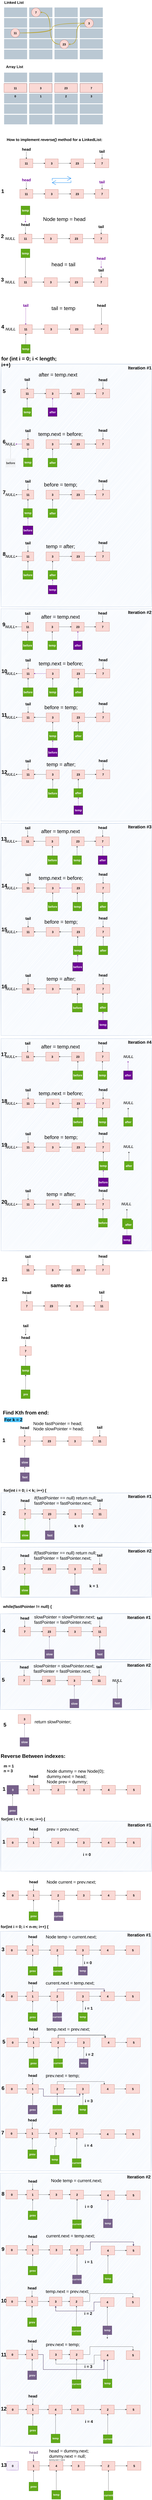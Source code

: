 <mxfile version="13.7.9" type="embed"><diagram name="Page-1" id="3qNa1op4We_6i93N2bSp"><mxGraphModel dx="1495" dy="607" grid="0" gridSize="10" guides="1" tooltips="1" connect="1" arrows="1" fold="1" page="1" pageScale="1" pageWidth="1100" pageHeight="850" background="#FFFFFF" math="0" shadow="0"><root><mxCell id="0"/><mxCell id="1" parent="0"/><mxCell id="797" value="&lt;font color=&quot;#000000&quot; style=&quot;font-size: 30px&quot;&gt;&lt;b&gt;Iteration #1&lt;/b&gt;&lt;/font&gt;" style="rounded=0;whiteSpace=wrap;html=1;sketch=1;strokeColor=#6c8ebf;dashed=1;glass=0;shadow=0;fillColor=#dae8fc;align=right;verticalAlign=top;" parent="1" vertex="1"><mxGeometry x="2" y="13218" width="1028" height="1629" as="geometry"/></mxCell><mxCell id="683" value="&lt;font color=&quot;#000000&quot; style=&quot;font-size: 30px&quot;&gt;&lt;b&gt;Iteration #2&lt;br&gt;&lt;/b&gt;&lt;/font&gt;" style="rounded=0;whiteSpace=wrap;html=1;sketch=1;strokeColor=#6c8ebf;dashed=1;glass=0;shadow=0;fillColor=#dae8fc;align=right;verticalAlign=top;" parent="1" vertex="1"><mxGeometry x="1" y="11383" width="1028" height="326" as="geometry"/></mxCell><mxCell id="682" value="&lt;font color=&quot;#000000&quot; style=&quot;font-size: 30px&quot;&gt;&lt;b&gt;Iteration #1&lt;br&gt;&lt;/b&gt;&lt;/font&gt;" style="rounded=0;whiteSpace=wrap;html=1;sketch=1;strokeColor=#6c8ebf;dashed=1;glass=0;shadow=0;fillColor=#dae8fc;align=right;verticalAlign=top;" parent="1" vertex="1"><mxGeometry x="1" y="11058" width="1028" height="311" as="geometry"/></mxCell><mxCell id="681" value="&lt;font color=&quot;#000000&quot; style=&quot;font-size: 30px&quot;&gt;&lt;b&gt;Iteration #2&lt;br&gt;&lt;/b&gt;&lt;/font&gt;" style="rounded=0;whiteSpace=wrap;html=1;sketch=1;strokeColor=#6c8ebf;dashed=1;glass=0;shadow=0;fillColor=#dae8fc;align=right;verticalAlign=top;" parent="1" vertex="1"><mxGeometry x="6" y="10606" width="1028" height="339" as="geometry"/></mxCell><mxCell id="680" value="&lt;font color=&quot;#000000&quot; style=&quot;font-size: 30px&quot;&gt;&lt;b&gt;Iteration #1&lt;/b&gt;&lt;/font&gt;" style="rounded=0;whiteSpace=wrap;html=1;sketch=1;strokeColor=#6c8ebf;dashed=1;glass=0;shadow=0;fillColor=#dae8fc;align=right;verticalAlign=top;" parent="1" vertex="1"><mxGeometry x="6" y="10235" width="1028" height="339" as="geometry"/></mxCell><mxCell id="282" value="&lt;font color=&quot;#000000&quot; style=&quot;font-size: 30px&quot;&gt;&lt;b&gt;Iteration #1&lt;/b&gt;&lt;/font&gt;" style="rounded=0;whiteSpace=wrap;html=1;sketch=1;strokeColor=#6c8ebf;dashed=1;glass=0;shadow=0;fillColor=#dae8fc;align=right;verticalAlign=top;" parent="1" vertex="1"><mxGeometry x="6" y="2558" width="1028" height="1650" as="geometry"/></mxCell><mxCell id="284" value="&lt;font color=&quot;#000000&quot; style=&quot;font-size: 30px&quot;&gt;&lt;b&gt;Iteration #2&lt;/b&gt;&lt;/font&gt;" style="rounded=0;whiteSpace=wrap;html=1;sketch=1;strokeColor=#6c8ebf;dashed=1;glass=0;shadow=0;fillColor=#dae8fc;align=right;verticalAlign=top;" parent="1" vertex="1"><mxGeometry x="6" y="4221" width="1028" height="1444" as="geometry"/></mxCell><mxCell id="5" value="" style="html=1;verticalLabelPosition=bottom;labelBackgroundColor=#ffffff;verticalAlign=top;shadow=0;dashed=0;strokeWidth=1;shape=mxgraph.ios7ui.iconGrid;fillColor=#bac8d3;gridSize=3,3;strokeColor=#23445d;sketch=0;" parent="1" vertex="1"><mxGeometry x="27" y="131" width="502" height="209" as="geometry"/></mxCell><mxCell id="6" value="" style="html=1;verticalLabelPosition=bottom;labelBackgroundColor=#ffffff;verticalAlign=top;shadow=0;dashed=0;strokeWidth=1;shape=mxgraph.ios7ui.iconGrid;fillColor=#bac8d3;gridSize=3,3;strokeColor=#23445d;sketch=0;" parent="1" vertex="1"><mxGeometry x="198" y="131" width="502" height="209" as="geometry"/></mxCell><mxCell id="8" value="" style="html=1;verticalLabelPosition=bottom;labelBackgroundColor=#ffffff;verticalAlign=top;shadow=0;dashed=0;strokeWidth=1;shape=mxgraph.ios7ui.iconGrid;fillColor=#bac8d3;gridSize=3,3;strokeColor=#23445d;sketch=0;" parent="1" vertex="1"><mxGeometry x="198" y="274" width="502" height="209" as="geometry"/></mxCell><mxCell id="9" value="" style="html=1;verticalLabelPosition=bottom;labelBackgroundColor=#ffffff;verticalAlign=top;shadow=0;dashed=0;strokeWidth=1;shape=mxgraph.ios7ui.iconGrid;fillColor=#bac8d3;gridSize=3,3;strokeColor=#23445d;sketch=0;" parent="1" vertex="1"><mxGeometry x="27" y="274" width="502" height="209" as="geometry"/></mxCell><mxCell id="2" style="edgeStyle=orthogonalEdgeStyle;orthogonalLoop=1;jettySize=auto;html=1;entryX=0;entryY=0.5;entryDx=0;entryDy=0;strokeWidth=2;endArrow=classic;endFill=1;curved=1;fillColor=#f8cecc;sketch=1;strokeColor=#B89B0D;" parent="1" source="WJoSYKFvD253tx_Wx1or-1" target="WJoSYKFvD253tx_Wx1or-2" edge="1"><mxGeometry relative="1" as="geometry"/></mxCell><mxCell id="WJoSYKFvD253tx_Wx1or-1" value="11" style="ellipse;whiteSpace=wrap;html=1;aspect=fixed;fontSize=20;fillColor=#fad9d5;strokeColor=#ae4132;fontColor=#050505;fontStyle=1" parent="1" vertex="1"><mxGeometry x="73" y="274" width="60" height="60" as="geometry"/></mxCell><mxCell id="3" style="edgeStyle=orthogonalEdgeStyle;orthogonalLoop=1;jettySize=auto;html=1;entryX=1;entryY=0.5;entryDx=0;entryDy=0;strokeWidth=2;endArrow=classic;endFill=1;curved=1;fillColor=#f8cecc;sketch=1;strokeColor=#B89B0D;" parent="1" source="WJoSYKFvD253tx_Wx1or-2" target="WJoSYKFvD253tx_Wx1or-3" edge="1"><mxGeometry relative="1" as="geometry"/></mxCell><mxCell id="WJoSYKFvD253tx_Wx1or-2" value="3" style="ellipse;whiteSpace=wrap;html=1;aspect=fixed;fontSize=20;fillColor=#fad9d5;strokeColor=#ae4132;fontColor=#050505;fontStyle=1" parent="1" vertex="1"><mxGeometry x="576" y="208" width="60" height="60" as="geometry"/></mxCell><mxCell id="4" style="edgeStyle=orthogonalEdgeStyle;orthogonalLoop=1;jettySize=auto;html=1;entryX=1;entryY=0.5;entryDx=0;entryDy=0;strokeWidth=2;endArrow=classic;endFill=1;curved=1;fillColor=#f8cecc;sketch=1;strokeColor=#B89B0D;" parent="1" source="WJoSYKFvD253tx_Wx1or-3" target="WJoSYKFvD253tx_Wx1or-4" edge="1"><mxGeometry relative="1" as="geometry"/></mxCell><mxCell id="WJoSYKFvD253tx_Wx1or-3" value="23" style="ellipse;whiteSpace=wrap;html=1;aspect=fixed;fontSize=20;fillColor=#fad9d5;strokeColor=#ae4132;fontColor=#050505;fontStyle=1" parent="1" vertex="1"><mxGeometry x="407" y="351" width="60" height="60" as="geometry"/></mxCell><mxCell id="WJoSYKFvD253tx_Wx1or-4" value="7" style="ellipse;whiteSpace=wrap;html=1;aspect=fixed;fontSize=20;fillColor=#fad9d5;strokeColor=#ae4132;fontColor=#050505;fontStyle=1" parent="1" vertex="1"><mxGeometry x="214" y="134" width="60" height="60" as="geometry"/></mxCell><mxCell id="13" value="&lt;font style=&quot;font-size: 25px&quot;&gt;Linked List&lt;/font&gt;" style="text;html=1;align=center;verticalAlign=middle;resizable=0;points=[];autosize=1;fontColor=#050505;fontStyle=1" parent="1" vertex="1"><mxGeometry x="23" y="84" width="141" height="23" as="geometry"/></mxCell><mxCell id="14" value="&lt;font style=&quot;font-size: 25px&quot;&gt;Array List&lt;/font&gt;" style="text;html=1;align=center;verticalAlign=middle;resizable=0;points=[];autosize=1;fontColor=#050505;fontStyle=1" parent="1" vertex="1"><mxGeometry x="35" y="521" width="125" height="23" as="geometry"/></mxCell><mxCell id="15" value="" style="html=1;verticalLabelPosition=bottom;labelBackgroundColor=#ffffff;verticalAlign=top;shadow=0;dashed=0;strokeWidth=1;shape=mxgraph.ios7ui.iconGrid;fillColor=#bac8d3;gridSize=3,3;strokeColor=#23445d;sketch=0;" parent="1" vertex="1"><mxGeometry x="27" y="574" width="502" height="209" as="geometry"/></mxCell><mxCell id="16" value="" style="html=1;verticalLabelPosition=bottom;labelBackgroundColor=#ffffff;verticalAlign=top;shadow=0;dashed=0;strokeWidth=1;shape=mxgraph.ios7ui.iconGrid;fillColor=#bac8d3;gridSize=3,3;strokeColor=#23445d;sketch=0;" parent="1" vertex="1"><mxGeometry x="198" y="574" width="502" height="209" as="geometry"/></mxCell><mxCell id="17" value="" style="html=1;verticalLabelPosition=bottom;labelBackgroundColor=#ffffff;verticalAlign=top;shadow=0;dashed=0;strokeWidth=1;shape=mxgraph.ios7ui.iconGrid;fillColor=#bac8d3;gridSize=3,3;strokeColor=#23445d;sketch=0;" parent="1" vertex="1"><mxGeometry x="198" y="717" width="502" height="209" as="geometry"/></mxCell><mxCell id="18" value="" style="html=1;verticalLabelPosition=bottom;labelBackgroundColor=#ffffff;verticalAlign=top;shadow=0;dashed=0;strokeWidth=1;shape=mxgraph.ios7ui.iconGrid;fillColor=#bac8d3;gridSize=3,3;strokeColor=#23445d;sketch=0;" parent="1" vertex="1"><mxGeometry x="27" y="717" width="502" height="209" as="geometry"/></mxCell><mxCell id="26" value="11" style="rounded=0;whiteSpace=wrap;html=1;sketch=0;fillColor=#fad9d5;strokeColor=#ae4132;fontColor=#000000;fontSize=20;fontStyle=1" parent="1" vertex="1"><mxGeometry x="26" y="648.5" width="155" height="60" as="geometry"/></mxCell><mxCell id="28" value="3" style="rounded=0;whiteSpace=wrap;html=1;sketch=0;fillColor=#fad9d5;strokeColor=#ae4132;fontColor=#000000;fontSize=20;fontStyle=1" parent="1" vertex="1"><mxGeometry x="199" y="648.5" width="155" height="60" as="geometry"/></mxCell><mxCell id="29" value="23" style="rounded=0;whiteSpace=wrap;html=1;sketch=0;fillColor=#fad9d5;strokeColor=#ae4132;fontColor=#000000;fontSize=20;fontStyle=1" parent="1" vertex="1"><mxGeometry x="371" y="648.5" width="156" height="60" as="geometry"/></mxCell><mxCell id="30" value="7" style="rounded=0;whiteSpace=wrap;html=1;sketch=0;fillColor=#fad9d5;strokeColor=#ae4132;fontColor=#000000;fontSize=20;fontStyle=1" parent="1" vertex="1"><mxGeometry x="545" y="648.5" width="154" height="60" as="geometry"/></mxCell><mxCell id="31" value="&lt;b&gt;0&lt;/b&gt;" style="text;html=1;strokeColor=none;fillColor=none;align=center;verticalAlign=middle;whiteSpace=wrap;rounded=0;sketch=0;fontSize=20;fontColor=#000000;" parent="1" vertex="1"><mxGeometry x="83" y="724" width="40" height="20" as="geometry"/></mxCell><mxCell id="32" value="&lt;b&gt;1&lt;/b&gt;" style="text;html=1;strokeColor=none;fillColor=none;align=center;verticalAlign=middle;whiteSpace=wrap;rounded=0;sketch=0;fontSize=20;fontColor=#000000;" parent="1" vertex="1"><mxGeometry x="256.5" y="724" width="40" height="20" as="geometry"/></mxCell><mxCell id="33" value="&lt;b&gt;2&lt;/b&gt;" style="text;html=1;strokeColor=none;fillColor=none;align=center;verticalAlign=middle;whiteSpace=wrap;rounded=0;sketch=0;fontSize=20;fontColor=#000000;" parent="1" vertex="1"><mxGeometry x="429" y="724" width="40" height="20" as="geometry"/></mxCell><mxCell id="34" value="&lt;b&gt;3&lt;/b&gt;" style="text;html=1;strokeColor=none;fillColor=none;align=center;verticalAlign=middle;whiteSpace=wrap;rounded=0;sketch=0;fontSize=20;fontColor=#000000;" parent="1" vertex="1"><mxGeometry x="602" y="724" width="40" height="20" as="geometry"/></mxCell><mxCell id="45" style="edgeStyle=orthogonalEdgeStyle;rounded=0;orthogonalLoop=1;jettySize=auto;html=1;strokeColor=#000000;fontSize=26;fontColor=#000000;" parent="1" source="35" target="36" edge="1"><mxGeometry relative="1" as="geometry"/></mxCell><mxCell id="35" value="11" style="rounded=0;whiteSpace=wrap;html=1;sketch=0;fillColor=#fad9d5;strokeColor=#ae4132;fontColor=#000000;fontSize=20;fontStyle=1" parent="1" vertex="1"><mxGeometry x="134" y="1161" width="89" height="60" as="geometry"/></mxCell><mxCell id="46" style="edgeStyle=orthogonalEdgeStyle;rounded=0;orthogonalLoop=1;jettySize=auto;html=1;strokeColor=#000000;fontSize=26;fontColor=#000000;" parent="1" source="36" target="37" edge="1"><mxGeometry relative="1" as="geometry"/></mxCell><mxCell id="36" value="3" style="rounded=0;whiteSpace=wrap;html=1;sketch=0;fillColor=#fad9d5;strokeColor=#ae4132;fontColor=#000000;fontSize=20;fontStyle=1" parent="1" vertex="1"><mxGeometry x="307" y="1161" width="89" height="60" as="geometry"/></mxCell><mxCell id="47" style="edgeStyle=orthogonalEdgeStyle;rounded=0;orthogonalLoop=1;jettySize=auto;html=1;strokeColor=#000000;fontSize=26;fontColor=#000000;" parent="1" source="37" target="38" edge="1"><mxGeometry relative="1" as="geometry"/></mxCell><mxCell id="37" value="23" style="rounded=0;whiteSpace=wrap;html=1;sketch=0;fillColor=#fad9d5;strokeColor=#ae4132;fontColor=#000000;fontSize=20;fontStyle=1" parent="1" vertex="1"><mxGeometry x="483" y="1161" width="86" height="60" as="geometry"/></mxCell><mxCell id="38" value="7" style="rounded=0;whiteSpace=wrap;html=1;sketch=0;fillColor=#fad9d5;strokeColor=#ae4132;fontColor=#000000;fontSize=20;fontStyle=1" parent="1" vertex="1"><mxGeometry x="649" y="1161" width="92" height="60" as="geometry"/></mxCell><mxCell id="43" style="edgeStyle=orthogonalEdgeStyle;rounded=0;orthogonalLoop=1;jettySize=auto;html=1;entryX=0.5;entryY=0;entryDx=0;entryDy=0;fontSize=26;fontColor=#000000;strokeColor=#000000;" parent="1" source="39" target="35" edge="1"><mxGeometry relative="1" as="geometry"/></mxCell><mxCell id="39" value="head" style="text;html=1;align=center;verticalAlign=middle;whiteSpace=wrap;rounded=0;fontColor=#000000;fontSize=26;fontStyle=1" parent="1" vertex="1"><mxGeometry x="158.5" y="1081" width="40" height="30" as="geometry"/></mxCell><mxCell id="44" style="edgeStyle=orthogonalEdgeStyle;rounded=0;orthogonalLoop=1;jettySize=auto;html=1;entryX=0.5;entryY=0;entryDx=0;entryDy=0;strokeColor=#000000;fontSize=26;fontColor=#000000;" parent="1" source="41" target="38" edge="1"><mxGeometry relative="1" as="geometry"/></mxCell><mxCell id="41" value="tail" style="text;html=1;align=center;verticalAlign=middle;whiteSpace=wrap;rounded=0;fontColor=#000000;fontSize=26;fontStyle=1" parent="1" vertex="1"><mxGeometry x="675" y="1095" width="40" height="30" as="geometry"/></mxCell><mxCell id="42" value="How to implement &lt;i&gt;reverse() &lt;/i&gt;method for a&amp;nbsp;LinkedList:" style="text;html=1;align=left;verticalAlign=middle;whiteSpace=wrap;rounded=0;fontColor=#000000;fontSize=26;fontStyle=1" parent="1" vertex="1"><mxGeometry x="43" y="1015" width="668" height="30" as="geometry"/></mxCell><mxCell id="48" style="edgeStyle=orthogonalEdgeStyle;rounded=0;orthogonalLoop=1;jettySize=auto;html=1;strokeColor=#000000;fontSize=26;fontColor=#000000;" parent="1" source="49" target="51" edge="1"><mxGeometry relative="1" as="geometry"/></mxCell><mxCell id="49" value="11" style="rounded=0;whiteSpace=wrap;html=1;sketch=0;fillColor=#fad9d5;strokeColor=#ae4132;fontColor=#000000;fontSize=20;fontStyle=1" parent="1" vertex="1"><mxGeometry x="134" y="1369" width="89" height="60" as="geometry"/></mxCell><mxCell id="50" style="edgeStyle=orthogonalEdgeStyle;rounded=0;orthogonalLoop=1;jettySize=auto;html=1;strokeColor=#000000;fontSize=26;fontColor=#000000;" parent="1" source="51" target="53" edge="1"><mxGeometry relative="1" as="geometry"/></mxCell><mxCell id="51" value="3" style="rounded=0;whiteSpace=wrap;html=1;sketch=0;fillColor=#fad9d5;strokeColor=#ae4132;fontColor=#000000;fontSize=20;fontStyle=1" parent="1" vertex="1"><mxGeometry x="307" y="1369" width="89" height="60" as="geometry"/></mxCell><mxCell id="52" style="edgeStyle=orthogonalEdgeStyle;rounded=0;orthogonalLoop=1;jettySize=auto;html=1;strokeColor=#000000;fontSize=26;fontColor=#000000;" parent="1" source="53" target="54" edge="1"><mxGeometry relative="1" as="geometry"/></mxCell><mxCell id="53" value="23" style="rounded=0;whiteSpace=wrap;html=1;sketch=0;fillColor=#fad9d5;strokeColor=#ae4132;fontColor=#000000;fontSize=20;fontStyle=1" parent="1" vertex="1"><mxGeometry x="483" y="1369" width="86" height="60" as="geometry"/></mxCell><mxCell id="54" value="7" style="rounded=0;whiteSpace=wrap;html=1;sketch=0;fillColor=#fad9d5;strokeColor=#ae4132;fontColor=#000000;fontSize=20;fontStyle=1" parent="1" vertex="1"><mxGeometry x="649" y="1369" width="92" height="60" as="geometry"/></mxCell><mxCell id="55" style="edgeStyle=orthogonalEdgeStyle;rounded=0;orthogonalLoop=1;jettySize=auto;html=1;entryX=0.5;entryY=0;entryDx=0;entryDy=0;fontSize=26;fontColor=#000000;strokeColor=#000000;" parent="1" source="56" target="49" edge="1"><mxGeometry relative="1" as="geometry"/></mxCell><mxCell id="56" value="head" style="text;html=1;align=center;verticalAlign=middle;whiteSpace=wrap;rounded=0;fontSize=26;fontStyle=1;fontColor=#6C0094;" parent="1" vertex="1"><mxGeometry x="158.5" y="1289" width="40" height="30" as="geometry"/></mxCell><mxCell id="57" style="edgeStyle=orthogonalEdgeStyle;rounded=0;orthogonalLoop=1;jettySize=auto;html=1;entryX=0.5;entryY=0;entryDx=0;entryDy=0;strokeColor=#000000;fontSize=26;fontColor=#000000;" parent="1" source="58" target="54" edge="1"><mxGeometry relative="1" as="geometry"/></mxCell><mxCell id="58" value="tail" style="text;html=1;align=center;verticalAlign=middle;whiteSpace=wrap;rounded=0;fontSize=26;fontStyle=1;fontColor=#6C0094;" parent="1" vertex="1"><mxGeometry x="675" y="1303" width="40" height="30" as="geometry"/></mxCell><mxCell id="59" value="" style="html=1;verticalLabelPosition=bottom;align=center;labelBackgroundColor=#ffffff;verticalAlign=top;strokeWidth=2;strokeColor=#0080F0;shadow=0;dashed=0;shape=mxgraph.ios7.icons.repeat;pointerEvents=1;fontSize=26;fontColor=#000000;" parent="1" vertex="1"><mxGeometry x="355" y="1279" width="128" height="58" as="geometry"/></mxCell><mxCell id="60" value="1" style="text;html=1;align=center;verticalAlign=middle;resizable=0;points=[];autosize=1;fontSize=35;fontStyle=1;fontColor=#000000;" parent="1" vertex="1"><mxGeometry x="2" y="1357" width="29" height="46" as="geometry"/></mxCell><mxCell id="61" style="edgeStyle=orthogonalEdgeStyle;rounded=0;orthogonalLoop=1;jettySize=auto;html=1;strokeColor=#000000;fontSize=26;fontColor=#000000;" parent="1" source="62" target="64" edge="1"><mxGeometry relative="1" as="geometry"/></mxCell><mxCell id="62" value="11" style="rounded=0;whiteSpace=wrap;html=1;sketch=0;fillColor=#fad9d5;strokeColor=#ae4132;fontColor=#000000;fontSize=20;fontStyle=1" parent="1" vertex="1"><mxGeometry x="128" y="1673" width="89" height="60" as="geometry"/></mxCell><mxCell id="63" style="edgeStyle=orthogonalEdgeStyle;rounded=0;orthogonalLoop=1;jettySize=auto;html=1;strokeColor=#000000;fontSize=26;fontColor=#000000;" parent="1" source="64" target="66" edge="1"><mxGeometry relative="1" as="geometry"/></mxCell><mxCell id="64" value="3" style="rounded=0;whiteSpace=wrap;html=1;sketch=0;fillColor=#fad9d5;strokeColor=#ae4132;fontColor=#000000;fontSize=20;fontStyle=1" parent="1" vertex="1"><mxGeometry x="301" y="1673" width="89" height="60" as="geometry"/></mxCell><mxCell id="65" style="edgeStyle=orthogonalEdgeStyle;rounded=0;orthogonalLoop=1;jettySize=auto;html=1;strokeColor=#000000;fontSize=26;fontColor=#000000;" parent="1" source="66" target="67" edge="1"><mxGeometry relative="1" as="geometry"/></mxCell><mxCell id="66" value="23" style="rounded=0;whiteSpace=wrap;html=1;sketch=0;fillColor=#fad9d5;strokeColor=#ae4132;fontColor=#000000;fontSize=20;fontStyle=1" parent="1" vertex="1"><mxGeometry x="477" y="1673" width="86" height="60" as="geometry"/></mxCell><mxCell id="67" value="7" style="rounded=0;whiteSpace=wrap;html=1;sketch=0;fillColor=#fad9d5;strokeColor=#ae4132;fontColor=#000000;fontSize=20;fontStyle=1" parent="1" vertex="1"><mxGeometry x="643" y="1673" width="92" height="60" as="geometry"/></mxCell><mxCell id="68" style="edgeStyle=orthogonalEdgeStyle;rounded=0;orthogonalLoop=1;jettySize=auto;html=1;entryX=0.5;entryY=0;entryDx=0;entryDy=0;fontSize=26;fontColor=#000000;strokeColor=#000000;" parent="1" source="69" target="62" edge="1"><mxGeometry relative="1" as="geometry"/></mxCell><mxCell id="69" value="head" style="text;html=1;align=center;verticalAlign=middle;whiteSpace=wrap;rounded=0;fontSize=26;fontStyle=1;fontColor=#000000;" parent="1" vertex="1"><mxGeometry x="152.5" y="1593" width="40" height="30" as="geometry"/></mxCell><mxCell id="70" style="edgeStyle=orthogonalEdgeStyle;rounded=0;orthogonalLoop=1;jettySize=auto;html=1;entryX=0.5;entryY=0;entryDx=0;entryDy=0;strokeColor=#000000;fontSize=26;fontColor=#000000;" parent="1" source="71" target="67" edge="1"><mxGeometry relative="1" as="geometry"/></mxCell><mxCell id="71" value="tail" style="text;html=1;align=center;verticalAlign=middle;whiteSpace=wrap;rounded=0;fontSize=26;fontStyle=1;fontColor=#000000;" parent="1" vertex="1"><mxGeometry x="669" y="1607" width="40" height="30" as="geometry"/></mxCell><mxCell id="73" value="2" style="text;html=1;align=center;verticalAlign=middle;resizable=0;points=[];autosize=1;fontSize=35;fontStyle=1;fontColor=#000000;" parent="1" vertex="1"><mxGeometry y="1663" width="29" height="46" as="geometry"/></mxCell><mxCell id="79" value="&lt;b&gt;&lt;i&gt;NULL&lt;/i&gt;&lt;/b&gt;" style="text;html=1;strokeColor=none;fillColor=none;align=center;verticalAlign=middle;whiteSpace=wrap;rounded=0;fontSize=26;fontColor=#3D3D3D;" parent="1" vertex="1"><mxGeometry x="49" y="1693" width="40" height="20" as="geometry"/></mxCell><mxCell id="123" style="edgeStyle=orthogonalEdgeStyle;rounded=0;orthogonalLoop=1;jettySize=auto;html=1;entryX=0.5;entryY=0;entryDx=0;entryDy=0;fillColor=#6a00ff;fontColor=#6C0094;strokeColor=#6C0094;" parent="1" source="122" target="69" edge="1"><mxGeometry relative="1" as="geometry"/></mxCell><mxCell id="122" value="temp" style="rounded=0;whiteSpace=wrap;html=1;sketch=0;fillColor=#60a917;strokeColor=#2D7600;fontColor=#ffffff;fontSize=20;fontStyle=1" parent="1" vertex="1"><mxGeometry x="142" y="1481" width="61" height="60" as="geometry"/></mxCell><mxCell id="124" style="edgeStyle=orthogonalEdgeStyle;rounded=0;orthogonalLoop=1;jettySize=auto;html=1;strokeColor=#000000;fontSize=26;fontColor=#000000;" parent="1" source="125" target="127" edge="1"><mxGeometry relative="1" as="geometry"/></mxCell><mxCell id="125" value="11" style="rounded=0;whiteSpace=wrap;html=1;sketch=0;fillColor=#fad9d5;strokeColor=#ae4132;fontColor=#000000;fontSize=20;fontStyle=1" parent="1" vertex="1"><mxGeometry x="140" y="2727" width="89" height="60" as="geometry"/></mxCell><mxCell id="126" style="edgeStyle=orthogonalEdgeStyle;rounded=0;orthogonalLoop=1;jettySize=auto;html=1;strokeColor=#000000;fontSize=26;fontColor=#000000;" parent="1" source="127" target="129" edge="1"><mxGeometry relative="1" as="geometry"/></mxCell><mxCell id="127" value="3" style="rounded=0;whiteSpace=wrap;html=1;sketch=0;fillColor=#fad9d5;strokeColor=#ae4132;fontColor=#000000;fontSize=20;fontStyle=1" parent="1" vertex="1"><mxGeometry x="313" y="2727" width="89" height="60" as="geometry"/></mxCell><mxCell id="128" style="edgeStyle=orthogonalEdgeStyle;rounded=0;orthogonalLoop=1;jettySize=auto;html=1;strokeColor=#000000;fontSize=26;fontColor=#000000;" parent="1" source="129" target="130" edge="1"><mxGeometry relative="1" as="geometry"/></mxCell><mxCell id="129" value="23" style="rounded=0;whiteSpace=wrap;html=1;sketch=0;fillColor=#fad9d5;strokeColor=#ae4132;fontColor=#000000;fontSize=20;fontStyle=1" parent="1" vertex="1"><mxGeometry x="489" y="2727" width="86" height="60" as="geometry"/></mxCell><mxCell id="130" value="7" style="rounded=0;whiteSpace=wrap;html=1;sketch=0;fillColor=#fad9d5;strokeColor=#ae4132;fontColor=#000000;fontSize=20;fontStyle=1" parent="1" vertex="1"><mxGeometry x="655" y="2727" width="92" height="60" as="geometry"/></mxCell><mxCell id="131" style="edgeStyle=orthogonalEdgeStyle;rounded=0;orthogonalLoop=1;jettySize=auto;html=1;entryX=0.5;entryY=0;entryDx=0;entryDy=0;fontSize=26;fontColor=#000000;strokeColor=#000000;" parent="1" source="132" target="125" edge="1"><mxGeometry relative="1" as="geometry"/></mxCell><mxCell id="132" value="tail" style="text;html=1;align=center;verticalAlign=middle;whiteSpace=wrap;rounded=0;fontSize=26;fontStyle=1;fontColor=#000000;" parent="1" vertex="1"><mxGeometry x="164.5" y="2647" width="40" height="30" as="geometry"/></mxCell><mxCell id="304" style="edgeStyle=orthogonalEdgeStyle;rounded=0;sketch=0;orthogonalLoop=1;jettySize=auto;html=1;entryX=0.5;entryY=0;entryDx=0;entryDy=0;fontColor=#000000;strokeColor=#000000;" parent="1" source="134" target="130" edge="1"><mxGeometry relative="1" as="geometry"/></mxCell><mxCell id="134" value="head" style="text;html=1;align=center;verticalAlign=middle;whiteSpace=wrap;rounded=0;fontSize=26;fontStyle=1;fontColor=#000000;" parent="1" vertex="1"><mxGeometry x="681" y="2649" width="40" height="30" as="geometry"/></mxCell><mxCell id="135" value="5" style="text;html=1;align=center;verticalAlign=middle;resizable=0;points=[];autosize=1;fontSize=35;fontStyle=1;fontColor=#000000;" parent="1" vertex="1"><mxGeometry x="12" y="2717" width="29" height="46" as="geometry"/></mxCell><mxCell id="138" style="edgeStyle=orthogonalEdgeStyle;rounded=0;orthogonalLoop=1;jettySize=auto;html=1;fontSize=26;fontColor=#000000;fillColor=#6a00ff;strokeColor=#000000;" parent="1" source="139" target="125" edge="1"><mxGeometry relative="1" as="geometry"/></mxCell><mxCell id="139" value="temp" style="rounded=0;whiteSpace=wrap;html=1;sketch=0;fillColor=#60a917;strokeColor=#2D7600;fontColor=#ffffff;fontSize=20;fontStyle=1" parent="1" vertex="1"><mxGeometry x="154" y="2853" width="61" height="60" as="geometry"/></mxCell><mxCell id="140" style="edgeStyle=orthogonalEdgeStyle;rounded=0;orthogonalLoop=1;jettySize=auto;html=1;entryX=0.5;entryY=1;entryDx=0;entryDy=0;fontSize=26;fontColor=#000000;fillColor=#6a00ff;strokeColor=#6C0094;" parent="1" source="141" target="127" edge="1"><mxGeometry relative="1" as="geometry"/></mxCell><mxCell id="141" value="after" style="rounded=0;whiteSpace=wrap;html=1;sketch=0;strokeColor=#2D7600;fontColor=#ffffff;fontSize=20;fontStyle=1;fillColor=#6C0094;" parent="1" vertex="1"><mxGeometry x="326.75" y="2853" width="61.5" height="60" as="geometry"/></mxCell><mxCell id="145" style="edgeStyle=orthogonalEdgeStyle;rounded=0;orthogonalLoop=1;jettySize=auto;html=1;strokeColor=#000000;fontSize=26;fontColor=#000000;" parent="1" source="146" target="148" edge="1"><mxGeometry relative="1" as="geometry"/></mxCell><mxCell id="146" value="11" style="rounded=0;whiteSpace=wrap;html=1;sketch=0;fillColor=#fad9d5;strokeColor=#ae4132;fontColor=#000000;fontSize=20;fontStyle=1" parent="1" vertex="1"><mxGeometry x="128" y="1969" width="89" height="60" as="geometry"/></mxCell><mxCell id="147" style="edgeStyle=orthogonalEdgeStyle;rounded=0;orthogonalLoop=1;jettySize=auto;html=1;strokeColor=#000000;fontSize=26;fontColor=#000000;" parent="1" source="148" target="150" edge="1"><mxGeometry relative="1" as="geometry"/></mxCell><mxCell id="148" value="3" style="rounded=0;whiteSpace=wrap;html=1;sketch=0;fillColor=#fad9d5;strokeColor=#ae4132;fontColor=#000000;fontSize=20;fontStyle=1" parent="1" vertex="1"><mxGeometry x="301" y="1969" width="89" height="60" as="geometry"/></mxCell><mxCell id="149" style="edgeStyle=orthogonalEdgeStyle;rounded=0;orthogonalLoop=1;jettySize=auto;html=1;strokeColor=#000000;fontSize=26;fontColor=#000000;" parent="1" source="150" target="151" edge="1"><mxGeometry relative="1" as="geometry"/></mxCell><mxCell id="150" value="23" style="rounded=0;whiteSpace=wrap;html=1;sketch=0;fillColor=#fad9d5;strokeColor=#ae4132;fontColor=#000000;fontSize=20;fontStyle=1" parent="1" vertex="1"><mxGeometry x="477" y="1969" width="86" height="60" as="geometry"/></mxCell><mxCell id="151" value="7" style="rounded=0;whiteSpace=wrap;html=1;sketch=0;fillColor=#fad9d5;strokeColor=#ae4132;fontColor=#000000;fontSize=20;fontStyle=1" parent="1" vertex="1"><mxGeometry x="643" y="1969" width="92" height="60" as="geometry"/></mxCell><mxCell id="152" style="edgeStyle=orthogonalEdgeStyle;rounded=0;orthogonalLoop=1;jettySize=auto;html=1;entryX=0.5;entryY=0;entryDx=0;entryDy=0;fontSize=26;fontColor=#6C0094;strokeColor=#6C0094;" parent="1" source="153" edge="1"><mxGeometry relative="1" as="geometry"><mxPoint x="689" y="1903" as="targetPoint"/></mxGeometry></mxCell><mxCell id="153" value="head" style="text;html=1;align=center;verticalAlign=middle;whiteSpace=wrap;rounded=0;fontSize=26;fontStyle=1;fontColor=#6C0094;" parent="1" vertex="1"><mxGeometry x="669" y="1823" width="40" height="30" as="geometry"/></mxCell><mxCell id="154" style="edgeStyle=orthogonalEdgeStyle;rounded=0;orthogonalLoop=1;jettySize=auto;html=1;entryX=0.5;entryY=0;entryDx=0;entryDy=0;strokeColor=#000000;fontSize=26;fontColor=#000000;" parent="1" source="155" target="151" edge="1"><mxGeometry relative="1" as="geometry"/></mxCell><mxCell id="155" value="tail" style="text;html=1;align=center;verticalAlign=middle;whiteSpace=wrap;rounded=0;fontSize=26;fontStyle=1;fontColor=#000000;" parent="1" vertex="1"><mxGeometry x="669" y="1903" width="40" height="30" as="geometry"/></mxCell><mxCell id="156" value="3" style="text;html=1;align=center;verticalAlign=middle;resizable=0;points=[];autosize=1;fontSize=35;fontStyle=1;fontColor=#000000;" parent="1" vertex="1"><mxGeometry y="1959" width="29" height="46" as="geometry"/></mxCell><mxCell id="157" value="&lt;b&gt;&lt;i&gt;NULL&lt;/i&gt;&lt;/b&gt;" style="text;html=1;strokeColor=none;fillColor=none;align=center;verticalAlign=middle;whiteSpace=wrap;rounded=0;fontSize=26;fontColor=#3D3D3D;" parent="1" vertex="1"><mxGeometry x="49" y="1989" width="40" height="20" as="geometry"/></mxCell><mxCell id="161" style="edgeStyle=orthogonalEdgeStyle;rounded=0;orthogonalLoop=1;jettySize=auto;html=1;entryX=0.5;entryY=0;entryDx=0;entryDy=0;strokeColor=#000000;fontColor=#000000;" parent="1" source="159" target="146" edge="1"><mxGeometry relative="1" as="geometry"/></mxCell><mxCell id="159" value="temp" style="rounded=0;whiteSpace=wrap;html=1;sketch=0;fillColor=#60a917;strokeColor=#2D7600;fontColor=#ffffff;fontSize=20;fontStyle=1" parent="1" vertex="1"><mxGeometry x="142" y="1773" width="61" height="60" as="geometry"/></mxCell><mxCell id="162" style="edgeStyle=orthogonalEdgeStyle;rounded=0;orthogonalLoop=1;jettySize=auto;html=1;strokeColor=#000000;fontSize=26;fontColor=#000000;" parent="1" source="163" target="165" edge="1"><mxGeometry relative="1" as="geometry"/></mxCell><mxCell id="163" value="11" style="rounded=0;whiteSpace=wrap;html=1;sketch=0;fillColor=#fad9d5;strokeColor=#ae4132;fontColor=#000000;fontSize=20;fontStyle=1" parent="1" vertex="1"><mxGeometry x="130" y="2289" width="89" height="60" as="geometry"/></mxCell><mxCell id="164" style="edgeStyle=orthogonalEdgeStyle;rounded=0;orthogonalLoop=1;jettySize=auto;html=1;strokeColor=#000000;fontSize=26;fontColor=#000000;" parent="1" source="165" target="167" edge="1"><mxGeometry relative="1" as="geometry"/></mxCell><mxCell id="165" value="3" style="rounded=0;whiteSpace=wrap;html=1;sketch=0;fillColor=#fad9d5;strokeColor=#ae4132;fontColor=#000000;fontSize=20;fontStyle=1" parent="1" vertex="1"><mxGeometry x="303" y="2289" width="89" height="60" as="geometry"/></mxCell><mxCell id="166" style="edgeStyle=orthogonalEdgeStyle;rounded=0;orthogonalLoop=1;jettySize=auto;html=1;strokeColor=#000000;fontSize=26;fontColor=#000000;" parent="1" source="167" target="168" edge="1"><mxGeometry relative="1" as="geometry"/></mxCell><mxCell id="167" value="23" style="rounded=0;whiteSpace=wrap;html=1;sketch=0;fillColor=#fad9d5;strokeColor=#ae4132;fontColor=#000000;fontSize=20;fontStyle=1" parent="1" vertex="1"><mxGeometry x="479" y="2289" width="86" height="60" as="geometry"/></mxCell><mxCell id="168" value="7" style="rounded=0;whiteSpace=wrap;html=1;sketch=0;fillColor=#fad9d5;strokeColor=#ae4132;fontColor=#000000;fontSize=20;fontStyle=1" parent="1" vertex="1"><mxGeometry x="645" y="2289" width="92" height="60" as="geometry"/></mxCell><mxCell id="169" style="edgeStyle=orthogonalEdgeStyle;rounded=0;orthogonalLoop=1;jettySize=auto;html=1;entryX=0.5;entryY=0;entryDx=0;entryDy=0;fontSize=26;strokeColor=#000000;fontColor=#000000;" parent="1" source="170" target="168" edge="1"><mxGeometry relative="1" as="geometry"><mxPoint x="691" y="2223" as="targetPoint"/></mxGeometry></mxCell><mxCell id="170" value="head" style="text;html=1;align=center;verticalAlign=middle;whiteSpace=wrap;rounded=0;fontSize=26;fontStyle=1;fontColor=#000000;" parent="1" vertex="1"><mxGeometry x="671" y="2143" width="40" height="30" as="geometry"/></mxCell><mxCell id="171" style="edgeStyle=orthogonalEdgeStyle;rounded=0;orthogonalLoop=1;jettySize=auto;html=1;fontSize=26;fontColor=#6C0094;strokeColor=#6C0094;entryX=0.5;entryY=0;entryDx=0;entryDy=0;" parent="1" source="172" target="163" edge="1"><mxGeometry relative="1" as="geometry"><mxPoint x="175" y="2292" as="targetPoint"/></mxGeometry></mxCell><mxCell id="172" value="tail" style="text;html=1;align=center;verticalAlign=middle;whiteSpace=wrap;rounded=0;fontSize=26;fontStyle=1;fontColor=#6C0094;" parent="1" vertex="1"><mxGeometry x="154.5" y="2143" width="40" height="30" as="geometry"/></mxCell><mxCell id="173" value="4" style="text;html=1;align=center;verticalAlign=middle;resizable=0;points=[];autosize=1;fontSize=35;fontStyle=1;fontColor=#000000;" parent="1" vertex="1"><mxGeometry x="2" y="2279" width="29" height="46" as="geometry"/></mxCell><mxCell id="174" value="&lt;b&gt;&lt;i&gt;NULL&lt;/i&gt;&lt;/b&gt;" style="text;html=1;strokeColor=none;fillColor=none;align=center;verticalAlign=middle;whiteSpace=wrap;rounded=0;fontSize=26;fontColor=#3D3D3D;" parent="1" vertex="1"><mxGeometry x="51" y="2309" width="40" height="20" as="geometry"/></mxCell><mxCell id="175" style="edgeStyle=orthogonalEdgeStyle;rounded=0;orthogonalLoop=1;jettySize=auto;html=1;strokeColor=#000000;fontColor=#000000;entryX=0.5;entryY=1;entryDx=0;entryDy=0;" parent="1" source="176" target="163" edge="1"><mxGeometry relative="1" as="geometry"><mxPoint x="175" y="2206" as="targetPoint"/></mxGeometry></mxCell><mxCell id="176" value="temp" style="rounded=0;whiteSpace=wrap;html=1;sketch=0;fillColor=#60a917;strokeColor=#2D7600;fontColor=#ffffff;fontSize=20;fontStyle=1" parent="1" vertex="1"><mxGeometry x="144" y="2423" width="61" height="60" as="geometry"/></mxCell><mxCell id="180" value="&lt;font color=&quot;#000000&quot;&gt;&lt;span style=&quot;font-size: 35px&quot;&gt;Node temp = head&lt;/span&gt;&lt;/font&gt;" style="text;html=1;align=center;verticalAlign=middle;resizable=0;points=[];autosize=1;fontColor=#6C0094;" parent="1" vertex="1"><mxGeometry x="292" y="1557" width="290" height="26" as="geometry"/></mxCell><mxCell id="181" value="&lt;font color=&quot;#000000&quot;&gt;&lt;span style=&quot;font-size: 35px&quot;&gt;head = tail&lt;/span&gt;&lt;/font&gt;" style="text;html=1;align=center;verticalAlign=middle;resizable=0;points=[];autosize=1;fontColor=#6C0094;" parent="1" vertex="1"><mxGeometry x="348" y="1865" width="166" height="26" as="geometry"/></mxCell><mxCell id="182" value="&lt;font color=&quot;#000000&quot;&gt;&lt;span style=&quot;font-size: 35px&quot;&gt;tail = temp&lt;/span&gt;&lt;/font&gt;" style="text;html=1;align=center;verticalAlign=middle;resizable=0;points=[];autosize=1;fontColor=#6C0094;" parent="1" vertex="1"><mxGeometry x="347" y="2163" width="168" height="26" as="geometry"/></mxCell><mxCell id="200" value="&lt;font color=&quot;#000000&quot;&gt;&lt;span style=&quot;font-size: 35px&quot;&gt;after = temp.next&lt;/span&gt;&lt;/font&gt;" style="text;html=1;align=center;verticalAlign=middle;resizable=0;points=[];autosize=1;fontColor=#6C0094;" parent="1" vertex="1"><mxGeometry x="260" y="2615" width="267" height="26" as="geometry"/></mxCell><mxCell id="220" style="edgeStyle=orthogonalEdgeStyle;rounded=0;orthogonalLoop=1;jettySize=auto;html=1;fontColor=#000000;strokeColor=#6C0094;" parent="1" source="202" edge="1"><mxGeometry relative="1" as="geometry"><mxPoint x="105" y="3101" as="targetPoint"/></mxGeometry></mxCell><mxCell id="202" value="11" style="rounded=0;whiteSpace=wrap;html=1;sketch=0;fillColor=#fad9d5;strokeColor=#ae4132;fontColor=#000000;fontSize=20;fontStyle=1" parent="1" vertex="1"><mxGeometry x="150" y="3071" width="79" height="60" as="geometry"/></mxCell><mxCell id="203" style="edgeStyle=orthogonalEdgeStyle;rounded=0;orthogonalLoop=1;jettySize=auto;html=1;strokeColor=#000000;fontSize=26;fontColor=#000000;" parent="1" source="204" target="206" edge="1"><mxGeometry relative="1" as="geometry"/></mxCell><mxCell id="204" value="3" style="rounded=0;whiteSpace=wrap;html=1;sketch=0;fillColor=#fad9d5;strokeColor=#ae4132;fontColor=#000000;fontSize=20;fontStyle=1" parent="1" vertex="1"><mxGeometry x="313" y="3071" width="89" height="60" as="geometry"/></mxCell><mxCell id="205" style="edgeStyle=orthogonalEdgeStyle;rounded=0;orthogonalLoop=1;jettySize=auto;html=1;strokeColor=#000000;fontSize=26;fontColor=#000000;" parent="1" source="206" target="207" edge="1"><mxGeometry relative="1" as="geometry"/></mxCell><mxCell id="206" value="23" style="rounded=0;whiteSpace=wrap;html=1;sketch=0;fillColor=#fad9d5;strokeColor=#ae4132;fontColor=#000000;fontSize=20;fontStyle=1" parent="1" vertex="1"><mxGeometry x="489" y="3071" width="86" height="60" as="geometry"/></mxCell><mxCell id="207" value="7" style="rounded=0;whiteSpace=wrap;html=1;sketch=0;fillColor=#fad9d5;strokeColor=#ae4132;fontColor=#000000;fontSize=20;fontStyle=1" parent="1" vertex="1"><mxGeometry x="655" y="3071" width="92" height="60" as="geometry"/></mxCell><mxCell id="208" style="edgeStyle=orthogonalEdgeStyle;rounded=0;orthogonalLoop=1;jettySize=auto;html=1;entryX=0.5;entryY=0;entryDx=0;entryDy=0;fontSize=26;fontColor=#000000;strokeColor=#000000;" parent="1" source="209" target="202" edge="1"><mxGeometry relative="1" as="geometry"/></mxCell><mxCell id="209" value="tail" style="text;html=1;align=center;verticalAlign=middle;whiteSpace=wrap;rounded=0;fontSize=26;fontStyle=1;fontColor=#000000;" parent="1" vertex="1"><mxGeometry x="169.5" y="2995" width="40" height="30" as="geometry"/></mxCell><mxCell id="306" style="edgeStyle=orthogonalEdgeStyle;rounded=0;sketch=0;orthogonalLoop=1;jettySize=auto;html=1;entryX=0.5;entryY=0;entryDx=0;entryDy=0;strokeColor=#000000;fontColor=#000000;" parent="1" source="210" target="207" edge="1"><mxGeometry relative="1" as="geometry"/></mxCell><mxCell id="210" value="head" style="text;html=1;align=center;verticalAlign=middle;whiteSpace=wrap;rounded=0;fontSize=26;fontStyle=1;fontColor=#000000;" parent="1" vertex="1"><mxGeometry x="681" y="2993" width="40" height="30" as="geometry"/></mxCell><mxCell id="211" value="6" style="text;html=1;align=center;verticalAlign=middle;resizable=0;points=[];autosize=1;fontSize=35;fontStyle=1;fontColor=#000000;" parent="1" vertex="1"><mxGeometry x="12" y="3061" width="29" height="46" as="geometry"/></mxCell><mxCell id="212" style="edgeStyle=orthogonalEdgeStyle;rounded=0;orthogonalLoop=1;jettySize=auto;html=1;entryX=0.5;entryY=1;entryDx=0;entryDy=0;fontSize=26;fontColor=#3D3D3D;fillColor=#f5f5f5;strokeColor=#ABABAB;" parent="1" source="213" target="218" edge="1"><mxGeometry relative="1" as="geometry"/></mxCell><mxCell id="213" value="before" style="rounded=0;whiteSpace=wrap;html=1;sketch=1;fontColor=#333333;fontSize=20;fontStyle=1;strokeColor=none;fillColor=#C2C2C2;" parent="1" vertex="1"><mxGeometry x="36.5" y="3199" width="69" height="60" as="geometry"/></mxCell><mxCell id="214" style="edgeStyle=orthogonalEdgeStyle;rounded=0;orthogonalLoop=1;jettySize=auto;html=1;fontSize=26;fontColor=#000000;fillColor=#6a00ff;strokeColor=#000000;" parent="1" source="215" target="202" edge="1"><mxGeometry relative="1" as="geometry"/></mxCell><mxCell id="215" value="temp" style="rounded=0;whiteSpace=wrap;html=1;sketch=0;fillColor=#60a917;strokeColor=#2D7600;fontColor=#ffffff;fontSize=20;fontStyle=1" parent="1" vertex="1"><mxGeometry x="159" y="3195" width="61" height="60" as="geometry"/></mxCell><mxCell id="216" style="edgeStyle=orthogonalEdgeStyle;rounded=0;orthogonalLoop=1;jettySize=auto;html=1;entryX=0.5;entryY=1;entryDx=0;entryDy=0;fontSize=26;fontColor=#000000;fillColor=#6a00ff;strokeColor=#000000;" parent="1" source="217" target="204" edge="1"><mxGeometry relative="1" as="geometry"/></mxCell><mxCell id="217" value="after" style="rounded=0;whiteSpace=wrap;html=1;sketch=0;fillColor=#60a917;strokeColor=#2D7600;fontColor=#ffffff;fontSize=20;fontStyle=1" parent="1" vertex="1"><mxGeometry x="326.75" y="3197" width="61.5" height="60" as="geometry"/></mxCell><mxCell id="218" value="&lt;b&gt;&lt;i&gt;NULL&lt;/i&gt;&lt;/b&gt;" style="text;html=1;strokeColor=none;fillColor=none;align=center;verticalAlign=middle;whiteSpace=wrap;rounded=0;fontSize=26;fontColor=#3D3D3D;" parent="1" vertex="1"><mxGeometry x="51" y="3091" width="40" height="20" as="geometry"/></mxCell><mxCell id="219" value="&lt;font color=&quot;#000000&quot;&gt;&lt;span style=&quot;font-size: 35px&quot;&gt;temp.next = before;&lt;/span&gt;&lt;/font&gt;" style="text;html=1;align=center;verticalAlign=middle;resizable=0;points=[];autosize=1;fontColor=#6C0094;" parent="1" vertex="1"><mxGeometry x="259" y="3019" width="304" height="26" as="geometry"/></mxCell><mxCell id="222" style="edgeStyle=orthogonalEdgeStyle;rounded=0;orthogonalLoop=1;jettySize=auto;html=1;fontColor=#000000;strokeColor=#000000;" parent="1" source="223" edge="1"><mxGeometry relative="1" as="geometry"><mxPoint x="105" y="3445" as="targetPoint"/></mxGeometry></mxCell><mxCell id="223" value="11" style="rounded=0;whiteSpace=wrap;html=1;sketch=0;fillColor=#fad9d5;strokeColor=#ae4132;fontColor=#000000;fontSize=20;fontStyle=1" parent="1" vertex="1"><mxGeometry x="150" y="3415" width="79" height="60" as="geometry"/></mxCell><mxCell id="224" style="edgeStyle=orthogonalEdgeStyle;rounded=0;orthogonalLoop=1;jettySize=auto;html=1;strokeColor=#000000;fontSize=26;fontColor=#000000;" parent="1" source="225" target="227" edge="1"><mxGeometry relative="1" as="geometry"/></mxCell><mxCell id="225" value="3" style="rounded=0;whiteSpace=wrap;html=1;sketch=0;fillColor=#fad9d5;strokeColor=#ae4132;fontColor=#000000;fontSize=20;fontStyle=1" parent="1" vertex="1"><mxGeometry x="313" y="3415" width="89" height="60" as="geometry"/></mxCell><mxCell id="226" style="edgeStyle=orthogonalEdgeStyle;rounded=0;orthogonalLoop=1;jettySize=auto;html=1;strokeColor=#000000;fontSize=26;fontColor=#000000;" parent="1" source="227" target="228" edge="1"><mxGeometry relative="1" as="geometry"/></mxCell><mxCell id="227" value="23" style="rounded=0;whiteSpace=wrap;html=1;sketch=0;fillColor=#fad9d5;strokeColor=#ae4132;fontColor=#000000;fontSize=20;fontStyle=1" parent="1" vertex="1"><mxGeometry x="489" y="3415" width="86" height="60" as="geometry"/></mxCell><mxCell id="228" value="7" style="rounded=0;whiteSpace=wrap;html=1;sketch=0;fillColor=#fad9d5;strokeColor=#ae4132;fontColor=#000000;fontSize=20;fontStyle=1" parent="1" vertex="1"><mxGeometry x="655" y="3415" width="92" height="60" as="geometry"/></mxCell><mxCell id="229" style="edgeStyle=orthogonalEdgeStyle;rounded=0;orthogonalLoop=1;jettySize=auto;html=1;entryX=0.5;entryY=0;entryDx=0;entryDy=0;fontSize=26;fontColor=#000000;strokeColor=#000000;" parent="1" source="230" target="223" edge="1"><mxGeometry relative="1" as="geometry"/></mxCell><mxCell id="230" value="tail" style="text;html=1;align=center;verticalAlign=middle;whiteSpace=wrap;rounded=0;fontSize=26;fontStyle=1;fontColor=#000000;" parent="1" vertex="1"><mxGeometry x="169.5" y="3339" width="40" height="30" as="geometry"/></mxCell><mxCell id="305" style="edgeStyle=orthogonalEdgeStyle;rounded=0;sketch=0;orthogonalLoop=1;jettySize=auto;html=1;entryX=0.5;entryY=0;entryDx=0;entryDy=0;strokeColor=#000000;fontColor=#000000;" parent="1" source="231" target="228" edge="1"><mxGeometry relative="1" as="geometry"/></mxCell><mxCell id="231" value="head" style="text;html=1;align=center;verticalAlign=middle;whiteSpace=wrap;rounded=0;fontSize=26;fontStyle=1;fontColor=#000000;" parent="1" vertex="1"><mxGeometry x="681" y="3337" width="40" height="30" as="geometry"/></mxCell><mxCell id="232" value="7" style="text;html=1;align=center;verticalAlign=middle;resizable=0;points=[];autosize=1;fontSize=35;fontStyle=1;fontColor=#000000;" parent="1" vertex="1"><mxGeometry x="12" y="3405" width="29" height="46" as="geometry"/></mxCell><mxCell id="235" style="edgeStyle=orthogonalEdgeStyle;rounded=0;orthogonalLoop=1;jettySize=auto;html=1;fontSize=26;fontColor=#000000;fillColor=#6a00ff;strokeColor=#000000;" parent="1" source="236" target="223" edge="1"><mxGeometry relative="1" as="geometry"/></mxCell><mxCell id="236" value="temp" style="rounded=0;whiteSpace=wrap;html=1;sketch=0;fillColor=#60a917;strokeColor=#2D7600;fontColor=#ffffff;fontSize=20;fontStyle=1" parent="1" vertex="1"><mxGeometry x="159" y="3539" width="61" height="60" as="geometry"/></mxCell><mxCell id="237" style="edgeStyle=orthogonalEdgeStyle;rounded=0;orthogonalLoop=1;jettySize=auto;html=1;entryX=0.5;entryY=1;entryDx=0;entryDy=0;fontSize=26;fontColor=#000000;fillColor=#6a00ff;strokeColor=#000000;" parent="1" source="238" target="225" edge="1"><mxGeometry relative="1" as="geometry"/></mxCell><mxCell id="238" value="after" style="rounded=0;whiteSpace=wrap;html=1;sketch=0;fillColor=#60a917;strokeColor=#2D7600;fontColor=#ffffff;fontSize=20;fontStyle=1" parent="1" vertex="1"><mxGeometry x="326.75" y="3541" width="61.5" height="60" as="geometry"/></mxCell><mxCell id="239" value="&lt;b&gt;&lt;i&gt;NULL&lt;/i&gt;&lt;/b&gt;" style="text;html=1;strokeColor=none;fillColor=none;align=center;verticalAlign=middle;whiteSpace=wrap;rounded=0;fontSize=26;fontColor=#3D3D3D;" parent="1" vertex="1"><mxGeometry x="51" y="3435" width="40" height="20" as="geometry"/></mxCell><mxCell id="240" value="&lt;font color=&quot;#000000&quot;&gt;&lt;span style=&quot;font-size: 35px&quot;&gt;before = temp;&lt;/span&gt;&lt;/font&gt;" style="text;html=1;align=center;verticalAlign=middle;resizable=0;points=[];autosize=1;fontColor=#6C0094;" parent="1" vertex="1"><mxGeometry x="296" y="3363" width="231" height="26" as="geometry"/></mxCell><mxCell id="242" style="edgeStyle=orthogonalEdgeStyle;rounded=0;sketch=0;orthogonalLoop=1;jettySize=auto;html=1;entryX=0.5;entryY=1;entryDx=0;entryDy=0;fontColor=#000000;strokeColor=#6C0094;" parent="1" source="241" target="236" edge="1"><mxGeometry relative="1" as="geometry"/></mxCell><mxCell id="241" value="before" style="rounded=0;whiteSpace=wrap;html=1;sketch=0;strokeColor=#2D7600;fontColor=#ffffff;fontSize=20;fontStyle=1;fillColor=#6C0094;" parent="1" vertex="1"><mxGeometry x="155" y="3657" width="69" height="60" as="geometry"/></mxCell><mxCell id="244" style="edgeStyle=orthogonalEdgeStyle;rounded=0;orthogonalLoop=1;jettySize=auto;html=1;fontColor=#000000;strokeColor=#000000;" parent="1" source="245" edge="1"><mxGeometry relative="1" as="geometry"><mxPoint x="105" y="3865" as="targetPoint"/></mxGeometry></mxCell><mxCell id="245" value="11" style="rounded=0;whiteSpace=wrap;html=1;sketch=0;fillColor=#fad9d5;strokeColor=#ae4132;fontColor=#000000;fontSize=20;fontStyle=1" parent="1" vertex="1"><mxGeometry x="150" y="3835" width="79" height="60" as="geometry"/></mxCell><mxCell id="246" style="edgeStyle=orthogonalEdgeStyle;rounded=0;orthogonalLoop=1;jettySize=auto;html=1;strokeColor=#000000;fontSize=26;fontColor=#000000;" parent="1" source="247" target="249" edge="1"><mxGeometry relative="1" as="geometry"/></mxCell><mxCell id="247" value="3" style="rounded=0;whiteSpace=wrap;html=1;sketch=0;fillColor=#fad9d5;strokeColor=#ae4132;fontColor=#000000;fontSize=20;fontStyle=1" parent="1" vertex="1"><mxGeometry x="313" y="3835" width="89" height="60" as="geometry"/></mxCell><mxCell id="248" style="edgeStyle=orthogonalEdgeStyle;rounded=0;orthogonalLoop=1;jettySize=auto;html=1;strokeColor=#000000;fontSize=26;fontColor=#000000;" parent="1" source="249" target="250" edge="1"><mxGeometry relative="1" as="geometry"/></mxCell><mxCell id="249" value="23" style="rounded=0;whiteSpace=wrap;html=1;sketch=0;fillColor=#fad9d5;strokeColor=#ae4132;fontColor=#000000;fontSize=20;fontStyle=1" parent="1" vertex="1"><mxGeometry x="489" y="3835" width="86" height="60" as="geometry"/></mxCell><mxCell id="250" value="7" style="rounded=0;whiteSpace=wrap;html=1;sketch=0;fillColor=#fad9d5;strokeColor=#ae4132;fontColor=#000000;fontSize=20;fontStyle=1" parent="1" vertex="1"><mxGeometry x="655" y="3835" width="92" height="60" as="geometry"/></mxCell><mxCell id="251" style="edgeStyle=orthogonalEdgeStyle;rounded=0;orthogonalLoop=1;jettySize=auto;html=1;entryX=0.5;entryY=0;entryDx=0;entryDy=0;fontSize=26;fontColor=#000000;strokeColor=#000000;" parent="1" source="252" target="245" edge="1"><mxGeometry relative="1" as="geometry"/></mxCell><mxCell id="252" value="tail" style="text;html=1;align=center;verticalAlign=middle;whiteSpace=wrap;rounded=0;fontSize=26;fontStyle=1;fontColor=#000000;" parent="1" vertex="1"><mxGeometry x="169.5" y="3759" width="40" height="30" as="geometry"/></mxCell><mxCell id="307" style="edgeStyle=orthogonalEdgeStyle;rounded=0;sketch=0;orthogonalLoop=1;jettySize=auto;html=1;entryX=0.5;entryY=0;entryDx=0;entryDy=0;strokeColor=#000000;fontColor=#000000;" parent="1" source="253" target="250" edge="1"><mxGeometry relative="1" as="geometry"/></mxCell><mxCell id="253" value="head" style="text;html=1;align=center;verticalAlign=middle;whiteSpace=wrap;rounded=0;fontSize=26;fontStyle=1;fontColor=#000000;" parent="1" vertex="1"><mxGeometry x="681" y="3757" width="40" height="30" as="geometry"/></mxCell><mxCell id="254" value="8" style="text;html=1;align=center;verticalAlign=middle;resizable=0;points=[];autosize=1;fontSize=35;fontStyle=1;fontColor=#000000;" parent="1" vertex="1"><mxGeometry x="12" y="3825" width="29" height="46" as="geometry"/></mxCell><mxCell id="255" style="edgeStyle=orthogonalEdgeStyle;rounded=0;orthogonalLoop=1;jettySize=auto;html=1;fontSize=26;fontColor=#000000;fillColor=#6a00ff;entryX=0.5;entryY=1;entryDx=0;entryDy=0;strokeColor=#6C0094;" parent="1" source="256" target="258" edge="1"><mxGeometry relative="1" as="geometry"/></mxCell><mxCell id="256" value="temp" style="rounded=0;whiteSpace=wrap;html=1;sketch=0;strokeColor=#2D7600;fontColor=#ffffff;fontSize=20;fontStyle=1;fillColor=#6C0094;" parent="1" vertex="1"><mxGeometry x="327.25" y="4061" width="61" height="60" as="geometry"/></mxCell><mxCell id="257" style="edgeStyle=orthogonalEdgeStyle;rounded=0;orthogonalLoop=1;jettySize=auto;html=1;entryX=0.5;entryY=1;entryDx=0;entryDy=0;fontSize=26;fontColor=#000000;fillColor=#6a00ff;strokeColor=#000000;" parent="1" source="258" target="247" edge="1"><mxGeometry relative="1" as="geometry"/></mxCell><mxCell id="258" value="after" style="rounded=0;whiteSpace=wrap;html=1;sketch=0;fillColor=#60a917;strokeColor=#2D7600;fontColor=#ffffff;fontSize=20;fontStyle=1" parent="1" vertex="1"><mxGeometry x="326.75" y="3961" width="61.5" height="60" as="geometry"/></mxCell><mxCell id="259" value="&lt;b&gt;&lt;i&gt;NULL&lt;/i&gt;&lt;/b&gt;" style="text;html=1;strokeColor=none;fillColor=none;align=center;verticalAlign=middle;whiteSpace=wrap;rounded=0;fontSize=26;fontColor=#3D3D3D;" parent="1" vertex="1"><mxGeometry x="51" y="3855" width="40" height="20" as="geometry"/></mxCell><mxCell id="260" value="&lt;font color=&quot;#000000&quot;&gt;&lt;span style=&quot;font-size: 35px&quot;&gt;temp = after;&lt;/span&gt;&lt;/font&gt;" style="text;html=1;align=center;verticalAlign=middle;resizable=0;points=[];autosize=1;fontColor=#6C0094;" parent="1" vertex="1"><mxGeometry x="310" y="3783" width="204" height="26" as="geometry"/></mxCell><mxCell id="261" style="edgeStyle=orthogonalEdgeStyle;rounded=0;sketch=0;orthogonalLoop=1;jettySize=auto;html=1;entryX=0.5;entryY=1;entryDx=0;entryDy=0;fontColor=#000000;strokeColor=#000000;" parent="1" source="262" target="245" edge="1"><mxGeometry relative="1" as="geometry"/></mxCell><mxCell id="262" value="before" style="rounded=0;whiteSpace=wrap;html=1;sketch=0;fillColor=#60a917;strokeColor=#2D7600;fontColor=#ffffff;fontSize=20;fontStyle=1" parent="1" vertex="1"><mxGeometry x="155" y="3961" width="69" height="60" as="geometry"/></mxCell><mxCell id="263" style="edgeStyle=orthogonalEdgeStyle;rounded=0;orthogonalLoop=1;jettySize=auto;html=1;fontColor=#000000;strokeColor=#000000;" parent="1" source="264" edge="1"><mxGeometry relative="1" as="geometry"><mxPoint x="103" y="4344" as="targetPoint"/></mxGeometry></mxCell><mxCell id="264" value="11" style="rounded=0;whiteSpace=wrap;html=1;sketch=0;fillColor=#fad9d5;strokeColor=#ae4132;fontColor=#000000;fontSize=20;fontStyle=1" parent="1" vertex="1"><mxGeometry x="148" y="4314" width="79" height="60" as="geometry"/></mxCell><mxCell id="265" style="edgeStyle=orthogonalEdgeStyle;rounded=0;orthogonalLoop=1;jettySize=auto;html=1;strokeColor=#000000;fontSize=26;fontColor=#000000;" parent="1" source="266" target="268" edge="1"><mxGeometry relative="1" as="geometry"/></mxCell><mxCell id="266" value="3" style="rounded=0;whiteSpace=wrap;html=1;sketch=0;fillColor=#fad9d5;strokeColor=#ae4132;fontColor=#000000;fontSize=20;fontStyle=1" parent="1" vertex="1"><mxGeometry x="311" y="4314" width="89" height="60" as="geometry"/></mxCell><mxCell id="267" style="edgeStyle=orthogonalEdgeStyle;rounded=0;orthogonalLoop=1;jettySize=auto;html=1;strokeColor=#000000;fontSize=26;fontColor=#000000;" parent="1" source="268" target="269" edge="1"><mxGeometry relative="1" as="geometry"/></mxCell><mxCell id="268" value="23" style="rounded=0;whiteSpace=wrap;html=1;sketch=0;fillColor=#fad9d5;strokeColor=#ae4132;fontColor=#000000;fontSize=20;fontStyle=1" parent="1" vertex="1"><mxGeometry x="487" y="4314" width="86" height="60" as="geometry"/></mxCell><mxCell id="269" value="7" style="rounded=0;whiteSpace=wrap;html=1;sketch=0;fillColor=#fad9d5;strokeColor=#ae4132;fontColor=#000000;fontSize=20;fontStyle=1" parent="1" vertex="1"><mxGeometry x="653" y="4314" width="92" height="60" as="geometry"/></mxCell><mxCell id="270" style="edgeStyle=orthogonalEdgeStyle;rounded=0;orthogonalLoop=1;jettySize=auto;html=1;entryX=0.5;entryY=0;entryDx=0;entryDy=0;fontSize=26;fontColor=#000000;strokeColor=#000000;" parent="1" source="271" target="264" edge="1"><mxGeometry relative="1" as="geometry"/></mxCell><mxCell id="271" value="tail" style="text;html=1;align=center;verticalAlign=middle;whiteSpace=wrap;rounded=0;fontSize=26;fontStyle=1;fontColor=#000000;" parent="1" vertex="1"><mxGeometry x="167.5" y="4238" width="40" height="30" as="geometry"/></mxCell><mxCell id="308" style="edgeStyle=orthogonalEdgeStyle;rounded=0;sketch=0;orthogonalLoop=1;jettySize=auto;html=1;entryX=0.5;entryY=0;entryDx=0;entryDy=0;strokeColor=#000000;fontColor=#000000;" parent="1" source="272" target="269" edge="1"><mxGeometry relative="1" as="geometry"/></mxCell><mxCell id="272" value="head" style="text;html=1;align=center;verticalAlign=middle;whiteSpace=wrap;rounded=0;fontSize=26;fontStyle=1;fontColor=#000000;" parent="1" vertex="1"><mxGeometry x="679" y="4236" width="40" height="30" as="geometry"/></mxCell><mxCell id="273" value="9" style="text;html=1;align=center;verticalAlign=middle;resizable=0;points=[];autosize=1;fontSize=35;fontStyle=1;fontColor=#000000;" parent="1" vertex="1"><mxGeometry x="10" y="4304" width="29" height="46" as="geometry"/></mxCell><mxCell id="274" style="edgeStyle=orthogonalEdgeStyle;rounded=0;orthogonalLoop=1;jettySize=auto;html=1;fontSize=26;fontColor=#000000;fillColor=#6a00ff;entryX=0.5;entryY=1;entryDx=0;entryDy=0;strokeColor=#000000;" parent="1" source="275" target="266" edge="1"><mxGeometry relative="1" as="geometry"/></mxCell><mxCell id="275" value="temp" style="rounded=0;whiteSpace=wrap;html=1;sketch=0;strokeColor=#2D7600;fontColor=#ffffff;fontSize=20;fontStyle=1;fillColor=#60A917;" parent="1" vertex="1"><mxGeometry x="325" y="4440" width="61" height="60" as="geometry"/></mxCell><mxCell id="276" style="edgeStyle=orthogonalEdgeStyle;rounded=0;orthogonalLoop=1;jettySize=auto;html=1;entryX=0.5;entryY=1;entryDx=0;entryDy=0;fontSize=26;fontColor=#000000;fillColor=#6a00ff;strokeColor=#6C0094;" parent="1" source="277" target="268" edge="1"><mxGeometry relative="1" as="geometry"/></mxCell><mxCell id="277" value="after" style="rounded=0;whiteSpace=wrap;html=1;sketch=0;strokeColor=#2D7600;fontColor=#ffffff;fontSize=20;fontStyle=1;fillColor=#6C0094;" parent="1" vertex="1"><mxGeometry x="499.25" y="4440" width="61.5" height="60" as="geometry"/></mxCell><mxCell id="278" value="&lt;b&gt;&lt;i&gt;NULL&lt;/i&gt;&lt;/b&gt;" style="text;html=1;strokeColor=none;fillColor=none;align=center;verticalAlign=middle;whiteSpace=wrap;rounded=0;fontSize=26;fontColor=#3D3D3D;" parent="1" vertex="1"><mxGeometry x="49" y="4334" width="40" height="20" as="geometry"/></mxCell><mxCell id="279" value="&lt;font color=&quot;#000000&quot;&gt;&lt;span style=&quot;font-size: 35px&quot;&gt;after = temp.next&lt;/span&gt;&lt;/font&gt;" style="text;html=1;align=center;verticalAlign=middle;resizable=0;points=[];autosize=1;fontColor=#6C0094;" parent="1" vertex="1"><mxGeometry x="277" y="4262" width="267" height="26" as="geometry"/></mxCell><mxCell id="280" style="edgeStyle=orthogonalEdgeStyle;rounded=0;sketch=0;orthogonalLoop=1;jettySize=auto;html=1;entryX=0.5;entryY=1;entryDx=0;entryDy=0;fontColor=#000000;strokeColor=#000000;" parent="1" source="281" target="264" edge="1"><mxGeometry relative="1" as="geometry"/></mxCell><mxCell id="281" value="before" style="rounded=0;whiteSpace=wrap;html=1;sketch=0;fillColor=#60a917;strokeColor=#2D7600;fontColor=#ffffff;fontSize=20;fontStyle=1" parent="1" vertex="1"><mxGeometry x="153" y="4440" width="69" height="60" as="geometry"/></mxCell><mxCell id="285" style="edgeStyle=orthogonalEdgeStyle;rounded=0;orthogonalLoop=1;jettySize=auto;html=1;fontColor=#000000;strokeColor=#000000;" parent="1" source="286" edge="1"><mxGeometry relative="1" as="geometry"><mxPoint x="106.0" y="4662" as="targetPoint"/></mxGeometry></mxCell><mxCell id="286" value="11" style="rounded=0;whiteSpace=wrap;html=1;sketch=0;fillColor=#fad9d5;strokeColor=#ae4132;fontColor=#000000;fontSize=20;fontStyle=1" parent="1" vertex="1"><mxGeometry x="151" y="4632" width="79" height="60" as="geometry"/></mxCell><mxCell id="310" style="edgeStyle=orthogonalEdgeStyle;rounded=0;sketch=0;orthogonalLoop=1;jettySize=auto;html=1;entryX=1;entryY=0.5;entryDx=0;entryDy=0;fontColor=#000000;strokeColor=#6C0094;" parent="1" source="288" target="286" edge="1"><mxGeometry relative="1" as="geometry"/></mxCell><mxCell id="288" value="3" style="rounded=0;whiteSpace=wrap;html=1;sketch=0;fillColor=#fad9d5;strokeColor=#ae4132;fontColor=#000000;fontSize=20;fontStyle=1" parent="1" vertex="1"><mxGeometry x="314" y="4632" width="89" height="60" as="geometry"/></mxCell><mxCell id="289" style="edgeStyle=orthogonalEdgeStyle;rounded=0;orthogonalLoop=1;jettySize=auto;html=1;strokeColor=#000000;fontSize=26;fontColor=#000000;" parent="1" source="290" target="291" edge="1"><mxGeometry relative="1" as="geometry"/></mxCell><mxCell id="290" value="23" style="rounded=0;whiteSpace=wrap;html=1;sketch=0;fillColor=#fad9d5;strokeColor=#ae4132;fontColor=#000000;fontSize=20;fontStyle=1" parent="1" vertex="1"><mxGeometry x="490" y="4632" width="86" height="60" as="geometry"/></mxCell><mxCell id="291" value="7" style="rounded=0;whiteSpace=wrap;html=1;sketch=0;fillColor=#fad9d5;strokeColor=#ae4132;fontColor=#000000;fontSize=20;fontStyle=1" parent="1" vertex="1"><mxGeometry x="656" y="4632" width="92" height="60" as="geometry"/></mxCell><mxCell id="292" style="edgeStyle=orthogonalEdgeStyle;rounded=0;orthogonalLoop=1;jettySize=auto;html=1;entryX=0.5;entryY=0;entryDx=0;entryDy=0;fontSize=26;fontColor=#000000;strokeColor=#000000;" parent="1" source="293" target="286" edge="1"><mxGeometry relative="1" as="geometry"/></mxCell><mxCell id="293" value="tail" style="text;html=1;align=center;verticalAlign=middle;whiteSpace=wrap;rounded=0;fontSize=26;fontStyle=1;fontColor=#000000;" parent="1" vertex="1"><mxGeometry x="170.5" y="4556" width="40" height="30" as="geometry"/></mxCell><mxCell id="309" style="edgeStyle=orthogonalEdgeStyle;rounded=0;sketch=0;orthogonalLoop=1;jettySize=auto;html=1;entryX=0.5;entryY=0;entryDx=0;entryDy=0;strokeColor=#000000;fontColor=#000000;" parent="1" source="294" target="291" edge="1"><mxGeometry relative="1" as="geometry"/></mxCell><mxCell id="294" value="head" style="text;html=1;align=center;verticalAlign=middle;whiteSpace=wrap;rounded=0;fontSize=26;fontStyle=1;fontColor=#000000;" parent="1" vertex="1"><mxGeometry x="682" y="4554" width="40" height="30" as="geometry"/></mxCell><mxCell id="295" value="10" style="text;html=1;align=center;verticalAlign=middle;resizable=0;points=[];autosize=1;fontSize=35;fontStyle=1;fontColor=#000000;" parent="1" vertex="1"><mxGeometry x="4" y="4622" width="48" height="46" as="geometry"/></mxCell><mxCell id="296" style="edgeStyle=orthogonalEdgeStyle;rounded=0;orthogonalLoop=1;jettySize=auto;html=1;fontSize=26;fontColor=#000000;fillColor=#6a00ff;entryX=0.5;entryY=1;entryDx=0;entryDy=0;strokeColor=#000000;" parent="1" source="297" target="288" edge="1"><mxGeometry relative="1" as="geometry"/></mxCell><mxCell id="297" value="temp" style="rounded=0;whiteSpace=wrap;html=1;sketch=0;strokeColor=#2D7600;fontColor=#ffffff;fontSize=20;fontStyle=1;fillColor=#60A917;" parent="1" vertex="1"><mxGeometry x="328" y="4758" width="61" height="60" as="geometry"/></mxCell><mxCell id="298" style="edgeStyle=orthogonalEdgeStyle;rounded=0;orthogonalLoop=1;jettySize=auto;html=1;entryX=0.5;entryY=1;entryDx=0;entryDy=0;fontSize=26;fontColor=#000000;fillColor=#6a00ff;strokeColor=#000000;" parent="1" source="299" target="290" edge="1"><mxGeometry relative="1" as="geometry"/></mxCell><mxCell id="299" value="after" style="rounded=0;whiteSpace=wrap;html=1;sketch=0;strokeColor=#2D7600;fontColor=#ffffff;fontSize=20;fontStyle=1;fillColor=#60A917;" parent="1" vertex="1"><mxGeometry x="502.25" y="4758" width="61.5" height="60" as="geometry"/></mxCell><mxCell id="300" value="&lt;b&gt;&lt;i&gt;NULL&lt;/i&gt;&lt;/b&gt;" style="text;html=1;strokeColor=none;fillColor=none;align=center;verticalAlign=middle;whiteSpace=wrap;rounded=0;fontSize=26;fontColor=#3D3D3D;" parent="1" vertex="1"><mxGeometry x="52" y="4652" width="40" height="20" as="geometry"/></mxCell><mxCell id="301" value="&lt;font color=&quot;#000000&quot;&gt;&lt;span style=&quot;font-size: 35px&quot;&gt;temp.next = before;&lt;/span&gt;&lt;/font&gt;" style="text;html=1;align=center;verticalAlign=middle;resizable=0;points=[];autosize=1;fontColor=#6C0094;" parent="1" vertex="1"><mxGeometry x="262" y="4580" width="304" height="26" as="geometry"/></mxCell><mxCell id="302" style="edgeStyle=orthogonalEdgeStyle;rounded=0;sketch=0;orthogonalLoop=1;jettySize=auto;html=1;entryX=0.5;entryY=1;entryDx=0;entryDy=0;fontColor=#000000;strokeColor=#000000;" parent="1" source="303" target="286" edge="1"><mxGeometry relative="1" as="geometry"/></mxCell><mxCell id="303" value="before" style="rounded=0;whiteSpace=wrap;html=1;sketch=0;fillColor=#60a917;strokeColor=#2D7600;fontColor=#ffffff;fontSize=20;fontStyle=1" parent="1" vertex="1"><mxGeometry x="156" y="4758" width="69" height="60" as="geometry"/></mxCell><mxCell id="311" style="edgeStyle=orthogonalEdgeStyle;rounded=0;orthogonalLoop=1;jettySize=auto;html=1;fontColor=#000000;strokeColor=#000000;" parent="1" source="312" edge="1"><mxGeometry relative="1" as="geometry"><mxPoint x="106.0" y="4960" as="targetPoint"/></mxGeometry></mxCell><mxCell id="312" value="11" style="rounded=0;whiteSpace=wrap;html=1;sketch=0;fillColor=#fad9d5;strokeColor=#ae4132;fontColor=#000000;fontSize=20;fontStyle=1" parent="1" vertex="1"><mxGeometry x="151" y="4930" width="79" height="60" as="geometry"/></mxCell><mxCell id="313" style="edgeStyle=orthogonalEdgeStyle;rounded=0;sketch=0;orthogonalLoop=1;jettySize=auto;html=1;entryX=1;entryY=0.5;entryDx=0;entryDy=0;fontColor=#000000;strokeColor=#000000;" parent="1" source="314" target="312" edge="1"><mxGeometry relative="1" as="geometry"/></mxCell><mxCell id="314" value="3" style="rounded=0;whiteSpace=wrap;html=1;sketch=0;fillColor=#fad9d5;strokeColor=#ae4132;fontColor=#000000;fontSize=20;fontStyle=1" parent="1" vertex="1"><mxGeometry x="314" y="4930" width="89" height="60" as="geometry"/></mxCell><mxCell id="315" style="edgeStyle=orthogonalEdgeStyle;rounded=0;orthogonalLoop=1;jettySize=auto;html=1;strokeColor=#000000;fontSize=26;fontColor=#000000;" parent="1" source="316" target="317" edge="1"><mxGeometry relative="1" as="geometry"/></mxCell><mxCell id="316" value="23" style="rounded=0;whiteSpace=wrap;html=1;sketch=0;fillColor=#fad9d5;strokeColor=#ae4132;fontColor=#000000;fontSize=20;fontStyle=1" parent="1" vertex="1"><mxGeometry x="490" y="4930" width="86" height="60" as="geometry"/></mxCell><mxCell id="317" value="7" style="rounded=0;whiteSpace=wrap;html=1;sketch=0;fillColor=#fad9d5;strokeColor=#ae4132;fontColor=#000000;fontSize=20;fontStyle=1" parent="1" vertex="1"><mxGeometry x="656" y="4930" width="92" height="60" as="geometry"/></mxCell><mxCell id="318" style="edgeStyle=orthogonalEdgeStyle;rounded=0;orthogonalLoop=1;jettySize=auto;html=1;entryX=0.5;entryY=0;entryDx=0;entryDy=0;fontSize=26;fontColor=#000000;strokeColor=#000000;" parent="1" source="319" target="312" edge="1"><mxGeometry relative="1" as="geometry"/></mxCell><mxCell id="319" value="tail" style="text;html=1;align=center;verticalAlign=middle;whiteSpace=wrap;rounded=0;fontSize=26;fontStyle=1;fontColor=#000000;" parent="1" vertex="1"><mxGeometry x="170.5" y="4854" width="40" height="30" as="geometry"/></mxCell><mxCell id="320" style="edgeStyle=orthogonalEdgeStyle;rounded=0;sketch=0;orthogonalLoop=1;jettySize=auto;html=1;entryX=0.5;entryY=0;entryDx=0;entryDy=0;strokeColor=#000000;fontColor=#000000;" parent="1" source="321" target="317" edge="1"><mxGeometry relative="1" as="geometry"/></mxCell><mxCell id="321" value="head" style="text;html=1;align=center;verticalAlign=middle;whiteSpace=wrap;rounded=0;fontSize=26;fontStyle=1;fontColor=#000000;" parent="1" vertex="1"><mxGeometry x="682" y="4852" width="40" height="30" as="geometry"/></mxCell><mxCell id="322" value="11" style="text;html=1;align=center;verticalAlign=middle;resizable=0;points=[];autosize=1;fontSize=35;fontStyle=1;fontColor=#000000;" parent="1" vertex="1"><mxGeometry x="5" y="4920" width="46" height="46" as="geometry"/></mxCell><mxCell id="323" style="edgeStyle=orthogonalEdgeStyle;rounded=0;orthogonalLoop=1;jettySize=auto;html=1;fontSize=26;fontColor=#000000;fillColor=#6a00ff;entryX=0.5;entryY=1;entryDx=0;entryDy=0;strokeColor=#000000;" parent="1" source="324" target="314" edge="1"><mxGeometry relative="1" as="geometry"/></mxCell><mxCell id="324" value="temp" style="rounded=0;whiteSpace=wrap;html=1;sketch=0;strokeColor=#2D7600;fontColor=#ffffff;fontSize=20;fontStyle=1;fillColor=#60A917;" parent="1" vertex="1"><mxGeometry x="328" y="5056" width="61" height="60" as="geometry"/></mxCell><mxCell id="325" style="edgeStyle=orthogonalEdgeStyle;rounded=0;orthogonalLoop=1;jettySize=auto;html=1;entryX=0.5;entryY=1;entryDx=0;entryDy=0;fontSize=26;fontColor=#000000;fillColor=#6a00ff;strokeColor=#000000;" parent="1" source="326" target="316" edge="1"><mxGeometry relative="1" as="geometry"/></mxCell><mxCell id="326" value="after" style="rounded=0;whiteSpace=wrap;html=1;sketch=0;strokeColor=#2D7600;fontColor=#ffffff;fontSize=20;fontStyle=1;fillColor=#60A917;" parent="1" vertex="1"><mxGeometry x="502.25" y="5056" width="61.5" height="60" as="geometry"/></mxCell><mxCell id="327" value="&lt;b&gt;&lt;i&gt;NULL&lt;/i&gt;&lt;/b&gt;" style="text;html=1;strokeColor=none;fillColor=none;align=center;verticalAlign=middle;whiteSpace=wrap;rounded=0;fontSize=26;fontColor=#3D3D3D;" parent="1" vertex="1"><mxGeometry x="52" y="4950" width="40" height="20" as="geometry"/></mxCell><mxCell id="328" value="&lt;font color=&quot;#000000&quot;&gt;&lt;span style=&quot;font-size: 35px&quot;&gt;before = temp;&lt;/span&gt;&lt;/font&gt;" style="text;html=1;align=center;verticalAlign=middle;resizable=0;points=[];autosize=1;fontColor=#6C0094;" parent="1" vertex="1"><mxGeometry x="299" y="4878" width="231" height="26" as="geometry"/></mxCell><mxCell id="329" style="edgeStyle=orthogonalEdgeStyle;rounded=0;sketch=0;orthogonalLoop=1;jettySize=auto;html=1;entryX=0.5;entryY=1;entryDx=0;entryDy=0;fontColor=#000000;strokeColor=#6C0094;" parent="1" source="330" target="324" edge="1"><mxGeometry relative="1" as="geometry"/></mxCell><mxCell id="330" value="before" style="rounded=0;whiteSpace=wrap;html=1;sketch=0;strokeColor=#2D7600;fontColor=#ffffff;fontSize=20;fontStyle=1;fillColor=#6C0094;" parent="1" vertex="1"><mxGeometry x="324" y="5168" width="69" height="60" as="geometry"/></mxCell><mxCell id="331" style="edgeStyle=orthogonalEdgeStyle;rounded=0;orthogonalLoop=1;jettySize=auto;html=1;fontColor=#000000;strokeColor=#000000;" parent="1" source="332" edge="1"><mxGeometry relative="1" as="geometry"><mxPoint x="106.0" y="5348" as="targetPoint"/></mxGeometry></mxCell><mxCell id="332" value="11" style="rounded=0;whiteSpace=wrap;html=1;sketch=0;fillColor=#fad9d5;strokeColor=#ae4132;fontColor=#000000;fontSize=20;fontStyle=1" parent="1" vertex="1"><mxGeometry x="151" y="5318" width="79" height="60" as="geometry"/></mxCell><mxCell id="333" style="edgeStyle=orthogonalEdgeStyle;rounded=0;sketch=0;orthogonalLoop=1;jettySize=auto;html=1;entryX=1;entryY=0.5;entryDx=0;entryDy=0;fontColor=#000000;strokeColor=#000000;" parent="1" source="334" target="332" edge="1"><mxGeometry relative="1" as="geometry"/></mxCell><mxCell id="334" value="3" style="rounded=0;whiteSpace=wrap;html=1;sketch=0;fillColor=#fad9d5;strokeColor=#ae4132;fontColor=#000000;fontSize=20;fontStyle=1" parent="1" vertex="1"><mxGeometry x="314" y="5318" width="89" height="60" as="geometry"/></mxCell><mxCell id="335" style="edgeStyle=orthogonalEdgeStyle;rounded=0;orthogonalLoop=1;jettySize=auto;html=1;strokeColor=#000000;fontSize=26;fontColor=#000000;" parent="1" source="336" target="337" edge="1"><mxGeometry relative="1" as="geometry"/></mxCell><mxCell id="336" value="23" style="rounded=0;whiteSpace=wrap;html=1;sketch=0;fillColor=#fad9d5;strokeColor=#ae4132;fontColor=#000000;fontSize=20;fontStyle=1" parent="1" vertex="1"><mxGeometry x="490" y="5318" width="86" height="60" as="geometry"/></mxCell><mxCell id="337" value="7" style="rounded=0;whiteSpace=wrap;html=1;sketch=0;fillColor=#fad9d5;strokeColor=#ae4132;fontColor=#000000;fontSize=20;fontStyle=1" parent="1" vertex="1"><mxGeometry x="656" y="5318" width="92" height="60" as="geometry"/></mxCell><mxCell id="338" style="edgeStyle=orthogonalEdgeStyle;rounded=0;orthogonalLoop=1;jettySize=auto;html=1;entryX=0.5;entryY=0;entryDx=0;entryDy=0;fontSize=26;fontColor=#000000;strokeColor=#000000;" parent="1" source="339" target="332" edge="1"><mxGeometry relative="1" as="geometry"/></mxCell><mxCell id="339" value="tail" style="text;html=1;align=center;verticalAlign=middle;whiteSpace=wrap;rounded=0;fontSize=26;fontStyle=1;fontColor=#000000;" parent="1" vertex="1"><mxGeometry x="170.5" y="5242" width="40" height="30" as="geometry"/></mxCell><mxCell id="340" style="edgeStyle=orthogonalEdgeStyle;rounded=0;sketch=0;orthogonalLoop=1;jettySize=auto;html=1;entryX=0.5;entryY=0;entryDx=0;entryDy=0;strokeColor=#000000;fontColor=#000000;" parent="1" source="341" target="337" edge="1"><mxGeometry relative="1" as="geometry"/></mxCell><mxCell id="341" value="head" style="text;html=1;align=center;verticalAlign=middle;whiteSpace=wrap;rounded=0;fontSize=26;fontStyle=1;fontColor=#000000;" parent="1" vertex="1"><mxGeometry x="682" y="5240" width="40" height="30" as="geometry"/></mxCell><mxCell id="342" value="12" style="text;html=1;align=center;verticalAlign=middle;resizable=0;points=[];autosize=1;fontSize=35;fontStyle=1;fontColor=#000000;" parent="1" vertex="1"><mxGeometry x="4" y="5308" width="48" height="46" as="geometry"/></mxCell><mxCell id="343" style="edgeStyle=orthogonalEdgeStyle;rounded=0;orthogonalLoop=1;jettySize=auto;html=1;fontSize=26;fontColor=#000000;fillColor=#6a00ff;entryX=0.5;entryY=1;entryDx=0;entryDy=0;strokeColor=#6C0094;" parent="1" source="344" target="346" edge="1"><mxGeometry relative="1" as="geometry"/></mxCell><mxCell id="344" value="temp" style="rounded=0;whiteSpace=wrap;html=1;sketch=0;fontColor=#ffffff;fontSize=20;fontStyle=1;fillColor=#6C0094;strokeColor=#2D7600;" parent="1" vertex="1"><mxGeometry x="502.5" y="5561" width="61" height="60" as="geometry"/></mxCell><mxCell id="345" style="edgeStyle=orthogonalEdgeStyle;rounded=0;orthogonalLoop=1;jettySize=auto;html=1;entryX=0.5;entryY=1;entryDx=0;entryDy=0;fontSize=26;fontColor=#000000;fillColor=#6a00ff;strokeColor=#000000;" parent="1" source="346" target="336" edge="1"><mxGeometry relative="1" as="geometry"/></mxCell><mxCell id="346" value="after" style="rounded=0;whiteSpace=wrap;html=1;sketch=0;strokeColor=#2D7600;fontColor=#ffffff;fontSize=20;fontStyle=1;fillColor=#60A917;" parent="1" vertex="1"><mxGeometry x="502.25" y="5444" width="61.5" height="60" as="geometry"/></mxCell><mxCell id="347" value="&lt;b&gt;&lt;i&gt;NULL&lt;/i&gt;&lt;/b&gt;" style="text;html=1;strokeColor=none;fillColor=none;align=center;verticalAlign=middle;whiteSpace=wrap;rounded=0;fontSize=26;fontColor=#3D3D3D;" parent="1" vertex="1"><mxGeometry x="52" y="5338" width="40" height="20" as="geometry"/></mxCell><mxCell id="348" value="&lt;font color=&quot;#000000&quot;&gt;&lt;span style=&quot;font-size: 35px&quot;&gt;temp = after;&lt;/span&gt;&lt;/font&gt;" style="text;html=1;align=center;verticalAlign=middle;resizable=0;points=[];autosize=1;fontColor=#6C0094;" parent="1" vertex="1"><mxGeometry x="313" y="5266" width="204" height="26" as="geometry"/></mxCell><mxCell id="349" style="edgeStyle=orthogonalEdgeStyle;rounded=0;sketch=0;orthogonalLoop=1;jettySize=auto;html=1;entryX=0.5;entryY=1;entryDx=0;entryDy=0;fontColor=#000000;strokeColor=#000000;" parent="1" source="350" target="334" edge="1"><mxGeometry relative="1" as="geometry"/></mxCell><mxCell id="350" value="before" style="rounded=0;whiteSpace=wrap;html=1;sketch=0;strokeColor=#2D7600;fontColor=#ffffff;fontSize=20;fontStyle=1;fillColor=#60A917;" parent="1" vertex="1"><mxGeometry x="324" y="5446" width="69" height="60" as="geometry"/></mxCell><mxCell id="351" value="&lt;font color=&quot;#000000&quot; style=&quot;font-size: 30px&quot;&gt;&lt;b&gt;Iteration #3&lt;/b&gt;&lt;/font&gt;" style="rounded=0;whiteSpace=wrap;html=1;sketch=1;strokeColor=#6c8ebf;dashed=1;glass=0;shadow=0;fillColor=#dae8fc;align=right;verticalAlign=top;" parent="1" vertex="1"><mxGeometry x="6" y="5680" width="1028" height="1444" as="geometry"/></mxCell><mxCell id="352" style="edgeStyle=orthogonalEdgeStyle;rounded=0;orthogonalLoop=1;jettySize=auto;html=1;fontColor=#000000;strokeColor=#000000;" parent="1" source="353" edge="1"><mxGeometry relative="1" as="geometry"><mxPoint x="103" y="5803.0" as="targetPoint"/></mxGeometry></mxCell><mxCell id="353" value="11" style="rounded=0;whiteSpace=wrap;html=1;sketch=0;fillColor=#fad9d5;strokeColor=#ae4132;fontColor=#000000;fontSize=20;fontStyle=1" parent="1" vertex="1"><mxGeometry x="148" y="5773" width="79" height="60" as="geometry"/></mxCell><mxCell id="517" style="edgeStyle=orthogonalEdgeStyle;rounded=0;sketch=0;orthogonalLoop=1;jettySize=auto;html=1;entryX=1;entryY=0.5;entryDx=0;entryDy=0;strokeColor=#000000;fontColor=#000000;" parent="1" source="355" target="353" edge="1"><mxGeometry relative="1" as="geometry"/></mxCell><mxCell id="355" value="3" style="rounded=0;whiteSpace=wrap;html=1;sketch=0;fillColor=#fad9d5;strokeColor=#ae4132;fontColor=#000000;fontSize=20;fontStyle=1" parent="1" vertex="1"><mxGeometry x="311" y="5773" width="89" height="60" as="geometry"/></mxCell><mxCell id="356" style="edgeStyle=orthogonalEdgeStyle;rounded=0;orthogonalLoop=1;jettySize=auto;html=1;strokeColor=#000000;fontSize=26;fontColor=#000000;" parent="1" source="357" target="358" edge="1"><mxGeometry relative="1" as="geometry"/></mxCell><mxCell id="357" value="23" style="rounded=0;whiteSpace=wrap;html=1;sketch=0;fillColor=#fad9d5;strokeColor=#ae4132;fontColor=#000000;fontSize=20;fontStyle=1" parent="1" vertex="1"><mxGeometry x="487" y="5773" width="86" height="60" as="geometry"/></mxCell><mxCell id="358" value="7" style="rounded=0;whiteSpace=wrap;html=1;sketch=0;fillColor=#fad9d5;strokeColor=#ae4132;fontColor=#000000;fontSize=20;fontStyle=1" parent="1" vertex="1"><mxGeometry x="653" y="5773" width="92" height="60" as="geometry"/></mxCell><mxCell id="359" style="edgeStyle=orthogonalEdgeStyle;rounded=0;orthogonalLoop=1;jettySize=auto;html=1;entryX=0.5;entryY=0;entryDx=0;entryDy=0;fontSize=26;fontColor=#000000;strokeColor=#000000;" parent="1" source="360" target="353" edge="1"><mxGeometry relative="1" as="geometry"/></mxCell><mxCell id="360" value="tail" style="text;html=1;align=center;verticalAlign=middle;whiteSpace=wrap;rounded=0;fontSize=26;fontStyle=1;fontColor=#000000;" parent="1" vertex="1"><mxGeometry x="167.5" y="5697" width="40" height="30" as="geometry"/></mxCell><mxCell id="361" style="edgeStyle=orthogonalEdgeStyle;rounded=0;sketch=0;orthogonalLoop=1;jettySize=auto;html=1;entryX=0.5;entryY=0;entryDx=0;entryDy=0;strokeColor=#000000;fontColor=#000000;" parent="1" source="362" target="358" edge="1"><mxGeometry relative="1" as="geometry"/></mxCell><mxCell id="362" value="head" style="text;html=1;align=center;verticalAlign=middle;whiteSpace=wrap;rounded=0;fontSize=26;fontStyle=1;fontColor=#000000;" parent="1" vertex="1"><mxGeometry x="679" y="5695" width="40" height="30" as="geometry"/></mxCell><mxCell id="363" value="13" style="text;html=1;align=center;verticalAlign=middle;resizable=0;points=[];autosize=1;fontSize=35;fontStyle=1;fontColor=#000000;" parent="1" vertex="1"><mxGeometry x="1" y="5763" width="48" height="46" as="geometry"/></mxCell><mxCell id="364" style="edgeStyle=orthogonalEdgeStyle;rounded=0;orthogonalLoop=1;jettySize=auto;html=1;fontSize=26;fontColor=#000000;fillColor=#6a00ff;entryX=0.5;entryY=1;entryDx=0;entryDy=0;strokeColor=#000000;" parent="1" source="365" edge="1"><mxGeometry relative="1" as="geometry"><mxPoint x="524.63" y="5835" as="targetPoint"/></mxGeometry></mxCell><mxCell id="365" value="temp" style="rounded=0;whiteSpace=wrap;html=1;sketch=0;strokeColor=#2D7600;fontColor=#ffffff;fontSize=20;fontStyle=1;fillColor=#60A917;" parent="1" vertex="1"><mxGeometry x="494.13" y="5901" width="61" height="60" as="geometry"/></mxCell><mxCell id="366" style="edgeStyle=orthogonalEdgeStyle;rounded=0;orthogonalLoop=1;jettySize=auto;html=1;entryX=0.5;entryY=1;entryDx=0;entryDy=0;fontSize=26;fontColor=#000000;fillColor=#6a00ff;strokeColor=#6C0094;" parent="1" source="367" edge="1"><mxGeometry relative="1" as="geometry"><mxPoint x="699.13" y="5835" as="targetPoint"/></mxGeometry></mxCell><mxCell id="367" value="after" style="rounded=0;whiteSpace=wrap;html=1;sketch=0;strokeColor=#2D7600;fontColor=#ffffff;fontSize=20;fontStyle=1;fillColor=#6C0094;" parent="1" vertex="1"><mxGeometry x="668.38" y="5901" width="61.5" height="60" as="geometry"/></mxCell><mxCell id="368" value="&lt;b&gt;&lt;i&gt;NULL&lt;/i&gt;&lt;/b&gt;" style="text;html=1;strokeColor=none;fillColor=none;align=center;verticalAlign=middle;whiteSpace=wrap;rounded=0;fontSize=26;fontColor=#3D3D3D;" parent="1" vertex="1"><mxGeometry x="49" y="5793" width="40" height="20" as="geometry"/></mxCell><mxCell id="369" value="&lt;font color=&quot;#000000&quot;&gt;&lt;span style=&quot;font-size: 35px&quot;&gt;after = temp.next&lt;/span&gt;&lt;/font&gt;" style="text;html=1;align=center;verticalAlign=middle;resizable=0;points=[];autosize=1;fontColor=#6C0094;" parent="1" vertex="1"><mxGeometry x="277" y="5721" width="267" height="26" as="geometry"/></mxCell><mxCell id="370" style="edgeStyle=orthogonalEdgeStyle;rounded=0;sketch=0;orthogonalLoop=1;jettySize=auto;html=1;entryX=0.5;entryY=1;entryDx=0;entryDy=0;fontColor=#000000;strokeColor=#000000;" parent="1" source="371" edge="1"><mxGeometry relative="1" as="geometry"><mxPoint x="356.63" y="5835" as="targetPoint"/></mxGeometry></mxCell><mxCell id="371" value="before" style="rounded=0;whiteSpace=wrap;html=1;sketch=0;fillColor=#60a917;strokeColor=#2D7600;fontColor=#ffffff;fontSize=20;fontStyle=1" parent="1" vertex="1"><mxGeometry x="322.13" y="5901" width="69" height="60" as="geometry"/></mxCell><mxCell id="372" style="edgeStyle=orthogonalEdgeStyle;rounded=0;orthogonalLoop=1;jettySize=auto;html=1;fontColor=#000000;strokeColor=#000000;" parent="1" source="373" edge="1"><mxGeometry relative="1" as="geometry"><mxPoint x="106" y="6121" as="targetPoint"/></mxGeometry></mxCell><mxCell id="373" value="11" style="rounded=0;whiteSpace=wrap;html=1;sketch=0;fillColor=#fad9d5;strokeColor=#ae4132;fontColor=#000000;fontSize=20;fontStyle=1" parent="1" vertex="1"><mxGeometry x="151" y="6091" width="79" height="60" as="geometry"/></mxCell><mxCell id="374" style="edgeStyle=orthogonalEdgeStyle;rounded=0;sketch=0;orthogonalLoop=1;jettySize=auto;html=1;entryX=1;entryY=0.5;entryDx=0;entryDy=0;fontColor=#000000;strokeColor=#000000;" parent="1" source="375" target="373" edge="1"><mxGeometry relative="1" as="geometry"/></mxCell><mxCell id="375" value="3" style="rounded=0;whiteSpace=wrap;html=1;sketch=0;fillColor=#fad9d5;strokeColor=#ae4132;fontColor=#000000;fontSize=20;fontStyle=1" parent="1" vertex="1"><mxGeometry x="314" y="6091" width="89" height="60" as="geometry"/></mxCell><mxCell id="432" style="edgeStyle=orthogonalEdgeStyle;rounded=0;sketch=0;orthogonalLoop=1;jettySize=auto;html=1;entryX=1;entryY=0.5;entryDx=0;entryDy=0;fontColor=#000000;strokeColor=#6C0094;" parent="1" source="377" target="375" edge="1"><mxGeometry relative="1" as="geometry"/></mxCell><mxCell id="377" value="23" style="rounded=0;whiteSpace=wrap;html=1;sketch=0;fillColor=#fad9d5;strokeColor=#ae4132;fontColor=#000000;fontSize=20;fontStyle=1" parent="1" vertex="1"><mxGeometry x="490" y="6091" width="86" height="60" as="geometry"/></mxCell><mxCell id="378" value="7" style="rounded=0;whiteSpace=wrap;html=1;sketch=0;fillColor=#fad9d5;strokeColor=#ae4132;fontColor=#000000;fontSize=20;fontStyle=1" parent="1" vertex="1"><mxGeometry x="656" y="6091" width="92" height="60" as="geometry"/></mxCell><mxCell id="379" style="edgeStyle=orthogonalEdgeStyle;rounded=0;orthogonalLoop=1;jettySize=auto;html=1;entryX=0.5;entryY=0;entryDx=0;entryDy=0;fontSize=26;fontColor=#000000;strokeColor=#000000;" parent="1" source="380" target="373" edge="1"><mxGeometry relative="1" as="geometry"/></mxCell><mxCell id="380" value="tail" style="text;html=1;align=center;verticalAlign=middle;whiteSpace=wrap;rounded=0;fontSize=26;fontStyle=1;fontColor=#000000;" parent="1" vertex="1"><mxGeometry x="170.5" y="6015" width="40" height="30" as="geometry"/></mxCell><mxCell id="381" style="edgeStyle=orthogonalEdgeStyle;rounded=0;sketch=0;orthogonalLoop=1;jettySize=auto;html=1;entryX=0.5;entryY=0;entryDx=0;entryDy=0;strokeColor=#000000;fontColor=#000000;" parent="1" source="382" target="378" edge="1"><mxGeometry relative="1" as="geometry"/></mxCell><mxCell id="382" value="head" style="text;html=1;align=center;verticalAlign=middle;whiteSpace=wrap;rounded=0;fontSize=26;fontStyle=1;fontColor=#000000;" parent="1" vertex="1"><mxGeometry x="682" y="6013" width="40" height="30" as="geometry"/></mxCell><mxCell id="383" value="14" style="text;html=1;align=center;verticalAlign=middle;resizable=0;points=[];autosize=1;fontSize=35;fontStyle=1;fontColor=#000000;" parent="1" vertex="1"><mxGeometry x="4" y="6081" width="48" height="46" as="geometry"/></mxCell><mxCell id="384" style="edgeStyle=orthogonalEdgeStyle;rounded=0;orthogonalLoop=1;jettySize=auto;html=1;fontSize=26;fontColor=#000000;fillColor=#6a00ff;entryX=0.5;entryY=1;entryDx=0;entryDy=0;strokeColor=#000000;" parent="1" source="385" edge="1"><mxGeometry relative="1" as="geometry"><mxPoint x="526.5" y="6151" as="targetPoint"/></mxGeometry></mxCell><mxCell id="385" value="temp" style="rounded=0;whiteSpace=wrap;html=1;sketch=0;strokeColor=#2D7600;fontColor=#ffffff;fontSize=20;fontStyle=1;fillColor=#60A917;" parent="1" vertex="1"><mxGeometry x="496" y="6217" width="61" height="60" as="geometry"/></mxCell><mxCell id="386" style="edgeStyle=orthogonalEdgeStyle;rounded=0;orthogonalLoop=1;jettySize=auto;html=1;entryX=0.5;entryY=1;entryDx=0;entryDy=0;fontSize=26;fontColor=#000000;fillColor=#6a00ff;strokeColor=#000000;" parent="1" source="387" edge="1"><mxGeometry relative="1" as="geometry"><mxPoint x="701" y="6151" as="targetPoint"/></mxGeometry></mxCell><mxCell id="387" value="after" style="rounded=0;whiteSpace=wrap;html=1;sketch=0;strokeColor=#2D7600;fontColor=#ffffff;fontSize=20;fontStyle=1;fillColor=#60A917;" parent="1" vertex="1"><mxGeometry x="670.25" y="6217" width="61.5" height="60" as="geometry"/></mxCell><mxCell id="388" value="&lt;b&gt;&lt;i&gt;NULL&lt;/i&gt;&lt;/b&gt;" style="text;html=1;strokeColor=none;fillColor=none;align=center;verticalAlign=middle;whiteSpace=wrap;rounded=0;fontSize=26;fontColor=#3D3D3D;" parent="1" vertex="1"><mxGeometry x="52" y="6111" width="40" height="20" as="geometry"/></mxCell><mxCell id="389" value="&lt;font color=&quot;#000000&quot;&gt;&lt;span style=&quot;font-size: 35px&quot;&gt;temp.next = before;&lt;/span&gt;&lt;/font&gt;" style="text;html=1;align=center;verticalAlign=middle;resizable=0;points=[];autosize=1;fontColor=#6C0094;" parent="1" vertex="1"><mxGeometry x="262" y="6039" width="304" height="26" as="geometry"/></mxCell><mxCell id="390" style="edgeStyle=orthogonalEdgeStyle;rounded=0;sketch=0;orthogonalLoop=1;jettySize=auto;html=1;entryX=0.5;entryY=1;entryDx=0;entryDy=0;fontColor=#000000;strokeColor=#000000;" parent="1" source="391" edge="1"><mxGeometry relative="1" as="geometry"><mxPoint x="358.5" y="6151" as="targetPoint"/></mxGeometry></mxCell><mxCell id="391" value="before" style="rounded=0;whiteSpace=wrap;html=1;sketch=0;fillColor=#60a917;strokeColor=#2D7600;fontColor=#ffffff;fontSize=20;fontStyle=1" parent="1" vertex="1"><mxGeometry x="324" y="6217" width="69" height="60" as="geometry"/></mxCell><mxCell id="392" style="edgeStyle=orthogonalEdgeStyle;rounded=0;orthogonalLoop=1;jettySize=auto;html=1;fontColor=#000000;strokeColor=#000000;" parent="1" source="393" edge="1"><mxGeometry relative="1" as="geometry"><mxPoint x="106" y="6419" as="targetPoint"/></mxGeometry></mxCell><mxCell id="393" value="11" style="rounded=0;whiteSpace=wrap;html=1;sketch=0;fillColor=#fad9d5;strokeColor=#ae4132;fontColor=#000000;fontSize=20;fontStyle=1" parent="1" vertex="1"><mxGeometry x="151" y="6389" width="79" height="60" as="geometry"/></mxCell><mxCell id="394" style="edgeStyle=orthogonalEdgeStyle;rounded=0;sketch=0;orthogonalLoop=1;jettySize=auto;html=1;entryX=1;entryY=0.5;entryDx=0;entryDy=0;fontColor=#000000;strokeColor=#000000;" parent="1" source="395" target="393" edge="1"><mxGeometry relative="1" as="geometry"/></mxCell><mxCell id="395" value="3" style="rounded=0;whiteSpace=wrap;html=1;sketch=0;fillColor=#fad9d5;strokeColor=#ae4132;fontColor=#000000;fontSize=20;fontStyle=1" parent="1" vertex="1"><mxGeometry x="314" y="6389" width="89" height="60" as="geometry"/></mxCell><mxCell id="433" style="edgeStyle=orthogonalEdgeStyle;rounded=0;sketch=0;orthogonalLoop=1;jettySize=auto;html=1;entryX=1;entryY=0.5;entryDx=0;entryDy=0;fontColor=#000000;strokeColor=#000000;" parent="1" source="397" target="395" edge="1"><mxGeometry relative="1" as="geometry"/></mxCell><mxCell id="397" value="23" style="rounded=0;whiteSpace=wrap;html=1;sketch=0;fillColor=#fad9d5;strokeColor=#ae4132;fontColor=#000000;fontSize=20;fontStyle=1" parent="1" vertex="1"><mxGeometry x="490" y="6389" width="86" height="60" as="geometry"/></mxCell><mxCell id="398" value="7" style="rounded=0;whiteSpace=wrap;html=1;sketch=0;fillColor=#fad9d5;strokeColor=#ae4132;fontColor=#000000;fontSize=20;fontStyle=1" parent="1" vertex="1"><mxGeometry x="656" y="6389" width="92" height="60" as="geometry"/></mxCell><mxCell id="399" style="edgeStyle=orthogonalEdgeStyle;rounded=0;orthogonalLoop=1;jettySize=auto;html=1;entryX=0.5;entryY=0;entryDx=0;entryDy=0;fontSize=26;fontColor=#000000;strokeColor=#000000;" parent="1" source="400" target="393" edge="1"><mxGeometry relative="1" as="geometry"/></mxCell><mxCell id="400" value="tail" style="text;html=1;align=center;verticalAlign=middle;whiteSpace=wrap;rounded=0;fontSize=26;fontStyle=1;fontColor=#000000;" parent="1" vertex="1"><mxGeometry x="170.5" y="6313" width="40" height="30" as="geometry"/></mxCell><mxCell id="401" style="edgeStyle=orthogonalEdgeStyle;rounded=0;sketch=0;orthogonalLoop=1;jettySize=auto;html=1;entryX=0.5;entryY=0;entryDx=0;entryDy=0;strokeColor=#000000;fontColor=#000000;" parent="1" source="402" target="398" edge="1"><mxGeometry relative="1" as="geometry"/></mxCell><mxCell id="402" value="head" style="text;html=1;align=center;verticalAlign=middle;whiteSpace=wrap;rounded=0;fontSize=26;fontStyle=1;fontColor=#000000;" parent="1" vertex="1"><mxGeometry x="682" y="6311" width="40" height="30" as="geometry"/></mxCell><mxCell id="403" value="15" style="text;html=1;align=center;verticalAlign=middle;resizable=0;points=[];autosize=1;fontSize=35;fontStyle=1;fontColor=#000000;" parent="1" vertex="1"><mxGeometry x="4" y="6379" width="48" height="46" as="geometry"/></mxCell><mxCell id="404" style="edgeStyle=orthogonalEdgeStyle;rounded=0;orthogonalLoop=1;jettySize=auto;html=1;fontSize=26;fontColor=#000000;fillColor=#6a00ff;entryX=0.5;entryY=1;entryDx=0;entryDy=0;strokeColor=#000000;" parent="1" source="405" edge="1"><mxGeometry relative="1" as="geometry"><mxPoint x="528.63" y="6449" as="targetPoint"/></mxGeometry></mxCell><mxCell id="405" value="temp" style="rounded=0;whiteSpace=wrap;html=1;sketch=0;strokeColor=#2D7600;fontColor=#ffffff;fontSize=20;fontStyle=1;fillColor=#60A917;" parent="1" vertex="1"><mxGeometry x="498.13" y="6515" width="61" height="60" as="geometry"/></mxCell><mxCell id="406" style="edgeStyle=orthogonalEdgeStyle;rounded=0;orthogonalLoop=1;jettySize=auto;html=1;entryX=0.5;entryY=1;entryDx=0;entryDy=0;fontSize=26;fontColor=#000000;fillColor=#6a00ff;strokeColor=#000000;" parent="1" source="407" edge="1"><mxGeometry relative="1" as="geometry"><mxPoint x="703.13" y="6449" as="targetPoint"/></mxGeometry></mxCell><mxCell id="407" value="after" style="rounded=0;whiteSpace=wrap;html=1;sketch=0;strokeColor=#2D7600;fontColor=#ffffff;fontSize=20;fontStyle=1;fillColor=#60A917;" parent="1" vertex="1"><mxGeometry x="672.38" y="6515" width="61.5" height="60" as="geometry"/></mxCell><mxCell id="408" value="&lt;b&gt;&lt;i&gt;NULL&lt;/i&gt;&lt;/b&gt;" style="text;html=1;strokeColor=none;fillColor=none;align=center;verticalAlign=middle;whiteSpace=wrap;rounded=0;fontSize=26;fontColor=#3D3D3D;" parent="1" vertex="1"><mxGeometry x="52" y="6409" width="40" height="20" as="geometry"/></mxCell><mxCell id="409" value="&lt;font color=&quot;#000000&quot;&gt;&lt;span style=&quot;font-size: 35px&quot;&gt;before = temp;&lt;/span&gt;&lt;/font&gt;" style="text;html=1;align=center;verticalAlign=middle;resizable=0;points=[];autosize=1;fontColor=#6C0094;" parent="1" vertex="1"><mxGeometry x="299" y="6337" width="231" height="26" as="geometry"/></mxCell><mxCell id="410" style="edgeStyle=orthogonalEdgeStyle;rounded=0;sketch=0;orthogonalLoop=1;jettySize=auto;html=1;entryX=0.5;entryY=1;entryDx=0;entryDy=0;fontColor=#000000;strokeColor=#6C0094;" parent="1" source="411" target="405" edge="1"><mxGeometry relative="1" as="geometry"/></mxCell><mxCell id="411" value="before" style="rounded=0;whiteSpace=wrap;html=1;sketch=0;strokeColor=#2D7600;fontColor=#ffffff;fontSize=20;fontStyle=1;fillColor=#6C0094;" parent="1" vertex="1"><mxGeometry x="494.13" y="6627" width="69" height="60" as="geometry"/></mxCell><mxCell id="412" style="edgeStyle=orthogonalEdgeStyle;rounded=0;orthogonalLoop=1;jettySize=auto;html=1;fontColor=#000000;strokeColor=#000000;" parent="1" source="413" edge="1"><mxGeometry relative="1" as="geometry"><mxPoint x="106" y="6807" as="targetPoint"/></mxGeometry></mxCell><mxCell id="413" value="11" style="rounded=0;whiteSpace=wrap;html=1;sketch=0;fillColor=#fad9d5;strokeColor=#ae4132;fontColor=#000000;fontSize=20;fontStyle=1" parent="1" vertex="1"><mxGeometry x="151" y="6777" width="79" height="60" as="geometry"/></mxCell><mxCell id="414" style="edgeStyle=orthogonalEdgeStyle;rounded=0;sketch=0;orthogonalLoop=1;jettySize=auto;html=1;entryX=1;entryY=0.5;entryDx=0;entryDy=0;fontColor=#000000;strokeColor=#000000;" parent="1" source="415" target="413" edge="1"><mxGeometry relative="1" as="geometry"/></mxCell><mxCell id="415" value="3" style="rounded=0;whiteSpace=wrap;html=1;sketch=0;fillColor=#fad9d5;strokeColor=#ae4132;fontColor=#000000;fontSize=20;fontStyle=1" parent="1" vertex="1"><mxGeometry x="314" y="6777" width="89" height="60" as="geometry"/></mxCell><mxCell id="434" style="edgeStyle=orthogonalEdgeStyle;rounded=0;sketch=0;orthogonalLoop=1;jettySize=auto;html=1;entryX=1;entryY=0.5;entryDx=0;entryDy=0;strokeColor=#000000;fontColor=#000000;" parent="1" source="417" target="415" edge="1"><mxGeometry relative="1" as="geometry"/></mxCell><mxCell id="417" value="23" style="rounded=0;whiteSpace=wrap;html=1;sketch=0;fillColor=#fad9d5;strokeColor=#ae4132;fontColor=#000000;fontSize=20;fontStyle=1" parent="1" vertex="1"><mxGeometry x="490" y="6777" width="86" height="60" as="geometry"/></mxCell><mxCell id="418" value="7" style="rounded=0;whiteSpace=wrap;html=1;sketch=0;fillColor=#fad9d5;strokeColor=#ae4132;fontColor=#000000;fontSize=20;fontStyle=1" parent="1" vertex="1"><mxGeometry x="656" y="6777" width="92" height="60" as="geometry"/></mxCell><mxCell id="419" style="edgeStyle=orthogonalEdgeStyle;rounded=0;orthogonalLoop=1;jettySize=auto;html=1;entryX=0.5;entryY=0;entryDx=0;entryDy=0;fontSize=26;fontColor=#000000;strokeColor=#000000;" parent="1" source="420" target="413" edge="1"><mxGeometry relative="1" as="geometry"/></mxCell><mxCell id="420" value="tail" style="text;html=1;align=center;verticalAlign=middle;whiteSpace=wrap;rounded=0;fontSize=26;fontStyle=1;fontColor=#000000;" parent="1" vertex="1"><mxGeometry x="170.5" y="6701" width="40" height="30" as="geometry"/></mxCell><mxCell id="421" style="edgeStyle=orthogonalEdgeStyle;rounded=0;sketch=0;orthogonalLoop=1;jettySize=auto;html=1;entryX=0.5;entryY=0;entryDx=0;entryDy=0;strokeColor=#000000;fontColor=#000000;" parent="1" source="422" target="418" edge="1"><mxGeometry relative="1" as="geometry"/></mxCell><mxCell id="422" value="head" style="text;html=1;align=center;verticalAlign=middle;whiteSpace=wrap;rounded=0;fontSize=26;fontStyle=1;fontColor=#000000;" parent="1" vertex="1"><mxGeometry x="682" y="6699" width="40" height="30" as="geometry"/></mxCell><mxCell id="423" value="16" style="text;html=1;align=center;verticalAlign=middle;resizable=0;points=[];autosize=1;fontSize=35;fontStyle=1;fontColor=#000000;" parent="1" vertex="1"><mxGeometry x="4" y="6767" width="48" height="46" as="geometry"/></mxCell><mxCell id="424" style="edgeStyle=orthogonalEdgeStyle;rounded=0;orthogonalLoop=1;jettySize=auto;html=1;fontSize=26;fontColor=#000000;fillColor=#6a00ff;entryX=0.5;entryY=1;entryDx=0;entryDy=0;strokeColor=#6C0094;" parent="1" source="425" target="427" edge="1"><mxGeometry relative="1" as="geometry"/></mxCell><mxCell id="425" value="temp" style="rounded=0;whiteSpace=wrap;html=1;sketch=0;fontColor=#ffffff;fontSize=20;fontStyle=1;fillColor=#6C0094;strokeColor=#2D7600;" parent="1" vertex="1"><mxGeometry x="670.5" y="7020" width="61" height="60" as="geometry"/></mxCell><mxCell id="426" style="edgeStyle=orthogonalEdgeStyle;rounded=0;orthogonalLoop=1;jettySize=auto;html=1;entryX=0.5;entryY=1;entryDx=0;entryDy=0;fontSize=26;fontColor=#000000;fillColor=#6a00ff;strokeColor=#000000;" parent="1" source="427" edge="1"><mxGeometry relative="1" as="geometry"><mxPoint x="701" y="6837" as="targetPoint"/></mxGeometry></mxCell><mxCell id="427" value="after" style="rounded=0;whiteSpace=wrap;html=1;sketch=0;strokeColor=#2D7600;fontColor=#ffffff;fontSize=20;fontStyle=1;fillColor=#60A917;" parent="1" vertex="1"><mxGeometry x="670.25" y="6903" width="61.5" height="60" as="geometry"/></mxCell><mxCell id="428" value="&lt;b&gt;&lt;i&gt;NULL&lt;/i&gt;&lt;/b&gt;" style="text;html=1;strokeColor=none;fillColor=none;align=center;verticalAlign=middle;whiteSpace=wrap;rounded=0;fontSize=26;fontColor=#3D3D3D;" parent="1" vertex="1"><mxGeometry x="52" y="6797" width="40" height="20" as="geometry"/></mxCell><mxCell id="429" value="&lt;font color=&quot;#000000&quot;&gt;&lt;span style=&quot;font-size: 35px&quot;&gt;temp = after;&lt;/span&gt;&lt;/font&gt;" style="text;html=1;align=center;verticalAlign=middle;resizable=0;points=[];autosize=1;fontColor=#6C0094;" parent="1" vertex="1"><mxGeometry x="313" y="6725" width="204" height="26" as="geometry"/></mxCell><mxCell id="430" style="edgeStyle=orthogonalEdgeStyle;rounded=0;sketch=0;orthogonalLoop=1;jettySize=auto;html=1;entryX=0.5;entryY=1;entryDx=0;entryDy=0;fontColor=#000000;strokeColor=#000000;" parent="1" source="431" edge="1"><mxGeometry relative="1" as="geometry"><mxPoint x="526.5" y="6837" as="targetPoint"/></mxGeometry></mxCell><mxCell id="431" value="before" style="rounded=0;whiteSpace=wrap;html=1;sketch=0;strokeColor=#2D7600;fontColor=#ffffff;fontSize=20;fontStyle=1;fillColor=#60A917;" parent="1" vertex="1"><mxGeometry x="492" y="6905" width="69" height="60" as="geometry"/></mxCell><mxCell id="435" value="&lt;font color=&quot;#000000&quot; style=&quot;font-size: 30px&quot;&gt;&lt;b&gt;Iteration #4&lt;/b&gt;&lt;/font&gt;" style="rounded=0;whiteSpace=wrap;html=1;sketch=1;strokeColor=#6c8ebf;dashed=1;glass=0;shadow=0;fillColor=#dae8fc;align=right;verticalAlign=top;" parent="1" vertex="1"><mxGeometry x="6" y="7145" width="1028" height="1444" as="geometry"/></mxCell><mxCell id="436" style="edgeStyle=orthogonalEdgeStyle;rounded=0;orthogonalLoop=1;jettySize=auto;html=1;fontColor=#000000;strokeColor=#000000;" parent="1" source="437" edge="1"><mxGeometry relative="1" as="geometry"><mxPoint x="103" y="7268" as="targetPoint"/></mxGeometry></mxCell><mxCell id="437" value="11" style="rounded=0;whiteSpace=wrap;html=1;sketch=0;fillColor=#fad9d5;strokeColor=#ae4132;fontColor=#000000;fontSize=20;fontStyle=1" parent="1" vertex="1"><mxGeometry x="148" y="7238" width="79" height="60" as="geometry"/></mxCell><mxCell id="518" style="edgeStyle=orthogonalEdgeStyle;rounded=0;sketch=0;orthogonalLoop=1;jettySize=auto;html=1;entryX=1;entryY=0.5;entryDx=0;entryDy=0;strokeColor=#000000;fontColor=#000000;" parent="1" source="439" target="437" edge="1"><mxGeometry relative="1" as="geometry"/></mxCell><mxCell id="439" value="3" style="rounded=0;whiteSpace=wrap;html=1;sketch=0;fillColor=#fad9d5;strokeColor=#ae4132;fontColor=#000000;fontSize=20;fontStyle=1" parent="1" vertex="1"><mxGeometry x="311" y="7238" width="89" height="60" as="geometry"/></mxCell><mxCell id="516" style="edgeStyle=orthogonalEdgeStyle;rounded=0;sketch=0;orthogonalLoop=1;jettySize=auto;html=1;entryX=1;entryY=0.5;entryDx=0;entryDy=0;strokeColor=#000000;fontColor=#000000;" parent="1" source="441" target="439" edge="1"><mxGeometry relative="1" as="geometry"/></mxCell><mxCell id="441" value="23" style="rounded=0;whiteSpace=wrap;html=1;sketch=0;fillColor=#fad9d5;strokeColor=#ae4132;fontColor=#000000;fontSize=20;fontStyle=1" parent="1" vertex="1"><mxGeometry x="487" y="7238" width="86" height="60" as="geometry"/></mxCell><mxCell id="442" value="7" style="rounded=0;whiteSpace=wrap;html=1;sketch=0;fillColor=#fad9d5;strokeColor=#ae4132;fontColor=#000000;fontSize=20;fontStyle=1" parent="1" vertex="1"><mxGeometry x="653" y="7238" width="92" height="60" as="geometry"/></mxCell><mxCell id="443" style="edgeStyle=orthogonalEdgeStyle;rounded=0;orthogonalLoop=1;jettySize=auto;html=1;entryX=0.5;entryY=0;entryDx=0;entryDy=0;fontSize=26;fontColor=#000000;strokeColor=#000000;" parent="1" source="444" target="437" edge="1"><mxGeometry relative="1" as="geometry"/></mxCell><mxCell id="444" value="tail" style="text;html=1;align=center;verticalAlign=middle;whiteSpace=wrap;rounded=0;fontSize=26;fontStyle=1;fontColor=#000000;" parent="1" vertex="1"><mxGeometry x="167.5" y="7162" width="40" height="30" as="geometry"/></mxCell><mxCell id="445" style="edgeStyle=orthogonalEdgeStyle;rounded=0;sketch=0;orthogonalLoop=1;jettySize=auto;html=1;entryX=0.5;entryY=0;entryDx=0;entryDy=0;strokeColor=#000000;fontColor=#000000;" parent="1" source="446" target="442" edge="1"><mxGeometry relative="1" as="geometry"/></mxCell><mxCell id="446" value="head" style="text;html=1;align=center;verticalAlign=middle;whiteSpace=wrap;rounded=0;fontSize=26;fontStyle=1;fontColor=#000000;" parent="1" vertex="1"><mxGeometry x="679" y="7160" width="40" height="30" as="geometry"/></mxCell><mxCell id="447" value="17" style="text;html=1;align=center;verticalAlign=middle;resizable=0;points=[];autosize=1;fontSize=35;fontStyle=1;fontColor=#000000;" parent="1" vertex="1"><mxGeometry x="1" y="7228" width="48" height="46" as="geometry"/></mxCell><mxCell id="448" style="edgeStyle=orthogonalEdgeStyle;rounded=0;orthogonalLoop=1;jettySize=auto;html=1;fontSize=26;fontColor=#000000;fillColor=#6a00ff;entryX=0.5;entryY=1;entryDx=0;entryDy=0;strokeColor=#000000;" parent="1" source="449" edge="1"><mxGeometry relative="1" as="geometry"><mxPoint x="697.62" y="7298" as="targetPoint"/></mxGeometry></mxCell><mxCell id="449" value="temp" style="rounded=0;whiteSpace=wrap;html=1;sketch=0;strokeColor=#2D7600;fontColor=#ffffff;fontSize=20;fontStyle=1;fillColor=#60A917;" parent="1" vertex="1"><mxGeometry x="667.12" y="7364" width="61" height="60" as="geometry"/></mxCell><mxCell id="450" style="edgeStyle=orthogonalEdgeStyle;rounded=0;orthogonalLoop=1;jettySize=auto;html=1;entryX=0.5;entryY=1;entryDx=0;entryDy=0;fontSize=26;fontColor=#000000;fillColor=#6a00ff;strokeColor=#6C0094;" parent="1" source="451" edge="1"><mxGeometry relative="1" as="geometry"><mxPoint x="872.12" y="7298" as="targetPoint"/></mxGeometry></mxCell><mxCell id="451" value="after" style="rounded=0;whiteSpace=wrap;html=1;sketch=0;strokeColor=#2D7600;fontColor=#ffffff;fontSize=20;fontStyle=1;fillColor=#6C0094;" parent="1" vertex="1"><mxGeometry x="841.37" y="7364" width="61.5" height="60" as="geometry"/></mxCell><mxCell id="452" value="&lt;b&gt;&lt;i&gt;NULL&lt;/i&gt;&lt;/b&gt;" style="text;html=1;strokeColor=none;fillColor=none;align=center;verticalAlign=middle;whiteSpace=wrap;rounded=0;fontSize=26;fontColor=#3D3D3D;" parent="1" vertex="1"><mxGeometry x="49" y="7258" width="40" height="20" as="geometry"/></mxCell><mxCell id="453" value="&lt;font color=&quot;#000000&quot;&gt;&lt;span style=&quot;font-size: 35px&quot;&gt;after = temp.next&lt;/span&gt;&lt;/font&gt;" style="text;html=1;align=center;verticalAlign=middle;resizable=0;points=[];autosize=1;fontColor=#6C0094;" parent="1" vertex="1"><mxGeometry x="277" y="7186" width="267" height="26" as="geometry"/></mxCell><mxCell id="454" style="edgeStyle=orthogonalEdgeStyle;rounded=0;sketch=0;orthogonalLoop=1;jettySize=auto;html=1;entryX=0.5;entryY=1;entryDx=0;entryDy=0;fontColor=#000000;strokeColor=#000000;" parent="1" source="455" edge="1"><mxGeometry relative="1" as="geometry"><mxPoint x="529.62" y="7298" as="targetPoint"/></mxGeometry></mxCell><mxCell id="455" value="before" style="rounded=0;whiteSpace=wrap;html=1;sketch=0;fillColor=#60a917;strokeColor=#2D7600;fontColor=#ffffff;fontSize=20;fontStyle=1" parent="1" vertex="1"><mxGeometry x="495.12" y="7364" width="69" height="60" as="geometry"/></mxCell><mxCell id="456" style="edgeStyle=orthogonalEdgeStyle;rounded=0;orthogonalLoop=1;jettySize=auto;html=1;fontColor=#000000;strokeColor=#000000;" parent="1" source="457" edge="1"><mxGeometry relative="1" as="geometry"><mxPoint x="106" y="7586" as="targetPoint"/></mxGeometry></mxCell><mxCell id="457" value="11" style="rounded=0;whiteSpace=wrap;html=1;sketch=0;fillColor=#fad9d5;strokeColor=#ae4132;fontColor=#000000;fontSize=20;fontStyle=1" parent="1" vertex="1"><mxGeometry x="151" y="7556" width="79" height="60" as="geometry"/></mxCell><mxCell id="458" style="edgeStyle=orthogonalEdgeStyle;rounded=0;sketch=0;orthogonalLoop=1;jettySize=auto;html=1;entryX=1;entryY=0.5;entryDx=0;entryDy=0;fontColor=#000000;strokeColor=#000000;" parent="1" source="459" target="457" edge="1"><mxGeometry relative="1" as="geometry"/></mxCell><mxCell id="459" value="3" style="rounded=0;whiteSpace=wrap;html=1;sketch=0;fillColor=#fad9d5;strokeColor=#ae4132;fontColor=#000000;fontSize=20;fontStyle=1" parent="1" vertex="1"><mxGeometry x="314" y="7556" width="89" height="60" as="geometry"/></mxCell><mxCell id="460" style="edgeStyle=orthogonalEdgeStyle;rounded=0;sketch=0;orthogonalLoop=1;jettySize=auto;html=1;entryX=1;entryY=0.5;entryDx=0;entryDy=0;fontColor=#000000;strokeColor=#000000;" parent="1" source="461" target="459" edge="1"><mxGeometry relative="1" as="geometry"/></mxCell><mxCell id="461" value="23" style="rounded=0;whiteSpace=wrap;html=1;sketch=0;fillColor=#fad9d5;strokeColor=#ae4132;fontColor=#000000;fontSize=20;fontStyle=1" parent="1" vertex="1"><mxGeometry x="490" y="7556" width="86" height="60" as="geometry"/></mxCell><mxCell id="521" style="edgeStyle=orthogonalEdgeStyle;rounded=0;sketch=0;orthogonalLoop=1;jettySize=auto;html=1;entryX=1;entryY=0.5;entryDx=0;entryDy=0;fontColor=#000000;strokeColor=#6C0094;" parent="1" source="462" target="461" edge="1"><mxGeometry relative="1" as="geometry"/></mxCell><mxCell id="462" value="7" style="rounded=0;whiteSpace=wrap;html=1;sketch=0;fillColor=#fad9d5;strokeColor=#ae4132;fontColor=#000000;fontSize=20;fontStyle=1" parent="1" vertex="1"><mxGeometry x="656" y="7556" width="92" height="60" as="geometry"/></mxCell><mxCell id="463" style="edgeStyle=orthogonalEdgeStyle;rounded=0;orthogonalLoop=1;jettySize=auto;html=1;entryX=0.5;entryY=0;entryDx=0;entryDy=0;fontSize=26;fontColor=#000000;strokeColor=#000000;" parent="1" source="464" target="457" edge="1"><mxGeometry relative="1" as="geometry"/></mxCell><mxCell id="464" value="tail" style="text;html=1;align=center;verticalAlign=middle;whiteSpace=wrap;rounded=0;fontSize=26;fontStyle=1;fontColor=#000000;" parent="1" vertex="1"><mxGeometry x="170.5" y="7480" width="40" height="30" as="geometry"/></mxCell><mxCell id="465" style="edgeStyle=orthogonalEdgeStyle;rounded=0;sketch=0;orthogonalLoop=1;jettySize=auto;html=1;entryX=0.5;entryY=0;entryDx=0;entryDy=0;strokeColor=#000000;fontColor=#000000;" parent="1" source="466" target="462" edge="1"><mxGeometry relative="1" as="geometry"/></mxCell><mxCell id="466" value="head" style="text;html=1;align=center;verticalAlign=middle;whiteSpace=wrap;rounded=0;fontSize=26;fontStyle=1;fontColor=#000000;" parent="1" vertex="1"><mxGeometry x="682" y="7478" width="40" height="30" as="geometry"/></mxCell><mxCell id="467" value="18" style="text;html=1;align=center;verticalAlign=middle;resizable=0;points=[];autosize=1;fontSize=35;fontStyle=1;fontColor=#000000;" parent="1" vertex="1"><mxGeometry x="4" y="7546" width="48" height="46" as="geometry"/></mxCell><mxCell id="468" style="edgeStyle=orthogonalEdgeStyle;rounded=0;orthogonalLoop=1;jettySize=auto;html=1;fontSize=26;fontColor=#000000;fillColor=#6a00ff;entryX=0.5;entryY=1;entryDx=0;entryDy=0;strokeColor=#000000;" parent="1" source="469" edge="1"><mxGeometry relative="1" as="geometry"><mxPoint x="698.5" y="7616" as="targetPoint"/></mxGeometry></mxCell><mxCell id="469" value="temp" style="rounded=0;whiteSpace=wrap;html=1;sketch=0;strokeColor=#2D7600;fontColor=#ffffff;fontSize=20;fontStyle=1;fillColor=#60A917;" parent="1" vertex="1"><mxGeometry x="668" y="7682" width="61" height="60" as="geometry"/></mxCell><mxCell id="470" style="edgeStyle=orthogonalEdgeStyle;rounded=0;orthogonalLoop=1;jettySize=auto;html=1;entryX=0.5;entryY=1;entryDx=0;entryDy=0;fontSize=26;fontColor=#000000;fillColor=#6a00ff;strokeColor=#000000;" parent="1" source="471" edge="1"><mxGeometry relative="1" as="geometry"><mxPoint x="873" y="7616" as="targetPoint"/></mxGeometry></mxCell><mxCell id="471" value="after" style="rounded=0;whiteSpace=wrap;html=1;sketch=0;strokeColor=#2D7600;fontColor=#ffffff;fontSize=20;fontStyle=1;fillColor=#60A917;" parent="1" vertex="1"><mxGeometry x="842.25" y="7682" width="61.5" height="60" as="geometry"/></mxCell><mxCell id="472" value="&lt;b&gt;&lt;i&gt;NULL&lt;/i&gt;&lt;/b&gt;" style="text;html=1;strokeColor=none;fillColor=none;align=center;verticalAlign=middle;whiteSpace=wrap;rounded=0;fontSize=26;fontColor=#3D3D3D;" parent="1" vertex="1"><mxGeometry x="52" y="7576" width="40" height="20" as="geometry"/></mxCell><mxCell id="473" value="&lt;font color=&quot;#000000&quot;&gt;&lt;span style=&quot;font-size: 35px&quot;&gt;temp.next = before;&lt;/span&gt;&lt;/font&gt;" style="text;html=1;align=center;verticalAlign=middle;resizable=0;points=[];autosize=1;fontColor=#6C0094;" parent="1" vertex="1"><mxGeometry x="262" y="7504" width="304" height="26" as="geometry"/></mxCell><mxCell id="474" style="edgeStyle=orthogonalEdgeStyle;rounded=0;sketch=0;orthogonalLoop=1;jettySize=auto;html=1;entryX=0.5;entryY=1;entryDx=0;entryDy=0;fontColor=#000000;strokeColor=#000000;" parent="1" source="475" edge="1"><mxGeometry relative="1" as="geometry"><mxPoint x="530.5" y="7616" as="targetPoint"/></mxGeometry></mxCell><mxCell id="475" value="before" style="rounded=0;whiteSpace=wrap;html=1;sketch=0;fillColor=#60a917;strokeColor=#2D7600;fontColor=#ffffff;fontSize=20;fontStyle=1" parent="1" vertex="1"><mxGeometry x="496" y="7682" width="69" height="60" as="geometry"/></mxCell><mxCell id="476" style="edgeStyle=orthogonalEdgeStyle;rounded=0;orthogonalLoop=1;jettySize=auto;html=1;fontColor=#000000;strokeColor=#000000;" parent="1" source="477" edge="1"><mxGeometry relative="1" as="geometry"><mxPoint x="106" y="7884" as="targetPoint"/></mxGeometry></mxCell><mxCell id="477" value="11" style="rounded=0;whiteSpace=wrap;html=1;sketch=0;fillColor=#fad9d5;strokeColor=#ae4132;fontColor=#000000;fontSize=20;fontStyle=1" parent="1" vertex="1"><mxGeometry x="151" y="7854" width="79" height="60" as="geometry"/></mxCell><mxCell id="478" style="edgeStyle=orthogonalEdgeStyle;rounded=0;sketch=0;orthogonalLoop=1;jettySize=auto;html=1;entryX=1;entryY=0.5;entryDx=0;entryDy=0;fontColor=#000000;strokeColor=#000000;" parent="1" source="479" target="477" edge="1"><mxGeometry relative="1" as="geometry"/></mxCell><mxCell id="479" value="3" style="rounded=0;whiteSpace=wrap;html=1;sketch=0;fillColor=#fad9d5;strokeColor=#ae4132;fontColor=#000000;fontSize=20;fontStyle=1" parent="1" vertex="1"><mxGeometry x="314" y="7854" width="89" height="60" as="geometry"/></mxCell><mxCell id="480" style="edgeStyle=orthogonalEdgeStyle;rounded=0;sketch=0;orthogonalLoop=1;jettySize=auto;html=1;entryX=1;entryY=0.5;entryDx=0;entryDy=0;fontColor=#000000;strokeColor=#000000;" parent="1" source="481" target="479" edge="1"><mxGeometry relative="1" as="geometry"/></mxCell><mxCell id="481" value="23" style="rounded=0;whiteSpace=wrap;html=1;sketch=0;fillColor=#fad9d5;strokeColor=#ae4132;fontColor=#000000;fontSize=20;fontStyle=1" parent="1" vertex="1"><mxGeometry x="490" y="7854" width="86" height="60" as="geometry"/></mxCell><mxCell id="522" style="edgeStyle=orthogonalEdgeStyle;rounded=0;sketch=0;orthogonalLoop=1;jettySize=auto;html=1;entryX=1;entryY=0.5;entryDx=0;entryDy=0;fontColor=#000000;strokeColor=#000000;" parent="1" source="482" target="481" edge="1"><mxGeometry relative="1" as="geometry"/></mxCell><mxCell id="482" value="7" style="rounded=0;whiteSpace=wrap;html=1;sketch=0;fillColor=#fad9d5;strokeColor=#ae4132;fontColor=#000000;fontSize=20;fontStyle=1" parent="1" vertex="1"><mxGeometry x="656" y="7854" width="92" height="60" as="geometry"/></mxCell><mxCell id="483" style="edgeStyle=orthogonalEdgeStyle;rounded=0;orthogonalLoop=1;jettySize=auto;html=1;entryX=0.5;entryY=0;entryDx=0;entryDy=0;fontSize=26;fontColor=#000000;strokeColor=#000000;" parent="1" source="484" target="477" edge="1"><mxGeometry relative="1" as="geometry"/></mxCell><mxCell id="484" value="tail" style="text;html=1;align=center;verticalAlign=middle;whiteSpace=wrap;rounded=0;fontSize=26;fontStyle=1;fontColor=#000000;" parent="1" vertex="1"><mxGeometry x="170.5" y="7778" width="40" height="30" as="geometry"/></mxCell><mxCell id="485" style="edgeStyle=orthogonalEdgeStyle;rounded=0;sketch=0;orthogonalLoop=1;jettySize=auto;html=1;entryX=0.5;entryY=0;entryDx=0;entryDy=0;strokeColor=#000000;fontColor=#000000;" parent="1" source="486" target="482" edge="1"><mxGeometry relative="1" as="geometry"/></mxCell><mxCell id="486" value="head" style="text;html=1;align=center;verticalAlign=middle;whiteSpace=wrap;rounded=0;fontSize=26;fontStyle=1;fontColor=#000000;" parent="1" vertex="1"><mxGeometry x="682" y="7776" width="40" height="30" as="geometry"/></mxCell><mxCell id="487" value="19" style="text;html=1;align=center;verticalAlign=middle;resizable=0;points=[];autosize=1;fontSize=35;fontStyle=1;fontColor=#000000;" parent="1" vertex="1"><mxGeometry x="4" y="7844" width="48" height="46" as="geometry"/></mxCell><mxCell id="488" style="edgeStyle=orthogonalEdgeStyle;rounded=0;orthogonalLoop=1;jettySize=auto;html=1;fontSize=26;fontColor=#000000;fillColor=#6a00ff;entryX=0.5;entryY=1;entryDx=0;entryDy=0;strokeColor=#000000;" parent="1" source="489" edge="1"><mxGeometry relative="1" as="geometry"><mxPoint x="703.5" y="7914" as="targetPoint"/></mxGeometry></mxCell><mxCell id="489" value="temp" style="rounded=0;whiteSpace=wrap;html=1;sketch=0;strokeColor=#2D7600;fontColor=#ffffff;fontSize=20;fontStyle=1;fillColor=#60A917;" parent="1" vertex="1"><mxGeometry x="673" y="7980" width="61" height="60" as="geometry"/></mxCell><mxCell id="490" style="edgeStyle=orthogonalEdgeStyle;rounded=0;orthogonalLoop=1;jettySize=auto;html=1;entryX=0.5;entryY=1;entryDx=0;entryDy=0;fontSize=26;fontColor=#000000;fillColor=#6a00ff;strokeColor=#000000;" parent="1" source="491" edge="1"><mxGeometry relative="1" as="geometry"><mxPoint x="878.0" y="7914" as="targetPoint"/></mxGeometry></mxCell><mxCell id="491" value="after" style="rounded=0;whiteSpace=wrap;html=1;sketch=0;strokeColor=#2D7600;fontColor=#ffffff;fontSize=20;fontStyle=1;fillColor=#60A917;" parent="1" vertex="1"><mxGeometry x="847.25" y="7980" width="61.5" height="60" as="geometry"/></mxCell><mxCell id="492" value="&lt;b&gt;&lt;i&gt;NULL&lt;/i&gt;&lt;/b&gt;" style="text;html=1;strokeColor=none;fillColor=none;align=center;verticalAlign=middle;whiteSpace=wrap;rounded=0;fontSize=26;fontColor=#3D3D3D;" parent="1" vertex="1"><mxGeometry x="52" y="7874" width="40" height="20" as="geometry"/></mxCell><mxCell id="493" value="&lt;font color=&quot;#000000&quot;&gt;&lt;span style=&quot;font-size: 35px&quot;&gt;before = temp;&lt;/span&gt;&lt;/font&gt;" style="text;html=1;align=center;verticalAlign=middle;resizable=0;points=[];autosize=1;fontColor=#6C0094;" parent="1" vertex="1"><mxGeometry x="299" y="7802" width="231" height="26" as="geometry"/></mxCell><mxCell id="494" style="edgeStyle=orthogonalEdgeStyle;rounded=0;sketch=0;orthogonalLoop=1;jettySize=auto;html=1;entryX=0.5;entryY=1;entryDx=0;entryDy=0;fontColor=#000000;strokeColor=#6C0094;" parent="1" source="495" target="489" edge="1"><mxGeometry relative="1" as="geometry"/></mxCell><mxCell id="495" value="before" style="rounded=0;whiteSpace=wrap;html=1;sketch=0;strokeColor=#2D7600;fontColor=#ffffff;fontSize=20;fontStyle=1;fillColor=#6C0094;" parent="1" vertex="1"><mxGeometry x="669" y="8092" width="69" height="60" as="geometry"/></mxCell><mxCell id="496" style="edgeStyle=orthogonalEdgeStyle;rounded=0;orthogonalLoop=1;jettySize=auto;html=1;fontColor=#000000;strokeColor=#000000;" parent="1" source="497" edge="1"><mxGeometry relative="1" as="geometry"><mxPoint x="106" y="8272" as="targetPoint"/></mxGeometry></mxCell><mxCell id="497" value="11" style="rounded=0;whiteSpace=wrap;html=1;sketch=0;fillColor=#fad9d5;strokeColor=#ae4132;fontColor=#000000;fontSize=20;fontStyle=1" parent="1" vertex="1"><mxGeometry x="151" y="8242" width="79" height="60" as="geometry"/></mxCell><mxCell id="498" style="edgeStyle=orthogonalEdgeStyle;rounded=0;sketch=0;orthogonalLoop=1;jettySize=auto;html=1;entryX=1;entryY=0.5;entryDx=0;entryDy=0;fontColor=#000000;strokeColor=#000000;" parent="1" source="499" target="497" edge="1"><mxGeometry relative="1" as="geometry"/></mxCell><mxCell id="499" value="3" style="rounded=0;whiteSpace=wrap;html=1;sketch=0;fillColor=#fad9d5;strokeColor=#ae4132;fontColor=#000000;fontSize=20;fontStyle=1" parent="1" vertex="1"><mxGeometry x="314" y="8242" width="89" height="60" as="geometry"/></mxCell><mxCell id="500" style="edgeStyle=orthogonalEdgeStyle;rounded=0;sketch=0;orthogonalLoop=1;jettySize=auto;html=1;entryX=1;entryY=0.5;entryDx=0;entryDy=0;strokeColor=#000000;fontColor=#000000;" parent="1" source="501" target="499" edge="1"><mxGeometry relative="1" as="geometry"/></mxCell><mxCell id="501" value="23" style="rounded=0;whiteSpace=wrap;html=1;sketch=0;fillColor=#fad9d5;strokeColor=#ae4132;fontColor=#000000;fontSize=20;fontStyle=1" parent="1" vertex="1"><mxGeometry x="490" y="8242" width="86" height="60" as="geometry"/></mxCell><mxCell id="527" style="edgeStyle=orthogonalEdgeStyle;rounded=0;sketch=0;orthogonalLoop=1;jettySize=auto;html=1;entryX=1;entryY=0.5;entryDx=0;entryDy=0;strokeColor=#000000;fontColor=#000000;" parent="1" source="502" target="501" edge="1"><mxGeometry relative="1" as="geometry"/></mxCell><mxCell id="502" value="7" style="rounded=0;whiteSpace=wrap;html=1;sketch=0;fillColor=#fad9d5;strokeColor=#ae4132;fontColor=#000000;fontSize=20;fontStyle=1" parent="1" vertex="1"><mxGeometry x="656" y="8242" width="92" height="60" as="geometry"/></mxCell><mxCell id="503" style="edgeStyle=orthogonalEdgeStyle;rounded=0;orthogonalLoop=1;jettySize=auto;html=1;entryX=0.5;entryY=0;entryDx=0;entryDy=0;fontSize=26;fontColor=#000000;strokeColor=#000000;" parent="1" source="504" target="497" edge="1"><mxGeometry relative="1" as="geometry"/></mxCell><mxCell id="504" value="tail" style="text;html=1;align=center;verticalAlign=middle;whiteSpace=wrap;rounded=0;fontSize=26;fontStyle=1;fontColor=#000000;" parent="1" vertex="1"><mxGeometry x="170.5" y="8166" width="40" height="30" as="geometry"/></mxCell><mxCell id="505" style="edgeStyle=orthogonalEdgeStyle;rounded=0;sketch=0;orthogonalLoop=1;jettySize=auto;html=1;entryX=0.5;entryY=0;entryDx=0;entryDy=0;strokeColor=#000000;fontColor=#000000;" parent="1" source="506" target="502" edge="1"><mxGeometry relative="1" as="geometry"/></mxCell><mxCell id="506" value="head" style="text;html=1;align=center;verticalAlign=middle;whiteSpace=wrap;rounded=0;fontSize=26;fontStyle=1;fontColor=#000000;" parent="1" vertex="1"><mxGeometry x="682" y="8164" width="40" height="30" as="geometry"/></mxCell><mxCell id="507" value="20" style="text;html=1;align=center;verticalAlign=middle;resizable=0;points=[];autosize=1;fontSize=35;fontStyle=1;fontColor=#000000;" parent="1" vertex="1"><mxGeometry x="4" y="8232" width="48" height="46" as="geometry"/></mxCell><mxCell id="508" style="edgeStyle=orthogonalEdgeStyle;rounded=0;orthogonalLoop=1;jettySize=auto;html=1;fontSize=26;fontColor=#000000;fillColor=#6a00ff;entryX=0.5;entryY=1;entryDx=0;entryDy=0;strokeColor=#6C0094;" parent="1" source="509" target="525" edge="1"><mxGeometry relative="1" as="geometry"/></mxCell><mxCell id="509" value="temp" style="rounded=0;whiteSpace=wrap;html=1;sketch=0;fontColor=#ffffff;fontSize=20;fontStyle=1;fillColor=#6C0094;strokeColor=#2D7600;" parent="1" vertex="1"><mxGeometry x="834" y="8484" width="61" height="60" as="geometry"/></mxCell><mxCell id="510" style="edgeStyle=orthogonalEdgeStyle;rounded=0;orthogonalLoop=1;jettySize=auto;html=1;entryX=0.5;entryY=1;entryDx=0;entryDy=0;fontSize=26;fontColor=#000000;fillColor=#6a00ff;strokeColor=#000000;" parent="1" source="511" edge="1"><mxGeometry relative="1" as="geometry"><mxPoint x="701" y="8302" as="targetPoint"/></mxGeometry></mxCell><mxCell id="511" value="before" style="rounded=0;whiteSpace=wrap;html=1;sketch=0;strokeColor=#2D7600;fontColor=#ffffff;fontSize=20;fontStyle=1;fillColor=#60A917;" parent="1" vertex="1"><mxGeometry x="670.25" y="8368" width="61.5" height="60" as="geometry"/></mxCell><mxCell id="512" value="&lt;b&gt;&lt;i&gt;NULL&lt;/i&gt;&lt;/b&gt;" style="text;html=1;strokeColor=none;fillColor=none;align=center;verticalAlign=middle;whiteSpace=wrap;rounded=0;fontSize=26;fontColor=#3D3D3D;" parent="1" vertex="1"><mxGeometry x="52" y="8262" width="40" height="20" as="geometry"/></mxCell><mxCell id="513" value="&lt;font color=&quot;#000000&quot;&gt;&lt;span style=&quot;font-size: 35px&quot;&gt;temp = after;&lt;/span&gt;&lt;/font&gt;" style="text;html=1;align=center;verticalAlign=middle;resizable=0;points=[];autosize=1;fontColor=#6C0094;" parent="1" vertex="1"><mxGeometry x="313" y="8190" width="204" height="26" as="geometry"/></mxCell><mxCell id="519" value="&lt;b&gt;&lt;i&gt;NULL&lt;/i&gt;&lt;/b&gt;" style="text;html=1;strokeColor=none;fillColor=none;align=center;verticalAlign=middle;whiteSpace=wrap;rounded=0;fontSize=26;fontColor=#3D3D3D;" parent="1" vertex="1"><mxGeometry x="855" y="7258" width="40" height="20" as="geometry"/></mxCell><mxCell id="520" value="&lt;b&gt;&lt;i&gt;NULL&lt;/i&gt;&lt;/b&gt;" style="text;html=1;strokeColor=none;fillColor=none;align=center;verticalAlign=middle;whiteSpace=wrap;rounded=0;fontSize=26;fontColor=#3D3D3D;" parent="1" vertex="1"><mxGeometry x="855" y="7572" width="40" height="20" as="geometry"/></mxCell><mxCell id="523" value="&lt;b&gt;&lt;i&gt;NULL&lt;/i&gt;&lt;/b&gt;" style="text;html=1;strokeColor=none;fillColor=none;align=center;verticalAlign=middle;whiteSpace=wrap;rounded=0;fontSize=26;fontColor=#3D3D3D;" parent="1" vertex="1"><mxGeometry x="855" y="7870" width="40" height="20" as="geometry"/></mxCell><mxCell id="524" style="edgeStyle=orthogonalEdgeStyle;rounded=0;orthogonalLoop=1;jettySize=auto;html=1;entryX=0.5;entryY=1;entryDx=0;entryDy=0;fontSize=26;fontColor=#000000;fillColor=#6a00ff;strokeColor=#000000;" parent="1" source="525" edge="1"><mxGeometry relative="1" as="geometry"><mxPoint x="864.25" y="8304" as="targetPoint"/></mxGeometry></mxCell><mxCell id="525" value="after" style="rounded=0;whiteSpace=wrap;html=1;sketch=0;strokeColor=#2D7600;fontColor=#ffffff;fontSize=20;fontStyle=1;fillColor=#60A917;" parent="1" vertex="1"><mxGeometry x="833.5" y="8370" width="61.5" height="60" as="geometry"/></mxCell><mxCell id="526" value="&lt;b&gt;&lt;i&gt;NULL&lt;/i&gt;&lt;/b&gt;" style="text;html=1;strokeColor=none;fillColor=none;align=center;verticalAlign=middle;whiteSpace=wrap;rounded=0;fontSize=26;fontColor=#3D3D3D;" parent="1" vertex="1"><mxGeometry x="841.25" y="8260" width="40" height="20" as="geometry"/></mxCell><mxCell id="528" value="for (int i = 0; i &amp;lt; length; i++)&amp;nbsp;" style="text;html=1;strokeColor=none;fillColor=none;align=left;verticalAlign=middle;whiteSpace=wrap;rounded=0;shadow=0;glass=0;dashed=1;sketch=1;fontColor=#000000;fontSize=35;fontStyle=1" parent="1" vertex="1"><mxGeometry x="6" y="2530" width="453.5" height="20" as="geometry"/></mxCell><mxCell id="530" value="11" style="rounded=0;whiteSpace=wrap;html=1;sketch=0;fillColor=#fad9d5;strokeColor=#ae4132;fontColor=#000000;fontSize=20;fontStyle=1" parent="1" vertex="1"><mxGeometry x="150" y="8689" width="79" height="60" as="geometry"/></mxCell><mxCell id="531" style="edgeStyle=orthogonalEdgeStyle;rounded=0;sketch=0;orthogonalLoop=1;jettySize=auto;html=1;entryX=1;entryY=0.5;entryDx=0;entryDy=0;fontColor=#000000;strokeColor=#000000;" parent="1" source="532" target="530" edge="1"><mxGeometry relative="1" as="geometry"/></mxCell><mxCell id="532" value="3" style="rounded=0;whiteSpace=wrap;html=1;sketch=0;fillColor=#fad9d5;strokeColor=#ae4132;fontColor=#000000;fontSize=20;fontStyle=1" parent="1" vertex="1"><mxGeometry x="313" y="8689" width="89" height="60" as="geometry"/></mxCell><mxCell id="533" style="edgeStyle=orthogonalEdgeStyle;rounded=0;sketch=0;orthogonalLoop=1;jettySize=auto;html=1;entryX=1;entryY=0.5;entryDx=0;entryDy=0;strokeColor=#000000;fontColor=#000000;" parent="1" source="534" target="532" edge="1"><mxGeometry relative="1" as="geometry"/></mxCell><mxCell id="534" value="23" style="rounded=0;whiteSpace=wrap;html=1;sketch=0;fillColor=#fad9d5;strokeColor=#ae4132;fontColor=#000000;fontSize=20;fontStyle=1" parent="1" vertex="1"><mxGeometry x="489" y="8689" width="86" height="60" as="geometry"/></mxCell><mxCell id="535" style="edgeStyle=orthogonalEdgeStyle;rounded=0;sketch=0;orthogonalLoop=1;jettySize=auto;html=1;entryX=1;entryY=0.5;entryDx=0;entryDy=0;strokeColor=#000000;fontColor=#000000;" parent="1" source="536" target="534" edge="1"><mxGeometry relative="1" as="geometry"/></mxCell><mxCell id="536" value="7" style="rounded=0;whiteSpace=wrap;html=1;sketch=0;fillColor=#fad9d5;strokeColor=#ae4132;fontColor=#000000;fontSize=20;fontStyle=1" parent="1" vertex="1"><mxGeometry x="655" y="8689" width="92" height="60" as="geometry"/></mxCell><mxCell id="537" style="edgeStyle=orthogonalEdgeStyle;rounded=0;orthogonalLoop=1;jettySize=auto;html=1;entryX=0.5;entryY=0;entryDx=0;entryDy=0;fontSize=26;fontColor=#000000;strokeColor=#000000;" parent="1" source="538" target="530" edge="1"><mxGeometry relative="1" as="geometry"/></mxCell><mxCell id="538" value="tail" style="text;html=1;align=center;verticalAlign=middle;whiteSpace=wrap;rounded=0;fontSize=26;fontStyle=1;fontColor=#000000;" parent="1" vertex="1"><mxGeometry x="169.5" y="8613" width="40" height="30" as="geometry"/></mxCell><mxCell id="539" style="edgeStyle=orthogonalEdgeStyle;rounded=0;sketch=0;orthogonalLoop=1;jettySize=auto;html=1;entryX=0.5;entryY=0;entryDx=0;entryDy=0;strokeColor=#000000;fontColor=#000000;" parent="1" source="540" target="536" edge="1"><mxGeometry relative="1" as="geometry"/></mxCell><mxCell id="540" value="head" style="text;html=1;align=center;verticalAlign=middle;whiteSpace=wrap;rounded=0;fontSize=26;fontStyle=1;fontColor=#000000;" parent="1" vertex="1"><mxGeometry x="681" y="8611" width="40" height="30" as="geometry"/></mxCell><mxCell id="541" value="21" style="text;html=1;align=center;verticalAlign=middle;resizable=0;points=[];autosize=1;fontSize=35;fontStyle=1;fontColor=#000000;" parent="1" vertex="1"><mxGeometry x="6" y="8759" width="48" height="46" as="geometry"/></mxCell><mxCell id="545" value="same as" style="text;html=1;align=center;verticalAlign=middle;resizable=0;points=[];autosize=1;fontSize=35;fontColor=#000000;fontStyle=1" parent="1" vertex="1"><mxGeometry x="339" y="8800" width="146" height="46" as="geometry"/></mxCell><mxCell id="546" value="7" style="rounded=0;whiteSpace=wrap;html=1;sketch=0;fillColor=#fad9d5;strokeColor=#ae4132;fontColor=#000000;fontSize=20;fontStyle=1" parent="1" vertex="1"><mxGeometry x="142" y="8934" width="79" height="60" as="geometry"/></mxCell><mxCell id="547" style="edgeStyle=orthogonalEdgeStyle;rounded=0;sketch=0;orthogonalLoop=1;jettySize=auto;html=1;fontColor=#000000;strokeColor=#000000;exitX=1;exitY=0.5;exitDx=0;exitDy=0;entryX=0;entryY=0.5;entryDx=0;entryDy=0;" parent="1" source="546" target="548" edge="1"><mxGeometry relative="1" as="geometry"><mxPoint x="283" y="9013" as="targetPoint"/></mxGeometry></mxCell><mxCell id="548" value="23" style="rounded=0;whiteSpace=wrap;html=1;sketch=0;fillColor=#fad9d5;strokeColor=#ae4132;fontColor=#000000;fontSize=20;fontStyle=1" parent="1" vertex="1"><mxGeometry x="305" y="8934" width="89" height="60" as="geometry"/></mxCell><mxCell id="549" style="edgeStyle=orthogonalEdgeStyle;rounded=0;sketch=0;orthogonalLoop=1;jettySize=auto;html=1;strokeColor=#000000;fontColor=#000000;entryX=0;entryY=0.5;entryDx=0;entryDy=0;exitX=1;exitY=0.5;exitDx=0;exitDy=0;" parent="1" source="548" target="550" edge="1"><mxGeometry relative="1" as="geometry"><mxPoint x="432" y="9014" as="sourcePoint"/><mxPoint x="394" y="8964" as="targetPoint"/></mxGeometry></mxCell><mxCell id="550" value="3" style="rounded=0;whiteSpace=wrap;html=1;sketch=0;fillColor=#fad9d5;strokeColor=#ae4132;fontColor=#000000;fontSize=20;fontStyle=1" parent="1" vertex="1"><mxGeometry x="481" y="8934" width="86" height="60" as="geometry"/></mxCell><mxCell id="551" style="edgeStyle=orthogonalEdgeStyle;rounded=0;sketch=0;orthogonalLoop=1;jettySize=auto;html=1;strokeColor=#000000;fontColor=#000000;exitX=1;exitY=0.5;exitDx=0;exitDy=0;entryX=0;entryY=0.5;entryDx=0;entryDy=0;" parent="1" source="550" target="552" edge="1"><mxGeometry relative="1" as="geometry"><mxPoint x="628" y="9003" as="targetPoint"/></mxGeometry></mxCell><mxCell id="552" value="11" style="rounded=0;whiteSpace=wrap;html=1;sketch=0;fillColor=#fad9d5;strokeColor=#ae4132;fontColor=#000000;fontSize=20;fontStyle=1" parent="1" vertex="1"><mxGeometry x="647" y="8934" width="92" height="60" as="geometry"/></mxCell><mxCell id="553" style="edgeStyle=orthogonalEdgeStyle;rounded=0;orthogonalLoop=1;jettySize=auto;html=1;entryX=0.5;entryY=0;entryDx=0;entryDy=0;fontSize=26;fontColor=#000000;strokeColor=#000000;" parent="1" source="554" target="546" edge="1"><mxGeometry relative="1" as="geometry"/></mxCell><mxCell id="554" value="head" style="text;html=1;align=center;verticalAlign=middle;whiteSpace=wrap;rounded=0;fontSize=26;fontStyle=1;fontColor=#000000;" parent="1" vertex="1"><mxGeometry x="161.5" y="8858" width="40" height="30" as="geometry"/></mxCell><mxCell id="555" style="edgeStyle=orthogonalEdgeStyle;rounded=0;sketch=0;orthogonalLoop=1;jettySize=auto;html=1;entryX=0.5;entryY=0;entryDx=0;entryDy=0;strokeColor=#000000;fontColor=#000000;" parent="1" source="556" target="552" edge="1"><mxGeometry relative="1" as="geometry"/></mxCell><mxCell id="556" value="tail" style="text;html=1;align=center;verticalAlign=middle;whiteSpace=wrap;rounded=0;fontSize=26;fontStyle=1;fontColor=#000000;" parent="1" vertex="1"><mxGeometry x="673" y="8856" width="40" height="30" as="geometry"/></mxCell><mxCell id="557" value="after" style="rounded=0;whiteSpace=wrap;html=1;sketch=0;strokeColor=#2D7600;fontColor=#ffffff;fontSize=20;fontStyle=1;fillColor=#60A917;" parent="1" vertex="1"><mxGeometry x="843.5" y="8380" width="61.5" height="60" as="geometry"/></mxCell><mxCell id="561" value="7" style="rounded=0;whiteSpace=wrap;html=1;sketch=0;fillColor=#fad9d5;strokeColor=#ae4132;fontColor=#000000;fontSize=20;fontStyle=1" parent="1" vertex="1"><mxGeometry x="134" y="9240" width="79" height="60" as="geometry"/></mxCell><mxCell id="568" style="edgeStyle=orthogonalEdgeStyle;rounded=0;orthogonalLoop=1;jettySize=auto;html=1;entryX=0.5;entryY=0;entryDx=0;entryDy=0;fontSize=26;fontColor=#000000;strokeColor=#000000;" parent="1" source="569" target="561" edge="1"><mxGeometry relative="1" as="geometry"/></mxCell><mxCell id="569" value="head" style="text;html=1;align=center;verticalAlign=middle;whiteSpace=wrap;rounded=0;fontSize=26;fontStyle=1;fontColor=#000000;" parent="1" vertex="1"><mxGeometry x="153.5" y="9164" width="40" height="30" as="geometry"/></mxCell><mxCell id="570" style="edgeStyle=orthogonalEdgeStyle;rounded=0;sketch=0;orthogonalLoop=1;jettySize=auto;html=1;entryX=0.5;entryY=0;entryDx=0;entryDy=0;strokeColor=#000000;fontColor=#000000;" parent="1" source="571" target="569" edge="1"><mxGeometry relative="1" as="geometry"/></mxCell><mxCell id="571" value="tail" style="text;html=1;align=center;verticalAlign=middle;whiteSpace=wrap;rounded=0;fontSize=26;fontStyle=1;fontColor=#000000;" parent="1" vertex="1"><mxGeometry x="155" y="9084" width="40" height="30" as="geometry"/></mxCell><mxCell id="572" style="edgeStyle=orthogonalEdgeStyle;rounded=0;orthogonalLoop=1;jettySize=auto;html=1;entryX=0.5;entryY=1;entryDx=0;entryDy=0;strokeColor=#000000;" parent="1" source="573" target="575" edge="1"><mxGeometry relative="1" as="geometry"><mxPoint x="341.5" y="9300" as="targetPoint"/></mxGeometry></mxCell><mxCell id="573" value="pre" style="rounded=0;whiteSpace=wrap;html=1;sketch=0;strokeColor=#2D7600;fontColor=#ffffff;fontSize=20;fontStyle=1;fillColor=#60A917;" parent="1" vertex="1"><mxGeometry x="142.75" y="9534" width="61.5" height="60" as="geometry"/></mxCell><mxCell id="574" style="edgeStyle=orthogonalEdgeStyle;rounded=0;orthogonalLoop=1;jettySize=auto;html=1;entryX=0.5;entryY=1;entryDx=0;entryDy=0;strokeColor=#000000;" parent="1" source="575" target="561" edge="1"><mxGeometry relative="1" as="geometry"/></mxCell><mxCell id="575" value="temp" style="rounded=0;whiteSpace=wrap;html=1;sketch=0;strokeColor=#2D7600;fontColor=#ffffff;fontSize=20;fontStyle=1;fillColor=#60A917;" parent="1" vertex="1"><mxGeometry x="142.75" y="9372" width="61.5" height="60" as="geometry"/></mxCell><mxCell id="576" value="&lt;b&gt;&lt;font style=&quot;font-size: 35px&quot; color=&quot;#050505&quot;&gt;Find Kth from end:&lt;/font&gt;&lt;/b&gt;" style="text;html=1;align=center;verticalAlign=middle;resizable=0;points=[];autosize=1;" parent="1" vertex="1"><mxGeometry x="16.5" y="9676" width="317" height="25" as="geometry"/></mxCell><mxCell id="577" value="7" style="rounded=0;whiteSpace=wrap;html=1;sketch=0;fillColor=#fad9d5;strokeColor=#ae4132;fontColor=#000000;fontSize=20;fontStyle=1" parent="1" vertex="1"><mxGeometry x="128" y="9853" width="79" height="60" as="geometry"/></mxCell><mxCell id="578" style="edgeStyle=orthogonalEdgeStyle;rounded=0;sketch=0;orthogonalLoop=1;jettySize=auto;html=1;fontColor=#000000;strokeColor=#000000;exitX=1;exitY=0.5;exitDx=0;exitDy=0;entryX=0;entryY=0.5;entryDx=0;entryDy=0;" parent="1" source="577" target="579" edge="1"><mxGeometry relative="1" as="geometry"><mxPoint x="269" y="9932" as="targetPoint"/></mxGeometry></mxCell><mxCell id="579" value="23" style="rounded=0;whiteSpace=wrap;html=1;sketch=0;fillColor=#fad9d5;strokeColor=#ae4132;fontColor=#000000;fontSize=20;fontStyle=1" parent="1" vertex="1"><mxGeometry x="291" y="9853" width="89" height="60" as="geometry"/></mxCell><mxCell id="580" style="edgeStyle=orthogonalEdgeStyle;rounded=0;sketch=0;orthogonalLoop=1;jettySize=auto;html=1;strokeColor=#000000;fontColor=#000000;entryX=0;entryY=0.5;entryDx=0;entryDy=0;exitX=1;exitY=0.5;exitDx=0;exitDy=0;" parent="1" source="579" target="581" edge="1"><mxGeometry relative="1" as="geometry"><mxPoint x="418" y="9933" as="sourcePoint"/><mxPoint x="380" y="9883" as="targetPoint"/></mxGeometry></mxCell><mxCell id="581" value="3" style="rounded=0;whiteSpace=wrap;html=1;sketch=0;fillColor=#fad9d5;strokeColor=#ae4132;fontColor=#000000;fontSize=20;fontStyle=1" parent="1" vertex="1"><mxGeometry x="467" y="9853" width="86" height="60" as="geometry"/></mxCell><mxCell id="582" style="edgeStyle=orthogonalEdgeStyle;rounded=0;sketch=0;orthogonalLoop=1;jettySize=auto;html=1;strokeColor=#000000;fontColor=#000000;exitX=1;exitY=0.5;exitDx=0;exitDy=0;entryX=0;entryY=0.5;entryDx=0;entryDy=0;" parent="1" source="581" target="583" edge="1"><mxGeometry relative="1" as="geometry"><mxPoint x="614" y="9922" as="targetPoint"/></mxGeometry></mxCell><mxCell id="583" value="11" style="rounded=0;whiteSpace=wrap;html=1;sketch=0;fillColor=#fad9d5;strokeColor=#ae4132;fontColor=#000000;fontSize=20;fontStyle=1" parent="1" vertex="1"><mxGeometry x="633" y="9853" width="92" height="60" as="geometry"/></mxCell><mxCell id="584" style="edgeStyle=orthogonalEdgeStyle;rounded=0;orthogonalLoop=1;jettySize=auto;html=1;entryX=0.5;entryY=0;entryDx=0;entryDy=0;fontSize=26;fontColor=#000000;strokeColor=#000000;" parent="1" source="585" target="577" edge="1"><mxGeometry relative="1" as="geometry"/></mxCell><mxCell id="585" value="head" style="text;html=1;align=center;verticalAlign=middle;whiteSpace=wrap;rounded=0;fontSize=26;fontStyle=1;fontColor=#000000;" parent="1" vertex="1"><mxGeometry x="147.5" y="9777" width="40" height="30" as="geometry"/></mxCell><mxCell id="586" style="edgeStyle=orthogonalEdgeStyle;rounded=0;sketch=0;orthogonalLoop=1;jettySize=auto;html=1;entryX=0.5;entryY=0;entryDx=0;entryDy=0;strokeColor=#000000;fontColor=#000000;" parent="1" source="587" target="583" edge="1"><mxGeometry relative="1" as="geometry"/></mxCell><mxCell id="587" value="tail" style="text;html=1;align=center;verticalAlign=middle;whiteSpace=wrap;rounded=0;fontSize=26;fontStyle=1;fontColor=#000000;" parent="1" vertex="1"><mxGeometry x="659" y="9775" width="40" height="30" as="geometry"/></mxCell><mxCell id="591" style="edgeStyle=orthogonalEdgeStyle;rounded=0;orthogonalLoop=1;jettySize=auto;html=1;entryX=0.5;entryY=1;entryDx=0;entryDy=0;fontColor=#050505;strokeColor=#432D57;fillColor=#76608a;" parent="1" source="588" target="577" edge="1"><mxGeometry relative="1" as="geometry"/></mxCell><mxCell id="588" value="slow" style="rounded=0;whiteSpace=wrap;html=1;sketch=0;strokeColor=#432D57;fontColor=#ffffff;fontSize=20;fontStyle=1;fillColor=#76608a;" parent="1" vertex="1"><mxGeometry x="136.5" y="9997" width="61.5" height="60" as="geometry"/></mxCell><mxCell id="592" style="edgeStyle=orthogonalEdgeStyle;rounded=0;orthogonalLoop=1;jettySize=auto;html=1;entryX=0.5;entryY=1;entryDx=0;entryDy=0;fontColor=#050505;strokeColor=#432D57;fillColor=#76608a;" parent="1" source="589" target="588" edge="1"><mxGeometry relative="1" as="geometry"/></mxCell><mxCell id="589" value="fast" style="rounded=0;whiteSpace=wrap;html=1;sketch=0;strokeColor=#432D57;fontColor=#ffffff;fontSize=20;fontStyle=1;fillColor=#76608a;" parent="1" vertex="1"><mxGeometry x="137.5" y="10098" width="61.5" height="60" as="geometry"/></mxCell><mxCell id="590" value="&lt;div style=&quot;font-size: 30px&quot;&gt;&lt;font color=&quot;#050505&quot; style=&quot;font-size: 30px&quot;&gt;&lt;span style=&quot;font-weight: 400&quot;&gt;Node fastPointer = head;&lt;/span&gt;&lt;/font&gt;&lt;/div&gt;&lt;div style=&quot;font-size: 30px&quot;&gt;&lt;font color=&quot;#050505&quot; style=&quot;font-size: 30px&quot;&gt;&lt;span style=&quot;font-weight: 400&quot;&gt;Node slowPointer = head;&lt;/span&gt;&lt;/font&gt;&lt;/div&gt;" style="text;html=1;align=left;verticalAlign=middle;resizable=0;points=[];autosize=1;fontStyle=1" parent="1" vertex="1"><mxGeometry x="224" y="9765" width="350" height="32" as="geometry"/></mxCell><mxCell id="593" value="&lt;b&gt;&lt;font style=&quot;font-size: 35px&quot; color=&quot;#050505&quot;&gt;1&lt;/font&gt;&lt;/b&gt;" style="text;html=1;align=center;verticalAlign=middle;resizable=0;points=[];autosize=1;" parent="1" vertex="1"><mxGeometry x="10" y="9864" width="29" height="25" as="geometry"/></mxCell><mxCell id="594" value="7" style="rounded=0;whiteSpace=wrap;html=1;sketch=0;fillColor=#fad9d5;strokeColor=#ae4132;fontColor=#000000;fontSize=20;fontStyle=1" parent="1" vertex="1"><mxGeometry x="130" y="10349" width="79" height="60" as="geometry"/></mxCell><mxCell id="595" style="edgeStyle=orthogonalEdgeStyle;rounded=0;sketch=0;orthogonalLoop=1;jettySize=auto;html=1;fontColor=#000000;strokeColor=#000000;exitX=1;exitY=0.5;exitDx=0;exitDy=0;entryX=0;entryY=0.5;entryDx=0;entryDy=0;" parent="1" source="594" target="596" edge="1"><mxGeometry relative="1" as="geometry"><mxPoint x="271" y="10428" as="targetPoint"/></mxGeometry></mxCell><mxCell id="596" value="23" style="rounded=0;whiteSpace=wrap;html=1;sketch=0;fillColor=#fad9d5;strokeColor=#ae4132;fontColor=#000000;fontSize=20;fontStyle=1" parent="1" vertex="1"><mxGeometry x="293" y="10349" width="89" height="60" as="geometry"/></mxCell><mxCell id="597" style="edgeStyle=orthogonalEdgeStyle;rounded=0;sketch=0;orthogonalLoop=1;jettySize=auto;html=1;strokeColor=#000000;fontColor=#000000;entryX=0;entryY=0.5;entryDx=0;entryDy=0;exitX=1;exitY=0.5;exitDx=0;exitDy=0;" parent="1" source="596" target="598" edge="1"><mxGeometry relative="1" as="geometry"><mxPoint x="420" y="10429" as="sourcePoint"/><mxPoint x="382" y="10379" as="targetPoint"/></mxGeometry></mxCell><mxCell id="598" value="3" style="rounded=0;whiteSpace=wrap;html=1;sketch=0;fillColor=#fad9d5;strokeColor=#ae4132;fontColor=#000000;fontSize=20;fontStyle=1" parent="1" vertex="1"><mxGeometry x="469" y="10349" width="86" height="60" as="geometry"/></mxCell><mxCell id="599" style="edgeStyle=orthogonalEdgeStyle;rounded=0;sketch=0;orthogonalLoop=1;jettySize=auto;html=1;strokeColor=#000000;fontColor=#000000;exitX=1;exitY=0.5;exitDx=0;exitDy=0;entryX=0;entryY=0.5;entryDx=0;entryDy=0;" parent="1" source="598" target="600" edge="1"><mxGeometry relative="1" as="geometry"><mxPoint x="616" y="10418" as="targetPoint"/></mxGeometry></mxCell><mxCell id="600" value="11" style="rounded=0;whiteSpace=wrap;html=1;sketch=0;fillColor=#fad9d5;strokeColor=#ae4132;fontColor=#000000;fontSize=20;fontStyle=1" parent="1" vertex="1"><mxGeometry x="635" y="10349" width="92" height="60" as="geometry"/></mxCell><mxCell id="601" style="edgeStyle=orthogonalEdgeStyle;rounded=0;orthogonalLoop=1;jettySize=auto;html=1;entryX=0.5;entryY=0;entryDx=0;entryDy=0;fontSize=26;fontColor=#000000;strokeColor=#000000;" parent="1" source="602" target="594" edge="1"><mxGeometry relative="1" as="geometry"/></mxCell><mxCell id="602" value="head" style="text;html=1;align=center;verticalAlign=middle;whiteSpace=wrap;rounded=0;fontSize=26;fontStyle=1;fontColor=#000000;" parent="1" vertex="1"><mxGeometry x="149.5" y="10273" width="40" height="30" as="geometry"/></mxCell><mxCell id="603" style="edgeStyle=orthogonalEdgeStyle;rounded=0;sketch=0;orthogonalLoop=1;jettySize=auto;html=1;entryX=0.5;entryY=0;entryDx=0;entryDy=0;strokeColor=#000000;fontColor=#000000;" parent="1" source="604" target="600" edge="1"><mxGeometry relative="1" as="geometry"/></mxCell><mxCell id="604" value="tail" style="text;html=1;align=center;verticalAlign=middle;whiteSpace=wrap;rounded=0;fontSize=26;fontStyle=1;fontColor=#000000;" parent="1" vertex="1"><mxGeometry x="661" y="10271" width="40" height="30" as="geometry"/></mxCell><mxCell id="605" style="edgeStyle=orthogonalEdgeStyle;rounded=0;orthogonalLoop=1;jettySize=auto;html=1;entryX=0.5;entryY=1;entryDx=0;entryDy=0;fontColor=#050505;strokeColor=#2D7600;fillColor=#60a917;" parent="1" source="606" target="594" edge="1"><mxGeometry relative="1" as="geometry"/></mxCell><mxCell id="606" value="slow" style="rounded=0;whiteSpace=wrap;html=1;sketch=0;strokeColor=#2D7600;fontColor=#ffffff;fontSize=20;fontStyle=1;fillColor=#60a917;" parent="1" vertex="1"><mxGeometry x="138.5" y="10493" width="61.5" height="60" as="geometry"/></mxCell><mxCell id="613" style="edgeStyle=orthogonalEdgeStyle;rounded=0;orthogonalLoop=1;jettySize=auto;html=1;entryX=0.5;entryY=1;entryDx=0;entryDy=0;strokeColor=#050505;fontColor=#050505;" parent="1" source="608" target="596" edge="1"><mxGeometry relative="1" as="geometry"/></mxCell><mxCell id="608" value="fast" style="rounded=0;whiteSpace=wrap;html=1;sketch=0;strokeColor=#432D57;fontColor=#ffffff;fontSize=20;fontStyle=1;fillColor=#76608a;" parent="1" vertex="1"><mxGeometry x="307.5" y="10493" width="61.5" height="60" as="geometry"/></mxCell><mxCell id="609" value="&lt;div style=&quot;font-size: 30px&quot;&gt;&lt;br&gt;&lt;/div&gt;&lt;div&gt;&lt;font color=&quot;#050505&quot;&gt;&lt;span style=&quot;font-size: 30px ; font-weight: 400&quot;&gt;if(fastPointer == null) return null;&amp;nbsp;&lt;/span&gt;&lt;/font&gt;&lt;/div&gt;&lt;div&gt;&lt;font color=&quot;#050505&quot;&gt;&lt;span style=&quot;font-size: 30px ; font-weight: 400&quot;&gt;fastPointer = fastPointer.next;&lt;/span&gt;&lt;br&gt;&lt;/font&gt;&lt;/div&gt;" style="text;html=1;align=left;verticalAlign=middle;resizable=0;points=[];autosize=1;fontStyle=1" parent="1" vertex="1"><mxGeometry x="230" y="10240" width="444" height="58" as="geometry"/></mxCell><mxCell id="610" value="&lt;b&gt;&lt;font style=&quot;font-size: 35px&quot; color=&quot;#050505&quot;&gt;2&lt;/font&gt;&lt;/b&gt;" style="text;html=1;align=center;verticalAlign=middle;resizable=0;points=[];autosize=1;" parent="1" vertex="1"><mxGeometry x="12" y="10360" width="29" height="25" as="geometry"/></mxCell><mxCell id="611" value="&lt;font color=&quot;#050505&quot; size=&quot;1&quot;&gt;&lt;span style=&quot;font-size: 27px&quot;&gt;for(int i = 0; i &amp;lt; k; i++) {&lt;/span&gt;&lt;/font&gt;" style="text;html=1;align=left;verticalAlign=middle;resizable=0;points=[];autosize=1;fontStyle=1" parent="1" vertex="1"><mxGeometry x="21.5" y="10207" width="312" height="23" as="geometry"/></mxCell><mxCell id="615" value="7" style="rounded=0;whiteSpace=wrap;html=1;sketch=0;fillColor=#fad9d5;strokeColor=#ae4132;fontColor=#000000;fontSize=20;fontStyle=1" parent="1" vertex="1"><mxGeometry x="128" y="10723" width="79" height="60" as="geometry"/></mxCell><mxCell id="616" style="edgeStyle=orthogonalEdgeStyle;rounded=0;sketch=0;orthogonalLoop=1;jettySize=auto;html=1;fontColor=#000000;strokeColor=#000000;exitX=1;exitY=0.5;exitDx=0;exitDy=0;entryX=0;entryY=0.5;entryDx=0;entryDy=0;" parent="1" source="615" target="617" edge="1"><mxGeometry relative="1" as="geometry"><mxPoint x="269" y="10802" as="targetPoint"/></mxGeometry></mxCell><mxCell id="617" value="23" style="rounded=0;whiteSpace=wrap;html=1;sketch=0;fillColor=#fad9d5;strokeColor=#ae4132;fontColor=#000000;fontSize=20;fontStyle=1" parent="1" vertex="1"><mxGeometry x="291" y="10723" width="89" height="60" as="geometry"/></mxCell><mxCell id="618" style="edgeStyle=orthogonalEdgeStyle;rounded=0;sketch=0;orthogonalLoop=1;jettySize=auto;html=1;strokeColor=#000000;fontColor=#000000;entryX=0;entryY=0.5;entryDx=0;entryDy=0;exitX=1;exitY=0.5;exitDx=0;exitDy=0;" parent="1" source="617" target="619" edge="1"><mxGeometry relative="1" as="geometry"><mxPoint x="418" y="10803" as="sourcePoint"/><mxPoint x="380" y="10753" as="targetPoint"/></mxGeometry></mxCell><mxCell id="619" value="3" style="rounded=0;whiteSpace=wrap;html=1;sketch=0;fillColor=#fad9d5;strokeColor=#ae4132;fontColor=#000000;fontSize=20;fontStyle=1" parent="1" vertex="1"><mxGeometry x="467" y="10723" width="86" height="60" as="geometry"/></mxCell><mxCell id="620" style="edgeStyle=orthogonalEdgeStyle;rounded=0;sketch=0;orthogonalLoop=1;jettySize=auto;html=1;strokeColor=#000000;fontColor=#000000;exitX=1;exitY=0.5;exitDx=0;exitDy=0;entryX=0;entryY=0.5;entryDx=0;entryDy=0;" parent="1" source="619" target="621" edge="1"><mxGeometry relative="1" as="geometry"><mxPoint x="614" y="10792" as="targetPoint"/></mxGeometry></mxCell><mxCell id="621" value="11" style="rounded=0;whiteSpace=wrap;html=1;sketch=0;fillColor=#fad9d5;strokeColor=#ae4132;fontColor=#000000;fontSize=20;fontStyle=1" parent="1" vertex="1"><mxGeometry x="633" y="10723" width="92" height="60" as="geometry"/></mxCell><mxCell id="622" style="edgeStyle=orthogonalEdgeStyle;rounded=0;orthogonalLoop=1;jettySize=auto;html=1;entryX=0.5;entryY=0;entryDx=0;entryDy=0;fontSize=26;fontColor=#000000;strokeColor=#000000;" parent="1" source="623" target="615" edge="1"><mxGeometry relative="1" as="geometry"/></mxCell><mxCell id="623" value="head" style="text;html=1;align=center;verticalAlign=middle;whiteSpace=wrap;rounded=0;fontSize=26;fontStyle=1;fontColor=#000000;" parent="1" vertex="1"><mxGeometry x="147.5" y="10647" width="40" height="30" as="geometry"/></mxCell><mxCell id="624" style="edgeStyle=orthogonalEdgeStyle;rounded=0;sketch=0;orthogonalLoop=1;jettySize=auto;html=1;entryX=0.5;entryY=0;entryDx=0;entryDy=0;strokeColor=#000000;fontColor=#000000;" parent="1" source="625" target="621" edge="1"><mxGeometry relative="1" as="geometry"/></mxCell><mxCell id="625" value="tail" style="text;html=1;align=center;verticalAlign=middle;whiteSpace=wrap;rounded=0;fontSize=26;fontStyle=1;fontColor=#000000;" parent="1" vertex="1"><mxGeometry x="659" y="10645" width="40" height="30" as="geometry"/></mxCell><mxCell id="626" style="edgeStyle=orthogonalEdgeStyle;rounded=0;orthogonalLoop=1;jettySize=auto;html=1;entryX=0.5;entryY=1;entryDx=0;entryDy=0;fontColor=#050505;strokeColor=#2D7600;fillColor=#60a917;" parent="1" source="627" target="615" edge="1"><mxGeometry relative="1" as="geometry"/></mxCell><mxCell id="627" value="slow" style="rounded=0;whiteSpace=wrap;html=1;sketch=0;strokeColor=#2D7600;fontColor=#ffffff;fontSize=20;fontStyle=1;fillColor=#60a917;" parent="1" vertex="1"><mxGeometry x="136.5" y="10867" width="61.5" height="60" as="geometry"/></mxCell><mxCell id="628" style="edgeStyle=orthogonalEdgeStyle;rounded=0;orthogonalLoop=1;jettySize=auto;html=1;entryX=0.5;entryY=1;entryDx=0;entryDy=0;strokeColor=#050505;fontColor=#050505;" parent="1" source="629" target="619" edge="1"><mxGeometry relative="1" as="geometry"/></mxCell><mxCell id="629" value="fast" style="rounded=0;whiteSpace=wrap;html=1;sketch=0;strokeColor=#432D57;fontColor=#ffffff;fontSize=20;fontStyle=1;fillColor=#76608a;" parent="1" vertex="1"><mxGeometry x="479.25" y="10867" width="61.5" height="60" as="geometry"/></mxCell><mxCell id="630" value="&lt;div style=&quot;font-size: 30px&quot;&gt;&lt;br&gt;&lt;/div&gt;&lt;div&gt;&lt;font color=&quot;#050505&quot;&gt;&lt;span style=&quot;font-size: 30px ; font-weight: 400&quot;&gt;if(fastPointer == null) return null;&amp;nbsp;&lt;/span&gt;&lt;/font&gt;&lt;/div&gt;&lt;div&gt;&lt;font color=&quot;#050505&quot;&gt;&lt;span style=&quot;font-size: 30px ; font-weight: 400&quot;&gt;fastPointer = fastPointer.next;&lt;/span&gt;&lt;br&gt;&lt;/font&gt;&lt;/div&gt;" style="text;html=1;align=left;verticalAlign=middle;resizable=0;points=[];autosize=1;fontStyle=1" parent="1" vertex="1"><mxGeometry x="228" y="10614" width="444" height="58" as="geometry"/></mxCell><mxCell id="631" value="&lt;b&gt;&lt;font style=&quot;font-size: 35px&quot; color=&quot;#050505&quot;&gt;3&lt;/font&gt;&lt;/b&gt;" style="text;html=1;align=center;verticalAlign=middle;resizable=0;points=[];autosize=1;" parent="1" vertex="1"><mxGeometry x="10" y="10734" width="29" height="25" as="geometry"/></mxCell><mxCell id="632" value="7" style="rounded=0;whiteSpace=wrap;html=1;sketch=0;fillColor=#fad9d5;strokeColor=#ae4132;fontColor=#000000;fontSize=20;fontStyle=1" parent="1" vertex="1"><mxGeometry x="128" y="11149" width="79" height="60" as="geometry"/></mxCell><mxCell id="633" style="edgeStyle=orthogonalEdgeStyle;rounded=0;sketch=0;orthogonalLoop=1;jettySize=auto;html=1;fontColor=#000000;strokeColor=#000000;exitX=1;exitY=0.5;exitDx=0;exitDy=0;entryX=0;entryY=0.5;entryDx=0;entryDy=0;" parent="1" source="632" target="634" edge="1"><mxGeometry relative="1" as="geometry"><mxPoint x="269" y="11228" as="targetPoint"/></mxGeometry></mxCell><mxCell id="634" value="23" style="rounded=0;whiteSpace=wrap;html=1;sketch=0;fillColor=#fad9d5;strokeColor=#ae4132;fontColor=#000000;fontSize=20;fontStyle=1" parent="1" vertex="1"><mxGeometry x="291" y="11149" width="89" height="60" as="geometry"/></mxCell><mxCell id="635" style="edgeStyle=orthogonalEdgeStyle;rounded=0;sketch=0;orthogonalLoop=1;jettySize=auto;html=1;strokeColor=#000000;fontColor=#000000;entryX=0;entryY=0.5;entryDx=0;entryDy=0;exitX=1;exitY=0.5;exitDx=0;exitDy=0;" parent="1" source="634" target="636" edge="1"><mxGeometry relative="1" as="geometry"><mxPoint x="418" y="11229" as="sourcePoint"/><mxPoint x="380" y="11179" as="targetPoint"/></mxGeometry></mxCell><mxCell id="636" value="3" style="rounded=0;whiteSpace=wrap;html=1;sketch=0;fillColor=#fad9d5;strokeColor=#ae4132;fontColor=#000000;fontSize=20;fontStyle=1" parent="1" vertex="1"><mxGeometry x="467" y="11149" width="86" height="60" as="geometry"/></mxCell><mxCell id="637" style="edgeStyle=orthogonalEdgeStyle;rounded=0;sketch=0;orthogonalLoop=1;jettySize=auto;html=1;strokeColor=#000000;fontColor=#000000;exitX=1;exitY=0.5;exitDx=0;exitDy=0;entryX=0;entryY=0.5;entryDx=0;entryDy=0;" parent="1" source="636" target="638" edge="1"><mxGeometry relative="1" as="geometry"><mxPoint x="614" y="11218" as="targetPoint"/></mxGeometry></mxCell><mxCell id="638" value="11" style="rounded=0;whiteSpace=wrap;html=1;sketch=0;fillColor=#fad9d5;strokeColor=#ae4132;fontColor=#000000;fontSize=20;fontStyle=1" parent="1" vertex="1"><mxGeometry x="633" y="11149" width="92" height="60" as="geometry"/></mxCell><mxCell id="639" style="edgeStyle=orthogonalEdgeStyle;rounded=0;orthogonalLoop=1;jettySize=auto;html=1;entryX=0.5;entryY=0;entryDx=0;entryDy=0;fontSize=26;fontColor=#000000;strokeColor=#000000;" parent="1" source="640" target="632" edge="1"><mxGeometry relative="1" as="geometry"/></mxCell><mxCell id="640" value="head" style="text;html=1;align=center;verticalAlign=middle;whiteSpace=wrap;rounded=0;fontSize=26;fontStyle=1;fontColor=#000000;" parent="1" vertex="1"><mxGeometry x="147.5" y="11073" width="40" height="30" as="geometry"/></mxCell><mxCell id="641" style="edgeStyle=orthogonalEdgeStyle;rounded=0;sketch=0;orthogonalLoop=1;jettySize=auto;html=1;entryX=0.5;entryY=0;entryDx=0;entryDy=0;strokeColor=#000000;fontColor=#000000;" parent="1" source="642" target="638" edge="1"><mxGeometry relative="1" as="geometry"/></mxCell><mxCell id="642" value="tail" style="text;html=1;align=center;verticalAlign=middle;whiteSpace=wrap;rounded=0;fontSize=26;fontStyle=1;fontColor=#000000;" parent="1" vertex="1"><mxGeometry x="659" y="11071" width="40" height="30" as="geometry"/></mxCell><mxCell id="643" style="edgeStyle=orthogonalEdgeStyle;rounded=0;orthogonalLoop=1;jettySize=auto;html=1;entryX=0.5;entryY=1;entryDx=0;entryDy=0;fontColor=#050505;strokeColor=#432D57;fillColor=#76608a;" parent="1" source="644" target="634" edge="1"><mxGeometry relative="1" as="geometry"/></mxCell><mxCell id="644" value="slow" style="rounded=0;whiteSpace=wrap;html=1;sketch=0;strokeColor=#432D57;fontColor=#ffffff;fontSize=20;fontStyle=1;fillColor=#76608a;" parent="1" vertex="1"><mxGeometry x="304.75" y="11302" width="61.5" height="60" as="geometry"/></mxCell><mxCell id="645" style="edgeStyle=orthogonalEdgeStyle;rounded=0;orthogonalLoop=1;jettySize=auto;html=1;entryX=0.5;entryY=1;entryDx=0;entryDy=0;strokeColor=#050505;fontColor=#050505;" parent="1" source="646" target="638" edge="1"><mxGeometry relative="1" as="geometry"/></mxCell><mxCell id="646" value="fast" style="rounded=0;whiteSpace=wrap;html=1;sketch=0;strokeColor=#432D57;fontColor=#ffffff;fontSize=20;fontStyle=1;fillColor=#76608a;" parent="1" vertex="1"><mxGeometry x="648.5" y="11302" width="61.5" height="60" as="geometry"/></mxCell><mxCell id="647" value="&lt;div style=&quot;font-size: 30px&quot;&gt;&lt;/div&gt;&lt;font color=&quot;#050505&quot;&gt;&lt;span style=&quot;font-size: 30px ; font-weight: 400&quot;&gt;slowPointer = slowPointer.next;&lt;br&gt;fastPointer = fastPointer.next;&lt;/span&gt;&lt;/font&gt;" style="text;html=1;align=left;verticalAlign=middle;resizable=0;points=[];autosize=1;fontStyle=1" parent="1" vertex="1"><mxGeometry x="230" y="11075" width="419" height="44" as="geometry"/></mxCell><mxCell id="648" value="&lt;b&gt;&lt;font style=&quot;font-size: 35px&quot; color=&quot;#050505&quot;&gt;4&lt;/font&gt;&lt;/b&gt;" style="text;html=1;align=center;verticalAlign=middle;resizable=0;points=[];autosize=1;" parent="1" vertex="1"><mxGeometry x="10" y="11160" width="29" height="25" as="geometry"/></mxCell><mxCell id="649" value="&lt;font color=&quot;#050505&quot; size=&quot;1&quot;&gt;&lt;span style=&quot;font-size: 27px&quot;&gt;k = 0&lt;/span&gt;&lt;/font&gt;" style="text;html=1;align=left;verticalAlign=middle;resizable=0;points=[];autosize=1;fontStyle=1" parent="1" vertex="1"><mxGeometry x="505" y="10449" width="72" height="23" as="geometry"/></mxCell><mxCell id="650" value="&lt;font color=&quot;#050505&quot; size=&quot;1&quot;&gt;&lt;span style=&quot;font-size: 27px&quot;&gt;k = 1&lt;/span&gt;&lt;/font&gt;" style="text;html=1;align=left;verticalAlign=middle;resizable=0;points=[];autosize=1;fontStyle=1" parent="1" vertex="1"><mxGeometry x="607" y="10857" width="72" height="23" as="geometry"/></mxCell><mxCell id="652" value="&lt;font color=&quot;#050505&quot; size=&quot;1&quot;&gt;&lt;span style=&quot;background-color: rgb(74 , 195 , 255) ; font-size: 30px&quot;&gt;For k = 2&lt;/span&gt;&lt;/font&gt;" style="text;html=1;align=left;verticalAlign=middle;resizable=0;points=[];autosize=1;fontStyle=1" parent="1" vertex="1"><mxGeometry x="26" y="9725" width="134" height="24" as="geometry"/></mxCell><mxCell id="653" value="&lt;font color=&quot;#050505&quot;&gt;&lt;span style=&quot;font-size: 27px&quot;&gt;while(fastPointer != null) {&lt;/span&gt;&lt;/font&gt;" style="text;html=1;align=left;verticalAlign=middle;resizable=0;points=[];autosize=1;fontStyle=1" parent="1" vertex="1"><mxGeometry x="17.5" y="10997" width="349" height="23" as="geometry"/></mxCell><mxCell id="655" value="7" style="rounded=0;whiteSpace=wrap;html=1;sketch=0;fillColor=#fad9d5;strokeColor=#ae4132;fontColor=#000000;fontSize=20;fontStyle=1" parent="1" vertex="1"><mxGeometry x="124" y="11482" width="79" height="60" as="geometry"/></mxCell><mxCell id="656" style="edgeStyle=orthogonalEdgeStyle;rounded=0;sketch=0;orthogonalLoop=1;jettySize=auto;html=1;fontColor=#000000;strokeColor=#000000;exitX=1;exitY=0.5;exitDx=0;exitDy=0;entryX=0;entryY=0.5;entryDx=0;entryDy=0;" parent="1" source="655" target="657" edge="1"><mxGeometry relative="1" as="geometry"><mxPoint x="265" y="11561" as="targetPoint"/></mxGeometry></mxCell><mxCell id="657" value="23" style="rounded=0;whiteSpace=wrap;html=1;sketch=0;fillColor=#fad9d5;strokeColor=#ae4132;fontColor=#000000;fontSize=20;fontStyle=1" parent="1" vertex="1"><mxGeometry x="287" y="11482" width="89" height="60" as="geometry"/></mxCell><mxCell id="658" style="edgeStyle=orthogonalEdgeStyle;rounded=0;sketch=0;orthogonalLoop=1;jettySize=auto;html=1;strokeColor=#000000;fontColor=#000000;entryX=0;entryY=0.5;entryDx=0;entryDy=0;exitX=1;exitY=0.5;exitDx=0;exitDy=0;" parent="1" source="657" target="659" edge="1"><mxGeometry relative="1" as="geometry"><mxPoint x="414" y="11562" as="sourcePoint"/><mxPoint x="376" y="11512" as="targetPoint"/></mxGeometry></mxCell><mxCell id="659" value="3" style="rounded=0;whiteSpace=wrap;html=1;sketch=0;fillColor=#fad9d5;strokeColor=#ae4132;fontColor=#000000;fontSize=20;fontStyle=1" parent="1" vertex="1"><mxGeometry x="463" y="11482" width="86" height="60" as="geometry"/></mxCell><mxCell id="660" style="edgeStyle=orthogonalEdgeStyle;rounded=0;sketch=0;orthogonalLoop=1;jettySize=auto;html=1;strokeColor=#000000;fontColor=#000000;exitX=1;exitY=0.5;exitDx=0;exitDy=0;entryX=0;entryY=0.5;entryDx=0;entryDy=0;" parent="1" source="659" target="661" edge="1"><mxGeometry relative="1" as="geometry"><mxPoint x="610" y="11551" as="targetPoint"/></mxGeometry></mxCell><mxCell id="661" value="11" style="rounded=0;whiteSpace=wrap;html=1;sketch=0;fillColor=#fad9d5;strokeColor=#ae4132;fontColor=#000000;fontSize=20;fontStyle=1" parent="1" vertex="1"><mxGeometry x="629" y="11482" width="92" height="60" as="geometry"/></mxCell><mxCell id="662" style="edgeStyle=orthogonalEdgeStyle;rounded=0;orthogonalLoop=1;jettySize=auto;html=1;entryX=0.5;entryY=0;entryDx=0;entryDy=0;fontSize=26;fontColor=#000000;strokeColor=#000000;" parent="1" source="663" target="655" edge="1"><mxGeometry relative="1" as="geometry"/></mxCell><mxCell id="663" value="head" style="text;html=1;align=center;verticalAlign=middle;whiteSpace=wrap;rounded=0;fontSize=26;fontStyle=1;fontColor=#000000;" parent="1" vertex="1"><mxGeometry x="143.5" y="11406" width="40" height="30" as="geometry"/></mxCell><mxCell id="664" style="edgeStyle=orthogonalEdgeStyle;rounded=0;sketch=0;orthogonalLoop=1;jettySize=auto;html=1;entryX=0.5;entryY=0;entryDx=0;entryDy=0;strokeColor=#000000;fontColor=#000000;" parent="1" source="665" target="661" edge="1"><mxGeometry relative="1" as="geometry"/></mxCell><mxCell id="665" value="tail" style="text;html=1;align=center;verticalAlign=middle;whiteSpace=wrap;rounded=0;fontSize=26;fontStyle=1;fontColor=#000000;" parent="1" vertex="1"><mxGeometry x="655" y="11404" width="40" height="30" as="geometry"/></mxCell><mxCell id="666" style="edgeStyle=orthogonalEdgeStyle;rounded=0;orthogonalLoop=1;jettySize=auto;html=1;entryX=0.5;entryY=1;entryDx=0;entryDy=0;fontColor=#050505;strokeColor=#432D57;fillColor=#76608a;" parent="1" source="667" target="659" edge="1"><mxGeometry relative="1" as="geometry"/></mxCell><mxCell id="667" value="slow" style="rounded=0;whiteSpace=wrap;html=1;sketch=0;strokeColor=#432D57;fontColor=#ffffff;fontSize=20;fontStyle=1;fillColor=#76608a;" parent="1" vertex="1"><mxGeometry x="475.25" y="11638" width="61.5" height="60" as="geometry"/></mxCell><mxCell id="668" style="edgeStyle=orthogonalEdgeStyle;rounded=0;orthogonalLoop=1;jettySize=auto;html=1;entryX=0.5;entryY=1;entryDx=0;entryDy=0;strokeColor=#050505;fontColor=#050505;" parent="1" source="669" target="673" edge="1"><mxGeometry relative="1" as="geometry"/></mxCell><mxCell id="669" value="fast" style="rounded=0;whiteSpace=wrap;html=1;sketch=0;strokeColor=#432D57;fontColor=#ffffff;fontSize=20;fontStyle=1;fillColor=#76608a;" parent="1" vertex="1"><mxGeometry x="768.25" y="11635" width="61.5" height="60" as="geometry"/></mxCell><mxCell id="670" value="&lt;div style=&quot;font-size: 30px&quot;&gt;&lt;/div&gt;&lt;font color=&quot;#050505&quot;&gt;&lt;span style=&quot;font-size: 30px ; font-weight: 400&quot;&gt;slowPointer = slowPointer.next;&lt;br&gt;fastPointer = fastPointer.next;&lt;/span&gt;&lt;/font&gt;" style="text;html=1;align=left;verticalAlign=middle;resizable=0;points=[];autosize=1;fontStyle=1" parent="1" vertex="1"><mxGeometry x="226" y="11408" width="419" height="44" as="geometry"/></mxCell><mxCell id="671" value="&lt;b&gt;&lt;font style=&quot;font-size: 35px&quot; color=&quot;#050505&quot;&gt;5&lt;/font&gt;&lt;/b&gt;" style="text;html=1;align=center;verticalAlign=middle;resizable=0;points=[];autosize=1;" parent="1" vertex="1"><mxGeometry x="6.0" y="11493" width="29" height="25" as="geometry"/></mxCell><mxCell id="673" value="&lt;b&gt;&lt;i&gt;NULL&lt;/i&gt;&lt;/b&gt;" style="text;html=1;strokeColor=none;fillColor=none;align=center;verticalAlign=middle;whiteSpace=wrap;rounded=0;fontSize=26;fontColor=#3D3D3D;" parent="1" vertex="1"><mxGeometry x="779" y="11502" width="40" height="20" as="geometry"/></mxCell><mxCell id="675" value="&lt;b&gt;&lt;font style=&quot;font-size: 35px&quot; color=&quot;#050505&quot;&gt;5&lt;/font&gt;&lt;/b&gt;" style="text;html=1;align=center;verticalAlign=middle;resizable=0;points=[];autosize=1;" parent="1" vertex="1"><mxGeometry x="17.5" y="11799" width="29" height="25" as="geometry"/></mxCell><mxCell id="676" value="3" style="rounded=0;whiteSpace=wrap;html=1;sketch=0;fillColor=#fad9d5;strokeColor=#ae4132;fontColor=#000000;fontSize=20;fontStyle=1" parent="1" vertex="1"><mxGeometry x="123" y="11744" width="86" height="60" as="geometry"/></mxCell><mxCell id="677" style="edgeStyle=orthogonalEdgeStyle;rounded=0;orthogonalLoop=1;jettySize=auto;html=1;entryX=0.5;entryY=1;entryDx=0;entryDy=0;fontColor=#050505;strokeColor=#432D57;fillColor=#76608a;" parent="1" source="678" target="676" edge="1"><mxGeometry relative="1" as="geometry"/></mxCell><mxCell id="678" value="slow" style="rounded=0;whiteSpace=wrap;html=1;sketch=0;strokeColor=#432D57;fontColor=#ffffff;fontSize=20;fontStyle=1;fillColor=#76608a;" parent="1" vertex="1"><mxGeometry x="135.25" y="11900" width="61.5" height="60" as="geometry"/></mxCell><mxCell id="679" value="&lt;div style=&quot;font-size: 30px&quot;&gt;&lt;/div&gt;&lt;font color=&quot;#050505&quot;&gt;&lt;span style=&quot;font-size: 30px ; font-weight: 400&quot;&gt;return slowPointer;&lt;/span&gt;&lt;/font&gt;" style="text;html=1;align=left;verticalAlign=middle;resizable=0;points=[];autosize=1;fontStyle=1" parent="1" vertex="1"><mxGeometry x="233" y="11780" width="257" height="24" as="geometry"/></mxCell><mxCell id="684" value="&lt;font color=&quot;#050505&quot;&gt;&lt;span style=&quot;font-size: 35px&quot;&gt;&lt;b&gt;Reverse Between indexes:&lt;/b&gt;&lt;/span&gt;&lt;/font&gt;" style="text;html=1;align=center;verticalAlign=middle;resizable=0;points=[];autosize=1;" parent="1" vertex="1"><mxGeometry x="2" y="12012" width="443" height="26" as="geometry"/></mxCell><mxCell id="686" value="1" style="rounded=0;whiteSpace=wrap;html=1;sketch=0;fillColor=#fad9d5;strokeColor=#ae4132;fontColor=#000000;fontSize=20;fontStyle=1" parent="1" vertex="1"><mxGeometry x="189" y="12225" width="79" height="60" as="geometry"/></mxCell><mxCell id="687" style="edgeStyle=orthogonalEdgeStyle;rounded=0;sketch=0;orthogonalLoop=1;jettySize=auto;html=1;fontColor=#000000;strokeColor=#000000;exitX=1;exitY=0.5;exitDx=0;exitDy=0;entryX=0;entryY=0.5;entryDx=0;entryDy=0;" parent="1" source="686" target="688" edge="1"><mxGeometry relative="1" as="geometry"><mxPoint x="330" y="12304" as="targetPoint"/></mxGeometry></mxCell><mxCell id="688" value="2" style="rounded=0;whiteSpace=wrap;html=1;sketch=0;fillColor=#fad9d5;strokeColor=#ae4132;fontColor=#000000;fontSize=20;fontStyle=1" parent="1" vertex="1"><mxGeometry x="352" y="12225" width="89" height="60" as="geometry"/></mxCell><mxCell id="689" style="edgeStyle=orthogonalEdgeStyle;rounded=0;sketch=0;orthogonalLoop=1;jettySize=auto;html=1;strokeColor=#000000;fontColor=#000000;entryX=0;entryY=0.5;entryDx=0;entryDy=0;exitX=1;exitY=0.5;exitDx=0;exitDy=0;" parent="1" source="688" target="690" edge="1"><mxGeometry relative="1" as="geometry"><mxPoint x="479" y="12305" as="sourcePoint"/><mxPoint x="441" y="12255" as="targetPoint"/></mxGeometry></mxCell><mxCell id="690" value="3" style="rounded=0;whiteSpace=wrap;html=1;sketch=0;fillColor=#fad9d5;strokeColor=#ae4132;fontColor=#000000;fontSize=20;fontStyle=1" parent="1" vertex="1"><mxGeometry x="528" y="12225" width="86" height="60" as="geometry"/></mxCell><mxCell id="691" style="edgeStyle=orthogonalEdgeStyle;rounded=0;sketch=0;orthogonalLoop=1;jettySize=auto;html=1;strokeColor=#000000;fontColor=#000000;exitX=1;exitY=0.5;exitDx=0;exitDy=0;entryX=0;entryY=0.5;entryDx=0;entryDy=0;" parent="1" source="690" target="692" edge="1"><mxGeometry relative="1" as="geometry"><mxPoint x="675" y="12294" as="targetPoint"/></mxGeometry></mxCell><mxCell id="705" style="edgeStyle=orthogonalEdgeStyle;rounded=0;orthogonalLoop=1;jettySize=auto;html=1;entryX=0;entryY=0.5;entryDx=0;entryDy=0;strokeColor=#000000;" parent="1" source="692" target="704" edge="1"><mxGeometry relative="1" as="geometry"/></mxCell><mxCell id="692" value="4" style="rounded=0;whiteSpace=wrap;html=1;sketch=0;fillColor=#fad9d5;strokeColor=#ae4132;fontColor=#000000;fontSize=20;fontStyle=1" parent="1" vertex="1"><mxGeometry x="694" y="12225" width="92" height="60" as="geometry"/></mxCell><mxCell id="693" style="edgeStyle=orthogonalEdgeStyle;rounded=0;orthogonalLoop=1;jettySize=auto;html=1;entryX=0.5;entryY=0;entryDx=0;entryDy=0;fontSize=26;fontColor=#000000;strokeColor=#000000;" parent="1" source="694" target="686" edge="1"><mxGeometry relative="1" as="geometry"/></mxCell><mxCell id="694" value="head" style="text;html=1;align=center;verticalAlign=middle;whiteSpace=wrap;rounded=0;fontSize=26;fontStyle=1;fontColor=#000000;" parent="1" vertex="1"><mxGeometry x="208.5" y="12149" width="40" height="30" as="geometry"/></mxCell><mxCell id="701" value="&lt;div style=&quot;font-size: 30px&quot;&gt;&lt;div&gt;&lt;font color=&quot;#000000&quot;&gt;Node dummy = new Node(0);&lt;/font&gt;&lt;/div&gt;&lt;div&gt;&lt;font color=&quot;#000000&quot;&gt;dummy.next = head;&lt;/font&gt;&lt;/div&gt;&lt;div&gt;&lt;font color=&quot;#000000&quot;&gt;Node prev = dummy;&lt;/font&gt;&lt;/div&gt;&lt;/div&gt;" style="text;html=1;align=left;verticalAlign=middle;resizable=0;points=[];autosize=1;fontStyle=0" parent="1" vertex="1"><mxGeometry x="316" y="12141" width="400" height="46" as="geometry"/></mxCell><mxCell id="702" value="&lt;b&gt;&lt;font style=&quot;font-size: 35px&quot; color=&quot;#050505&quot;&gt;1&lt;/font&gt;&lt;/b&gt;" style="text;html=1;align=center;verticalAlign=middle;resizable=0;points=[];autosize=1;" parent="1" vertex="1"><mxGeometry x="11" y="12236" width="29" height="25" as="geometry"/></mxCell><mxCell id="703" value="&lt;font color=&quot;#050505&quot; size=&quot;1&quot;&gt;&lt;span style=&quot;font-size: 27px&quot;&gt;m = 1&lt;br&gt;n = 3&lt;br&gt;&lt;/span&gt;&lt;/font&gt;" style="text;html=1;align=left;verticalAlign=middle;resizable=0;points=[];autosize=1;fontStyle=1" parent="1" vertex="1"><mxGeometry x="21.5" y="12089" width="83" height="42" as="geometry"/></mxCell><mxCell id="704" value="5" style="rounded=0;whiteSpace=wrap;html=1;sketch=0;fillColor=#fad9d5;strokeColor=#ae4132;fontColor=#000000;fontSize=20;fontStyle=1" parent="1" vertex="1"><mxGeometry x="866" y="12225" width="92" height="60" as="geometry"/></mxCell><mxCell id="707" style="edgeStyle=orthogonalEdgeStyle;rounded=0;orthogonalLoop=1;jettySize=auto;html=1;entryX=0;entryY=0.5;entryDx=0;entryDy=0;strokeColor=#432D57;fillColor=#76608a;" parent="1" source="706" target="686" edge="1"><mxGeometry relative="1" as="geometry"/></mxCell><mxCell id="706" value="0" style="rounded=0;whiteSpace=wrap;html=1;sketch=0;fillColor=#76608a;strokeColor=#432D57;fontColor=#ffffff;fontSize=20;fontStyle=1" parent="1" vertex="1"><mxGeometry x="46.5" y="12225" width="79" height="60" as="geometry"/></mxCell><mxCell id="708" value="&lt;font color=&quot;#000000&quot; style=&quot;font-size: 30px&quot;&gt;&lt;b&gt;Iteration #1&lt;/b&gt;&lt;/font&gt;" style="rounded=0;whiteSpace=wrap;html=1;sketch=1;strokeColor=#6c8ebf;dashed=1;glass=0;shadow=0;fillColor=#dae8fc;align=right;verticalAlign=top;" parent="1" vertex="1"><mxGeometry x="4" y="12470" width="1028" height="339" as="geometry"/></mxCell><mxCell id="709" value="1" style="rounded=0;whiteSpace=wrap;html=1;sketch=0;fillColor=#fad9d5;strokeColor=#ae4132;fontColor=#000000;fontSize=20;fontStyle=1" parent="1" vertex="1"><mxGeometry x="188" y="12584" width="79" height="60" as="geometry"/></mxCell><mxCell id="710" style="edgeStyle=orthogonalEdgeStyle;rounded=0;sketch=0;orthogonalLoop=1;jettySize=auto;html=1;fontColor=#000000;strokeColor=#000000;exitX=1;exitY=0.5;exitDx=0;exitDy=0;entryX=0;entryY=0.5;entryDx=0;entryDy=0;" parent="1" source="709" target="711" edge="1"><mxGeometry relative="1" as="geometry"><mxPoint x="329" y="12663" as="targetPoint"/></mxGeometry></mxCell><mxCell id="711" value="2" style="rounded=0;whiteSpace=wrap;html=1;sketch=0;fillColor=#fad9d5;strokeColor=#ae4132;fontColor=#000000;fontSize=20;fontStyle=1" parent="1" vertex="1"><mxGeometry x="351" y="12584" width="89" height="60" as="geometry"/></mxCell><mxCell id="712" style="edgeStyle=orthogonalEdgeStyle;rounded=0;sketch=0;orthogonalLoop=1;jettySize=auto;html=1;strokeColor=#000000;fontColor=#000000;entryX=0;entryY=0.5;entryDx=0;entryDy=0;exitX=1;exitY=0.5;exitDx=0;exitDy=0;" parent="1" source="711" target="713" edge="1"><mxGeometry relative="1" as="geometry"><mxPoint x="478" y="12664" as="sourcePoint"/><mxPoint x="440" y="12614" as="targetPoint"/></mxGeometry></mxCell><mxCell id="713" value="3" style="rounded=0;whiteSpace=wrap;html=1;sketch=0;fillColor=#fad9d5;strokeColor=#ae4132;fontColor=#000000;fontSize=20;fontStyle=1" parent="1" vertex="1"><mxGeometry x="527" y="12584" width="86" height="60" as="geometry"/></mxCell><mxCell id="714" style="edgeStyle=orthogonalEdgeStyle;rounded=0;sketch=0;orthogonalLoop=1;jettySize=auto;html=1;strokeColor=#000000;fontColor=#000000;exitX=1;exitY=0.5;exitDx=0;exitDy=0;entryX=0;entryY=0.5;entryDx=0;entryDy=0;" parent="1" source="713" target="716" edge="1"><mxGeometry relative="1" as="geometry"><mxPoint x="674" y="12653" as="targetPoint"/></mxGeometry></mxCell><mxCell id="715" style="edgeStyle=orthogonalEdgeStyle;rounded=0;orthogonalLoop=1;jettySize=auto;html=1;entryX=0;entryY=0.5;entryDx=0;entryDy=0;strokeColor=#000000;" parent="1" source="716" target="728" edge="1"><mxGeometry relative="1" as="geometry"/></mxCell><mxCell id="716" value="4" style="rounded=0;whiteSpace=wrap;html=1;sketch=0;fillColor=#fad9d5;strokeColor=#ae4132;fontColor=#000000;fontSize=20;fontStyle=1" parent="1" vertex="1"><mxGeometry x="693" y="12584" width="92" height="60" as="geometry"/></mxCell><mxCell id="717" style="edgeStyle=orthogonalEdgeStyle;rounded=0;orthogonalLoop=1;jettySize=auto;html=1;entryX=0.5;entryY=0;entryDx=0;entryDy=0;fontSize=26;fontColor=#000000;strokeColor=#000000;" parent="1" source="718" target="709" edge="1"><mxGeometry relative="1" as="geometry"/></mxCell><mxCell id="718" value="head" style="text;html=1;align=center;verticalAlign=middle;whiteSpace=wrap;rounded=0;fontSize=26;fontStyle=1;fontColor=#000000;" parent="1" vertex="1"><mxGeometry x="207.5" y="12508" width="40" height="30" as="geometry"/></mxCell><mxCell id="723" style="edgeStyle=orthogonalEdgeStyle;rounded=0;orthogonalLoop=1;jettySize=auto;html=1;entryX=0.5;entryY=1;entryDx=0;entryDy=0;strokeColor=#050505;fontColor=#050505;" parent="1" source="724" edge="1"><mxGeometry relative="1" as="geometry"><mxPoint x="85" y="12285" as="targetPoint"/></mxGeometry></mxCell><mxCell id="724" value="prev" style="rounded=0;whiteSpace=wrap;html=1;sketch=0;strokeColor=#432D57;fontColor=#ffffff;fontSize=20;fontStyle=1;fillColor=#76608a;" parent="1" vertex="1"><mxGeometry x="54" y="12366" width="61.5" height="60" as="geometry"/></mxCell><mxCell id="725" value="&lt;div&gt;&lt;font color=&quot;#000000&quot;&gt;&lt;span style=&quot;font-size: 30px&quot;&gt;prev = prev.next;&lt;/span&gt;&lt;/font&gt;&lt;br&gt;&lt;/div&gt;" style="text;html=1;align=left;verticalAlign=middle;resizable=0;points=[];autosize=1;fontStyle=0" parent="1" vertex="1"><mxGeometry x="315" y="12511" width="229" height="24" as="geometry"/></mxCell><mxCell id="726" value="&lt;b&gt;&lt;font style=&quot;font-size: 35px&quot; color=&quot;#050505&quot;&gt;1&lt;/font&gt;&lt;/b&gt;" style="text;html=1;align=center;verticalAlign=middle;resizable=0;points=[];autosize=1;" parent="1" vertex="1"><mxGeometry x="10" y="12595" width="29" height="25" as="geometry"/></mxCell><mxCell id="727" value="&lt;font color=&quot;#050505&quot; size=&quot;1&quot;&gt;&lt;span style=&quot;font-size: 27px&quot;&gt;i = 0&lt;/span&gt;&lt;/font&gt;" style="text;html=1;align=left;verticalAlign=middle;resizable=0;points=[];autosize=1;fontStyle=1" parent="1" vertex="1"><mxGeometry x="563" y="12684" width="65" height="23" as="geometry"/></mxCell><mxCell id="728" value="5" style="rounded=0;whiteSpace=wrap;html=1;sketch=0;fillColor=#fad9d5;strokeColor=#ae4132;fontColor=#000000;fontSize=20;fontStyle=1" parent="1" vertex="1"><mxGeometry x="865" y="12584" width="92" height="60" as="geometry"/></mxCell><mxCell id="729" style="edgeStyle=orthogonalEdgeStyle;rounded=0;orthogonalLoop=1;jettySize=auto;html=1;entryX=0;entryY=0.5;entryDx=0;entryDy=0;fontColor=#000000;strokeColor=#000000;" parent="1" source="730" target="709" edge="1"><mxGeometry relative="1" as="geometry"/></mxCell><mxCell id="730" value="0" style="rounded=0;whiteSpace=wrap;html=1;sketch=0;fillColor=#fad9d5;strokeColor=#ae4132;fontSize=20;fontStyle=1;fontColor=#000000;" parent="1" vertex="1"><mxGeometry x="45.5" y="12584" width="79" height="60" as="geometry"/></mxCell><mxCell id="731" value="&lt;font color=&quot;#050505&quot;&gt;&lt;span style=&quot;font-size: 27px&quot;&gt;for(int i = 0; i &amp;lt; m; i++) {&lt;/span&gt;&lt;/font&gt;" style="text;html=1;align=left;verticalAlign=middle;resizable=0;points=[];autosize=1;fontStyle=1" parent="1" vertex="1"><mxGeometry x="5" y="12443" width="323" height="23" as="geometry"/></mxCell><mxCell id="732" value="current" style="rounded=0;whiteSpace=wrap;html=1;sketch=0;strokeColor=#432D57;fontColor=#ffffff;fontSize=18;fontStyle=1;fillColor=#76608a;" parent="1" vertex="1"><mxGeometry x="368.25" y="13086" width="61.5" height="60" as="geometry"/></mxCell><mxCell id="733" style="edgeStyle=orthogonalEdgeStyle;rounded=0;orthogonalLoop=1;jettySize=auto;html=1;entryX=0.5;entryY=1;entryDx=0;entryDy=0;strokeColor=#050505;fontColor=#050505;" parent="1" source="732" edge="1"><mxGeometry relative="1" as="geometry"><mxPoint x="399.25" y="13005" as="targetPoint"/></mxGeometry></mxCell><mxCell id="735" value="1" style="rounded=0;whiteSpace=wrap;html=1;sketch=0;fillColor=#fad9d5;strokeColor=#ae4132;fontColor=#000000;fontSize=20;fontStyle=1" parent="1" vertex="1"><mxGeometry x="188" y="12943" width="79" height="60" as="geometry"/></mxCell><mxCell id="736" style="edgeStyle=orthogonalEdgeStyle;rounded=0;sketch=0;orthogonalLoop=1;jettySize=auto;html=1;fontColor=#000000;strokeColor=#000000;exitX=1;exitY=0.5;exitDx=0;exitDy=0;entryX=0;entryY=0.5;entryDx=0;entryDy=0;" parent="1" source="735" target="737" edge="1"><mxGeometry relative="1" as="geometry"><mxPoint x="329" y="13022" as="targetPoint"/></mxGeometry></mxCell><mxCell id="737" value="2" style="rounded=0;whiteSpace=wrap;html=1;sketch=0;fillColor=#fad9d5;strokeColor=#ae4132;fontColor=#000000;fontSize=20;fontStyle=1" parent="1" vertex="1"><mxGeometry x="351" y="12943" width="89" height="60" as="geometry"/></mxCell><mxCell id="738" style="edgeStyle=orthogonalEdgeStyle;rounded=0;sketch=0;orthogonalLoop=1;jettySize=auto;html=1;strokeColor=#000000;fontColor=#000000;entryX=0;entryY=0.5;entryDx=0;entryDy=0;exitX=1;exitY=0.5;exitDx=0;exitDy=0;" parent="1" source="737" target="739" edge="1"><mxGeometry relative="1" as="geometry"><mxPoint x="478" y="13023" as="sourcePoint"/><mxPoint x="440" y="12973" as="targetPoint"/></mxGeometry></mxCell><mxCell id="739" value="3" style="rounded=0;whiteSpace=wrap;html=1;sketch=0;fillColor=#fad9d5;strokeColor=#ae4132;fontColor=#000000;fontSize=20;fontStyle=1" parent="1" vertex="1"><mxGeometry x="527" y="12943" width="86" height="60" as="geometry"/></mxCell><mxCell id="740" style="edgeStyle=orthogonalEdgeStyle;rounded=0;sketch=0;orthogonalLoop=1;jettySize=auto;html=1;strokeColor=#000000;fontColor=#000000;exitX=1;exitY=0.5;exitDx=0;exitDy=0;entryX=0;entryY=0.5;entryDx=0;entryDy=0;" parent="1" source="739" target="742" edge="1"><mxGeometry relative="1" as="geometry"><mxPoint x="674" y="13012" as="targetPoint"/></mxGeometry></mxCell><mxCell id="741" style="edgeStyle=orthogonalEdgeStyle;rounded=0;orthogonalLoop=1;jettySize=auto;html=1;entryX=0;entryY=0.5;entryDx=0;entryDy=0;strokeColor=#000000;" parent="1" source="742" target="750" edge="1"><mxGeometry relative="1" as="geometry"/></mxCell><mxCell id="742" value="4" style="rounded=0;whiteSpace=wrap;html=1;sketch=0;fillColor=#fad9d5;strokeColor=#ae4132;fontColor=#000000;fontSize=20;fontStyle=1" parent="1" vertex="1"><mxGeometry x="693" y="12943" width="92" height="60" as="geometry"/></mxCell><mxCell id="743" style="edgeStyle=orthogonalEdgeStyle;rounded=0;orthogonalLoop=1;jettySize=auto;html=1;entryX=0.5;entryY=0;entryDx=0;entryDy=0;fontSize=26;fontColor=#000000;strokeColor=#000000;" parent="1" source="744" target="735" edge="1"><mxGeometry relative="1" as="geometry"/></mxCell><mxCell id="744" value="head" style="text;html=1;align=center;verticalAlign=middle;whiteSpace=wrap;rounded=0;fontSize=26;fontStyle=1;fontColor=#000000;" parent="1" vertex="1"><mxGeometry x="207.5" y="12867" width="40" height="30" as="geometry"/></mxCell><mxCell id="747" value="&lt;div&gt;&lt;font color=&quot;#000000&quot;&gt;&lt;span style=&quot;font-size: 30px&quot;&gt;Node current = prev.next;&lt;/span&gt;&lt;/font&gt;&lt;br&gt;&lt;/div&gt;" style="text;html=1;align=left;verticalAlign=middle;resizable=0;points=[];autosize=1;fontStyle=0" parent="1" vertex="1"><mxGeometry x="315" y="12870" width="343" height="24" as="geometry"/></mxCell><mxCell id="748" value="&lt;b&gt;&lt;font style=&quot;font-size: 35px&quot; color=&quot;#050505&quot;&gt;2&lt;/font&gt;&lt;/b&gt;" style="text;html=1;align=center;verticalAlign=middle;resizable=0;points=[];autosize=1;" parent="1" vertex="1"><mxGeometry x="10" y="12954" width="29" height="25" as="geometry"/></mxCell><mxCell id="750" value="5" style="rounded=0;whiteSpace=wrap;html=1;sketch=0;fillColor=#fad9d5;strokeColor=#ae4132;fontColor=#000000;fontSize=20;fontStyle=1" parent="1" vertex="1"><mxGeometry x="865" y="12943" width="92" height="60" as="geometry"/></mxCell><mxCell id="751" style="edgeStyle=orthogonalEdgeStyle;rounded=0;orthogonalLoop=1;jettySize=auto;html=1;entryX=0;entryY=0.5;entryDx=0;entryDy=0;fontColor=#000000;strokeColor=#000000;" parent="1" source="752" target="735" edge="1"><mxGeometry relative="1" as="geometry"/></mxCell><mxCell id="752" value="0" style="rounded=0;whiteSpace=wrap;html=1;sketch=0;fillColor=#fad9d5;strokeColor=#ae4132;fontSize=20;fontStyle=1;fontColor=#000000;" parent="1" vertex="1"><mxGeometry x="45.5" y="12943" width="79" height="60" as="geometry"/></mxCell><mxCell id="753" value="prev" style="rounded=0;whiteSpace=wrap;html=1;sketch=0;strokeColor=#2D7600;fontColor=#ffffff;fontSize=20;fontStyle=1;fillColor=#60a917;" parent="1" vertex="1"><mxGeometry x="196.75" y="13084" width="61.5" height="60" as="geometry"/></mxCell><mxCell id="754" style="edgeStyle=orthogonalEdgeStyle;rounded=0;orthogonalLoop=1;jettySize=auto;html=1;entryX=0.5;entryY=1;entryDx=0;entryDy=0;fontColor=#050505;strokeColor=#000000;" parent="1" source="753" edge="1"><mxGeometry relative="1" as="geometry"><mxPoint x="227.75" y="13003" as="targetPoint"/></mxGeometry></mxCell><mxCell id="755" value="&lt;font color=&quot;#050505&quot;&gt;&lt;span style=&quot;font-size: 27px&quot;&gt;for(int i = 0; i &amp;lt; n-m; i++) {&lt;/span&gt;&lt;/font&gt;" style="text;html=1;align=left;verticalAlign=middle;resizable=0;points=[];autosize=1;fontStyle=1" parent="1" vertex="1"><mxGeometry x="2" y="13175" width="349" height="23" as="geometry"/></mxCell><mxCell id="775" value="current" style="rounded=0;whiteSpace=wrap;html=1;sketch=0;strokeColor=#2D7600;fontColor=#ffffff;fontSize=18;fontStyle=1;fillColor=#60a917;" parent="1" vertex="1"><mxGeometry x="362.25" y="13459" width="61.5" height="60" as="geometry"/></mxCell><mxCell id="776" style="edgeStyle=orthogonalEdgeStyle;rounded=0;orthogonalLoop=1;jettySize=auto;html=1;entryX=0.5;entryY=1;entryDx=0;entryDy=0;strokeColor=#050505;fontColor=#050505;" parent="1" source="775" edge="1"><mxGeometry relative="1" as="geometry"><mxPoint x="393.25" y="13378" as="targetPoint"/></mxGeometry></mxCell><mxCell id="777" value="1" style="rounded=0;whiteSpace=wrap;html=1;sketch=0;fillColor=#fad9d5;strokeColor=#ae4132;fontColor=#000000;fontSize=20;fontStyle=1" parent="1" vertex="1"><mxGeometry x="182" y="13316" width="79" height="60" as="geometry"/></mxCell><mxCell id="778" style="edgeStyle=orthogonalEdgeStyle;rounded=0;sketch=0;orthogonalLoop=1;jettySize=auto;html=1;fontColor=#000000;strokeColor=#000000;exitX=1;exitY=0.5;exitDx=0;exitDy=0;entryX=0;entryY=0.5;entryDx=0;entryDy=0;" parent="1" source="777" target="779" edge="1"><mxGeometry relative="1" as="geometry"><mxPoint x="323" y="13395" as="targetPoint"/></mxGeometry></mxCell><mxCell id="779" value="2" style="rounded=0;whiteSpace=wrap;html=1;sketch=0;fillColor=#fad9d5;strokeColor=#ae4132;fontColor=#000000;fontSize=20;fontStyle=1" parent="1" vertex="1"><mxGeometry x="345" y="13316" width="89" height="60" as="geometry"/></mxCell><mxCell id="780" style="edgeStyle=orthogonalEdgeStyle;rounded=0;sketch=0;orthogonalLoop=1;jettySize=auto;html=1;strokeColor=#000000;fontColor=#000000;entryX=0;entryY=0.5;entryDx=0;entryDy=0;exitX=1;exitY=0.5;exitDx=0;exitDy=0;" parent="1" source="779" target="781" edge="1"><mxGeometry relative="1" as="geometry"><mxPoint x="472" y="13396" as="sourcePoint"/><mxPoint x="434" y="13346" as="targetPoint"/></mxGeometry></mxCell><mxCell id="781" value="3" style="rounded=0;whiteSpace=wrap;html=1;sketch=0;fillColor=#fad9d5;strokeColor=#ae4132;fontColor=#000000;fontSize=20;fontStyle=1" parent="1" vertex="1"><mxGeometry x="521" y="13316" width="86" height="60" as="geometry"/></mxCell><mxCell id="782" style="edgeStyle=orthogonalEdgeStyle;rounded=0;sketch=0;orthogonalLoop=1;jettySize=auto;html=1;strokeColor=#000000;fontColor=#000000;exitX=1;exitY=0.5;exitDx=0;exitDy=0;entryX=0;entryY=0.5;entryDx=0;entryDy=0;" parent="1" source="781" target="784" edge="1"><mxGeometry relative="1" as="geometry"><mxPoint x="668" y="13385" as="targetPoint"/></mxGeometry></mxCell><mxCell id="783" style="edgeStyle=orthogonalEdgeStyle;rounded=0;orthogonalLoop=1;jettySize=auto;html=1;entryX=0;entryY=0.5;entryDx=0;entryDy=0;strokeColor=#000000;" parent="1" source="784" target="792" edge="1"><mxGeometry relative="1" as="geometry"/></mxCell><mxCell id="784" value="4" style="rounded=0;whiteSpace=wrap;html=1;sketch=0;fillColor=#fad9d5;strokeColor=#ae4132;fontColor=#000000;fontSize=20;fontStyle=1" parent="1" vertex="1"><mxGeometry x="687" y="13316" width="92" height="60" as="geometry"/></mxCell><mxCell id="785" style="edgeStyle=orthogonalEdgeStyle;rounded=0;orthogonalLoop=1;jettySize=auto;html=1;entryX=0.5;entryY=0;entryDx=0;entryDy=0;fontSize=26;fontColor=#000000;strokeColor=#000000;" parent="1" source="786" target="777" edge="1"><mxGeometry relative="1" as="geometry"/></mxCell><mxCell id="786" value="head" style="text;html=1;align=center;verticalAlign=middle;whiteSpace=wrap;rounded=0;fontSize=26;fontStyle=1;fontColor=#000000;" parent="1" vertex="1"><mxGeometry x="201.5" y="13240" width="40" height="30" as="geometry"/></mxCell><mxCell id="789" value="&lt;div&gt;&lt;font color=&quot;#000000&quot;&gt;&lt;span style=&quot;font-size: 30px&quot;&gt;Node temp = current.next;&lt;/span&gt;&lt;/font&gt;&lt;br&gt;&lt;/div&gt;" style="text;html=1;align=left;verticalAlign=middle;resizable=0;points=[];autosize=1;fontStyle=0" parent="1" vertex="1"><mxGeometry x="309" y="13243" width="353" height="24" as="geometry"/></mxCell><mxCell id="790" value="&lt;b&gt;&lt;font style=&quot;font-size: 35px&quot; color=&quot;#050505&quot;&gt;3&lt;/font&gt;&lt;/b&gt;" style="text;html=1;align=center;verticalAlign=middle;resizable=0;points=[];autosize=1;" parent="1" vertex="1"><mxGeometry x="4" y="13327" width="29" height="25" as="geometry"/></mxCell><mxCell id="791" value="&lt;font color=&quot;#050505&quot; size=&quot;1&quot;&gt;&lt;span style=&quot;font-size: 27px&quot;&gt;i = 0&lt;/span&gt;&lt;/font&gt;" style="text;html=1;align=left;verticalAlign=middle;resizable=0;points=[];autosize=1;fontStyle=1" parent="1" vertex="1"><mxGeometry x="570" y="13420" width="65" height="23" as="geometry"/></mxCell><mxCell id="792" value="5" style="rounded=0;whiteSpace=wrap;html=1;sketch=0;fillColor=#fad9d5;strokeColor=#ae4132;fontColor=#000000;fontSize=20;fontStyle=1" parent="1" vertex="1"><mxGeometry x="859" y="13316" width="92" height="60" as="geometry"/></mxCell><mxCell id="793" style="edgeStyle=orthogonalEdgeStyle;rounded=0;orthogonalLoop=1;jettySize=auto;html=1;entryX=0;entryY=0.5;entryDx=0;entryDy=0;fontColor=#000000;strokeColor=#000000;" parent="1" source="794" target="777" edge="1"><mxGeometry relative="1" as="geometry"/></mxCell><mxCell id="794" value="0" style="rounded=0;whiteSpace=wrap;html=1;sketch=0;fillColor=#fad9d5;strokeColor=#ae4132;fontSize=20;fontStyle=1;fontColor=#000000;" parent="1" vertex="1"><mxGeometry x="39.5" y="13316" width="79" height="60" as="geometry"/></mxCell><mxCell id="795" value="prev" style="rounded=0;whiteSpace=wrap;html=1;sketch=0;strokeColor=#2D7600;fontColor=#ffffff;fontSize=20;fontStyle=1;fillColor=#60a917;" parent="1" vertex="1"><mxGeometry x="190.75" y="13457" width="61.5" height="60" as="geometry"/></mxCell><mxCell id="796" style="edgeStyle=orthogonalEdgeStyle;rounded=0;orthogonalLoop=1;jettySize=auto;html=1;entryX=0.5;entryY=1;entryDx=0;entryDy=0;fontColor=#050505;strokeColor=#000000;" parent="1" source="795" edge="1"><mxGeometry relative="1" as="geometry"><mxPoint x="221.75" y="13376.0" as="targetPoint"/></mxGeometry></mxCell><mxCell id="798" value="temp" style="rounded=0;whiteSpace=wrap;html=1;sketch=0;strokeColor=#432D57;fontColor=#ffffff;fontSize=18;fontStyle=1;fillColor=#76608a;" parent="1" vertex="1"><mxGeometry x="533.25" y="13457" width="61.5" height="60" as="geometry"/></mxCell><mxCell id="799" style="edgeStyle=orthogonalEdgeStyle;rounded=0;orthogonalLoop=1;jettySize=auto;html=1;entryX=0.5;entryY=1;entryDx=0;entryDy=0;strokeColor=#050505;fontColor=#050505;" parent="1" source="798" edge="1"><mxGeometry relative="1" as="geometry"><mxPoint x="564.25" y="13376" as="targetPoint"/></mxGeometry></mxCell><mxCell id="800" value="current" style="rounded=0;whiteSpace=wrap;html=1;sketch=0;strokeColor=#432D57;fontColor=#ffffff;fontSize=18;fontStyle=1;fillColor=#76608a;" parent="1" vertex="1"><mxGeometry x="358.75" y="13771" width="61.5" height="60" as="geometry"/></mxCell><mxCell id="801" style="edgeStyle=orthogonalEdgeStyle;rounded=0;orthogonalLoop=1;jettySize=auto;html=1;entryX=0.5;entryY=1;entryDx=0;entryDy=0;strokeColor=#050505;fontColor=#050505;" parent="1" source="800" target="804" edge="1"><mxGeometry relative="1" as="geometry"><mxPoint x="393.25" y="13692.0" as="targetPoint"/></mxGeometry></mxCell><mxCell id="802" value="1" style="rounded=0;whiteSpace=wrap;html=1;sketch=0;fillColor=#fad9d5;strokeColor=#ae4132;fontColor=#000000;fontSize=20;fontStyle=1" parent="1" vertex="1"><mxGeometry x="182" y="13630" width="79" height="60" as="geometry"/></mxCell><mxCell id="803" style="edgeStyle=orthogonalEdgeStyle;rounded=0;sketch=0;orthogonalLoop=1;jettySize=auto;html=1;fontColor=#000000;strokeColor=#000000;exitX=1;exitY=0.5;exitDx=0;exitDy=0;entryX=0;entryY=0.5;entryDx=0;entryDy=0;" parent="1" source="802" target="804" edge="1"><mxGeometry relative="1" as="geometry"><mxPoint x="323" y="13709" as="targetPoint"/></mxGeometry></mxCell><mxCell id="824" style="edgeStyle=orthogonalEdgeStyle;rounded=0;orthogonalLoop=1;jettySize=auto;html=1;entryX=0.25;entryY=0;entryDx=0;entryDy=0;strokeColor=#432D57;fontSize=18;fontColor=#000000;fillColor=#76608a;strokeWidth=2;" parent="1" source="804" target="809" edge="1"><mxGeometry relative="1" as="geometry"><Array as="points"><mxPoint x="390" y="13610"/><mxPoint x="710" y="13610"/></Array></mxGeometry></mxCell><mxCell id="804" value="2" style="rounded=0;whiteSpace=wrap;html=1;sketch=0;fillColor=#fad9d5;strokeColor=#ae4132;fontColor=#000000;fontSize=20;fontStyle=1" parent="1" vertex="1"><mxGeometry x="345" y="13630" width="89" height="60" as="geometry"/></mxCell><mxCell id="806" value="3" style="rounded=0;whiteSpace=wrap;html=1;sketch=0;fillColor=#fad9d5;strokeColor=#ae4132;fontColor=#000000;fontSize=20;fontStyle=1" parent="1" vertex="1"><mxGeometry x="521" y="13630" width="86" height="60" as="geometry"/></mxCell><mxCell id="807" style="edgeStyle=orthogonalEdgeStyle;rounded=0;sketch=0;orthogonalLoop=1;jettySize=auto;html=1;strokeColor=#000000;fontColor=#000000;exitX=1;exitY=0.5;exitDx=0;exitDy=0;entryX=0;entryY=0.5;entryDx=0;entryDy=0;" parent="1" source="806" target="809" edge="1"><mxGeometry relative="1" as="geometry"><mxPoint x="668" y="13699" as="targetPoint"/></mxGeometry></mxCell><mxCell id="808" style="edgeStyle=orthogonalEdgeStyle;rounded=0;orthogonalLoop=1;jettySize=auto;html=1;entryX=0;entryY=0.5;entryDx=0;entryDy=0;strokeColor=#000000;" parent="1" source="809" target="817" edge="1"><mxGeometry relative="1" as="geometry"/></mxCell><mxCell id="809" value="4" style="rounded=0;whiteSpace=wrap;html=1;sketch=0;fillColor=#fad9d5;strokeColor=#ae4132;fontColor=#000000;fontSize=20;fontStyle=1" parent="1" vertex="1"><mxGeometry x="687" y="13630" width="92" height="60" as="geometry"/></mxCell><mxCell id="810" style="edgeStyle=orthogonalEdgeStyle;rounded=0;orthogonalLoop=1;jettySize=auto;html=1;entryX=0.5;entryY=0;entryDx=0;entryDy=0;fontSize=26;fontColor=#000000;strokeColor=#000000;" parent="1" source="811" target="802" edge="1"><mxGeometry relative="1" as="geometry"/></mxCell><mxCell id="811" value="head" style="text;html=1;align=center;verticalAlign=middle;whiteSpace=wrap;rounded=0;fontSize=26;fontStyle=1;fontColor=#000000;" parent="1" vertex="1"><mxGeometry x="201.5" y="13554" width="40" height="30" as="geometry"/></mxCell><mxCell id="814" value="&lt;div&gt;&lt;font color=&quot;#000000&quot;&gt;&lt;span style=&quot;font-size: 30px&quot;&gt;current.next = temp.next;&lt;/span&gt;&lt;/font&gt;&lt;br&gt;&lt;/div&gt;" style="text;html=1;align=left;verticalAlign=middle;resizable=0;points=[];autosize=1;fontStyle=0" parent="1" vertex="1"><mxGeometry x="309" y="13557" width="337" height="24" as="geometry"/></mxCell><mxCell id="815" value="&lt;b&gt;&lt;font style=&quot;font-size: 35px&quot; color=&quot;#050505&quot;&gt;4&lt;/font&gt;&lt;/b&gt;" style="text;html=1;align=center;verticalAlign=middle;resizable=0;points=[];autosize=1;" parent="1" vertex="1"><mxGeometry x="4" y="13641" width="29" height="25" as="geometry"/></mxCell><mxCell id="816" value="&lt;span style=&quot;color: rgb(5 , 5 , 5) ; font-size: 27px&quot;&gt;i = 1&lt;/span&gt;" style="text;html=1;align=left;verticalAlign=middle;resizable=0;points=[];autosize=1;fontStyle=1" parent="1" vertex="1"><mxGeometry x="576" y="13730" width="65" height="23" as="geometry"/></mxCell><mxCell id="817" value="5" style="rounded=0;whiteSpace=wrap;html=1;sketch=0;fillColor=#fad9d5;strokeColor=#ae4132;fontColor=#000000;fontSize=20;fontStyle=1" parent="1" vertex="1"><mxGeometry x="859" y="13630" width="92" height="60" as="geometry"/></mxCell><mxCell id="818" style="edgeStyle=orthogonalEdgeStyle;rounded=0;orthogonalLoop=1;jettySize=auto;html=1;entryX=0;entryY=0.5;entryDx=0;entryDy=0;fontColor=#000000;strokeColor=#000000;" parent="1" source="819" target="802" edge="1"><mxGeometry relative="1" as="geometry"/></mxCell><mxCell id="819" value="0" style="rounded=0;whiteSpace=wrap;html=1;sketch=0;fillColor=#fad9d5;strokeColor=#ae4132;fontSize=20;fontStyle=1;fontColor=#000000;" parent="1" vertex="1"><mxGeometry x="39.5" y="13630" width="79" height="60" as="geometry"/></mxCell><mxCell id="820" value="prev" style="rounded=0;whiteSpace=wrap;html=1;sketch=0;strokeColor=#2D7600;fontColor=#ffffff;fontSize=20;fontStyle=1;fillColor=#60a917;" parent="1" vertex="1"><mxGeometry x="190.75" y="13771" width="61.5" height="60" as="geometry"/></mxCell><mxCell id="821" style="edgeStyle=orthogonalEdgeStyle;rounded=0;orthogonalLoop=1;jettySize=auto;html=1;entryX=0.5;entryY=1;entryDx=0;entryDy=0;fontColor=#050505;strokeColor=#000000;" parent="1" source="820" edge="1"><mxGeometry relative="1" as="geometry"><mxPoint x="221.75" y="13690" as="targetPoint"/></mxGeometry></mxCell><mxCell id="822" value="temp" style="rounded=0;whiteSpace=wrap;html=1;sketch=0;strokeColor=#2D7600;fontColor=#ffffff;fontSize=18;fontStyle=1;fillColor=#60a917;" parent="1" vertex="1"><mxGeometry x="533.25" y="13771" width="61.5" height="60" as="geometry"/></mxCell><mxCell id="823" style="edgeStyle=orthogonalEdgeStyle;rounded=0;orthogonalLoop=1;jettySize=auto;html=1;entryX=0.5;entryY=1;entryDx=0;entryDy=0;strokeColor=#050505;fontColor=#050505;" parent="1" source="822" edge="1"><mxGeometry relative="1" as="geometry"><mxPoint x="564.25" y="13690" as="targetPoint"/></mxGeometry></mxCell><mxCell id="849" value="current" style="rounded=0;whiteSpace=wrap;html=1;sketch=0;strokeColor=#2D7600;fontColor=#ffffff;fontSize=18;fontStyle=1;fillColor=#60a917;" parent="1" vertex="1"><mxGeometry x="364.75" y="14085" width="61.5" height="60" as="geometry"/></mxCell><mxCell id="850" style="edgeStyle=orthogonalEdgeStyle;rounded=0;orthogonalLoop=1;jettySize=auto;html=1;entryX=0.5;entryY=1;entryDx=0;entryDy=0;strokeColor=#050505;fontColor=#050505;" parent="1" source="849" target="854" edge="1"><mxGeometry relative="1" as="geometry"><mxPoint x="399.25" y="14006.0" as="targetPoint"/></mxGeometry></mxCell><mxCell id="851" value="1" style="rounded=0;whiteSpace=wrap;html=1;sketch=0;fillColor=#fad9d5;strokeColor=#ae4132;fontColor=#000000;fontSize=20;fontStyle=1" parent="1" vertex="1"><mxGeometry x="188" y="13944" width="79" height="60" as="geometry"/></mxCell><mxCell id="852" style="edgeStyle=orthogonalEdgeStyle;rounded=0;sketch=0;orthogonalLoop=1;jettySize=auto;html=1;fontColor=#000000;strokeColor=#000000;exitX=1;exitY=0.5;exitDx=0;exitDy=0;entryX=0;entryY=0.5;entryDx=0;entryDy=0;" parent="1" source="851" target="854" edge="1"><mxGeometry relative="1" as="geometry"><mxPoint x="329" y="14023" as="targetPoint"/></mxGeometry></mxCell><mxCell id="853" style="edgeStyle=orthogonalEdgeStyle;rounded=0;orthogonalLoop=1;jettySize=auto;html=1;entryX=0.25;entryY=0;entryDx=0;entryDy=0;fontSize=18;fontColor=#000000;fillColor=#76608a;strokeWidth=2;strokeColor=#000000;" parent="1" source="854" target="858" edge="1"><mxGeometry relative="1" as="geometry"><Array as="points"><mxPoint x="396" y="13924"/><mxPoint x="716" y="13924"/></Array></mxGeometry></mxCell><mxCell id="854" value="2" style="rounded=0;whiteSpace=wrap;html=1;sketch=0;fillColor=#fad9d5;strokeColor=#ae4132;fontColor=#000000;fontSize=20;fontStyle=1" parent="1" vertex="1"><mxGeometry x="351" y="13944" width="89" height="60" as="geometry"/></mxCell><mxCell id="855" value="3" style="rounded=0;whiteSpace=wrap;html=1;sketch=0;fillColor=#fad9d5;strokeColor=#ae4132;fontColor=#000000;fontSize=20;fontStyle=1" parent="1" vertex="1"><mxGeometry x="527" y="13944" width="86" height="60" as="geometry"/></mxCell><mxCell id="856" style="edgeStyle=orthogonalEdgeStyle;rounded=0;sketch=0;orthogonalLoop=1;jettySize=auto;html=1;strokeColor=#432D57;fontColor=#000000;exitX=0;exitY=0.5;exitDx=0;exitDy=0;entryX=1;entryY=0.5;entryDx=0;entryDy=0;fillColor=#76608a;" parent="1" source="855" target="854" edge="1"><mxGeometry relative="1" as="geometry"><mxPoint x="674" y="14013" as="targetPoint"/></mxGeometry></mxCell><mxCell id="857" style="edgeStyle=orthogonalEdgeStyle;rounded=0;orthogonalLoop=1;jettySize=auto;html=1;entryX=0;entryY=0.5;entryDx=0;entryDy=0;strokeColor=#000000;" parent="1" source="858" target="866" edge="1"><mxGeometry relative="1" as="geometry"/></mxCell><mxCell id="858" value="4" style="rounded=0;whiteSpace=wrap;html=1;sketch=0;fillColor=#fad9d5;strokeColor=#ae4132;fontColor=#000000;fontSize=20;fontStyle=1" parent="1" vertex="1"><mxGeometry x="693" y="13944" width="92" height="60" as="geometry"/></mxCell><mxCell id="859" style="edgeStyle=orthogonalEdgeStyle;rounded=0;orthogonalLoop=1;jettySize=auto;html=1;entryX=0.5;entryY=0;entryDx=0;entryDy=0;fontSize=26;fontColor=#000000;strokeColor=#000000;" parent="1" source="860" target="851" edge="1"><mxGeometry relative="1" as="geometry"/></mxCell><mxCell id="860" value="head" style="text;html=1;align=center;verticalAlign=middle;whiteSpace=wrap;rounded=0;fontSize=26;fontStyle=1;fontColor=#000000;" parent="1" vertex="1"><mxGeometry x="207.5" y="13868" width="40" height="30" as="geometry"/></mxCell><mxCell id="863" value="&lt;div&gt;&lt;font color=&quot;#000000&quot;&gt;&lt;span style=&quot;font-size: 30px&quot;&gt;temp.next = prev.next;&lt;/span&gt;&lt;/font&gt;&lt;br&gt;&lt;/div&gt;" style="text;html=1;align=left;verticalAlign=middle;resizable=0;points=[];autosize=1;fontStyle=0" parent="1" vertex="1"><mxGeometry x="315" y="13871" width="300" height="24" as="geometry"/></mxCell><mxCell id="864" value="&lt;b&gt;&lt;font style=&quot;font-size: 35px&quot; color=&quot;#050505&quot;&gt;5&lt;/font&gt;&lt;/b&gt;" style="text;html=1;align=center;verticalAlign=middle;resizable=0;points=[];autosize=1;" parent="1" vertex="1"><mxGeometry x="10" y="13955" width="29" height="25" as="geometry"/></mxCell><mxCell id="865" value="&lt;span style=&quot;color: rgb(5 , 5 , 5) ; font-size: 27px&quot;&gt;i = 2&lt;/span&gt;" style="text;html=1;align=left;verticalAlign=middle;resizable=0;points=[];autosize=1;fontStyle=1" parent="1" vertex="1"><mxGeometry x="582" y="14044" width="65" height="23" as="geometry"/></mxCell><mxCell id="866" value="5" style="rounded=0;whiteSpace=wrap;html=1;sketch=0;fillColor=#fad9d5;strokeColor=#ae4132;fontColor=#000000;fontSize=20;fontStyle=1" parent="1" vertex="1"><mxGeometry x="865" y="13944" width="92" height="60" as="geometry"/></mxCell><mxCell id="867" style="edgeStyle=orthogonalEdgeStyle;rounded=0;orthogonalLoop=1;jettySize=auto;html=1;entryX=0;entryY=0.5;entryDx=0;entryDy=0;fontColor=#000000;strokeColor=#000000;" parent="1" source="868" target="851" edge="1"><mxGeometry relative="1" as="geometry"/></mxCell><mxCell id="868" value="0" style="rounded=0;whiteSpace=wrap;html=1;sketch=0;fillColor=#fad9d5;strokeColor=#ae4132;fontSize=20;fontStyle=1;fontColor=#000000;" parent="1" vertex="1"><mxGeometry x="45.5" y="13944" width="79" height="60" as="geometry"/></mxCell><mxCell id="869" value="prev" style="rounded=0;whiteSpace=wrap;html=1;sketch=0;strokeColor=#2D7600;fontColor=#ffffff;fontSize=20;fontStyle=1;fillColor=#60a917;" parent="1" vertex="1"><mxGeometry x="196.75" y="14085" width="61.5" height="60" as="geometry"/></mxCell><mxCell id="870" style="edgeStyle=orthogonalEdgeStyle;rounded=0;orthogonalLoop=1;jettySize=auto;html=1;entryX=0.5;entryY=1;entryDx=0;entryDy=0;fontColor=#050505;strokeColor=#000000;" parent="1" source="869" edge="1"><mxGeometry relative="1" as="geometry"><mxPoint x="227.75" y="14004.0" as="targetPoint"/></mxGeometry></mxCell><mxCell id="871" value="temp" style="rounded=0;whiteSpace=wrap;html=1;sketch=0;strokeColor=#432D57;fontColor=#ffffff;fontSize=18;fontStyle=1;fillColor=#76608a;" parent="1" vertex="1"><mxGeometry x="539.25" y="14085" width="61.5" height="60" as="geometry"/></mxCell><mxCell id="872" style="edgeStyle=orthogonalEdgeStyle;rounded=0;orthogonalLoop=1;jettySize=auto;html=1;entryX=0.5;entryY=1;entryDx=0;entryDy=0;strokeColor=#050505;fontColor=#050505;" parent="1" source="871" edge="1"><mxGeometry relative="1" as="geometry"><mxPoint x="570.25" y="14004.0" as="targetPoint"/></mxGeometry></mxCell><mxCell id="873" value="current" style="rounded=0;whiteSpace=wrap;html=1;sketch=0;strokeColor=#2D7600;fontColor=#ffffff;fontSize=18;fontStyle=1;fillColor=#60a917;" parent="1" vertex="1"><mxGeometry x="358.75" y="14401" width="61.5" height="60" as="geometry"/></mxCell><mxCell id="874" style="edgeStyle=orthogonalEdgeStyle;rounded=0;orthogonalLoop=1;jettySize=auto;html=1;entryX=0.5;entryY=1;entryDx=0;entryDy=0;strokeColor=#050505;fontColor=#050505;" parent="1" source="873" target="878" edge="1"><mxGeometry relative="1" as="geometry"><mxPoint x="393.25" y="14322.0" as="targetPoint"/></mxGeometry></mxCell><mxCell id="875" value="1" style="rounded=0;whiteSpace=wrap;html=1;sketch=0;fillColor=#fad9d5;strokeColor=#ae4132;fontColor=#000000;fontSize=20;fontStyle=1" parent="1" vertex="1"><mxGeometry x="182" y="14260" width="79" height="60" as="geometry"/></mxCell><mxCell id="876" style="edgeStyle=orthogonalEdgeStyle;rounded=0;sketch=0;orthogonalLoop=1;jettySize=auto;html=1;fontColor=#000000;strokeColor=#432D57;exitX=1;exitY=0.5;exitDx=0;exitDy=0;entryX=0.25;entryY=1;entryDx=0;entryDy=0;fillColor=#76608a;strokeWidth=2;" parent="1" source="875" target="879" edge="1"><mxGeometry relative="1" as="geometry"><mxPoint x="323" y="14339" as="targetPoint"/><Array as="points"><mxPoint x="295" y="14290"/><mxPoint x="295" y="14340"/><mxPoint x="542" y="14340"/></Array></mxGeometry></mxCell><mxCell id="877" style="edgeStyle=orthogonalEdgeStyle;rounded=0;orthogonalLoop=1;jettySize=auto;html=1;entryX=0.25;entryY=0;entryDx=0;entryDy=0;fontSize=18;fontColor=#000000;fillColor=#76608a;strokeWidth=1;strokeColor=#000000;" parent="1" source="878" target="882" edge="1"><mxGeometry relative="1" as="geometry"><Array as="points"><mxPoint x="390" y="14240"/><mxPoint x="710" y="14240"/></Array></mxGeometry></mxCell><mxCell id="878" value="2" style="rounded=0;whiteSpace=wrap;html=1;sketch=0;fillColor=#fad9d5;strokeColor=#ae4132;fontColor=#000000;fontSize=20;fontStyle=1" parent="1" vertex="1"><mxGeometry x="345" y="14260" width="89" height="60" as="geometry"/></mxCell><mxCell id="879" value="3" style="rounded=0;whiteSpace=wrap;html=1;sketch=0;fillColor=#fad9d5;strokeColor=#ae4132;fontColor=#000000;fontSize=20;fontStyle=1" parent="1" vertex="1"><mxGeometry x="521" y="14260" width="86" height="60" as="geometry"/></mxCell><mxCell id="880" style="edgeStyle=orthogonalEdgeStyle;rounded=0;sketch=0;orthogonalLoop=1;jettySize=auto;html=1;fontColor=#000000;exitX=0;exitY=0.5;exitDx=0;exitDy=0;entryX=1;entryY=0.5;entryDx=0;entryDy=0;fillColor=#76608a;strokeColor=#000000;" parent="1" source="879" target="878" edge="1"><mxGeometry relative="1" as="geometry"><mxPoint x="668" y="14329" as="targetPoint"/></mxGeometry></mxCell><mxCell id="881" style="edgeStyle=orthogonalEdgeStyle;rounded=0;orthogonalLoop=1;jettySize=auto;html=1;entryX=0;entryY=0.5;entryDx=0;entryDy=0;strokeColor=#000000;" parent="1" source="882" target="890" edge="1"><mxGeometry relative="1" as="geometry"/></mxCell><mxCell id="882" value="4" style="rounded=0;whiteSpace=wrap;html=1;sketch=0;fillColor=#fad9d5;strokeColor=#ae4132;fontColor=#000000;fontSize=20;fontStyle=1" parent="1" vertex="1"><mxGeometry x="687" y="14260" width="92" height="60" as="geometry"/></mxCell><mxCell id="883" style="edgeStyle=orthogonalEdgeStyle;rounded=0;orthogonalLoop=1;jettySize=auto;html=1;entryX=0.5;entryY=0;entryDx=0;entryDy=0;fontSize=26;fontColor=#000000;strokeColor=#000000;" parent="1" source="884" target="875" edge="1"><mxGeometry relative="1" as="geometry"/></mxCell><mxCell id="884" value="head" style="text;html=1;align=center;verticalAlign=middle;whiteSpace=wrap;rounded=0;fontSize=26;fontStyle=1;fontColor=#000000;" parent="1" vertex="1"><mxGeometry x="201.5" y="14184" width="40" height="30" as="geometry"/></mxCell><mxCell id="887" value="&lt;div&gt;&lt;font color=&quot;#000000&quot;&gt;&lt;span style=&quot;font-size: 30px&quot;&gt;prev.next = temp;&lt;/span&gt;&lt;/font&gt;&lt;br&gt;&lt;/div&gt;" style="text;html=1;align=left;verticalAlign=middle;resizable=0;points=[];autosize=1;fontStyle=0" parent="1" vertex="1"><mxGeometry x="309" y="14187" width="237" height="24" as="geometry"/></mxCell><mxCell id="888" value="&lt;b&gt;&lt;font style=&quot;font-size: 35px&quot; color=&quot;#050505&quot;&gt;6&lt;/font&gt;&lt;/b&gt;" style="text;html=1;align=center;verticalAlign=middle;resizable=0;points=[];autosize=1;" parent="1" vertex="1"><mxGeometry x="4" y="14271" width="29" height="25" as="geometry"/></mxCell><mxCell id="889" value="&lt;span style=&quot;color: rgb(5 , 5 , 5) ; font-size: 27px&quot;&gt;i = 3&lt;/span&gt;" style="text;html=1;align=left;verticalAlign=middle;resizable=0;points=[];autosize=1;fontStyle=1" parent="1" vertex="1"><mxGeometry x="576" y="14360" width="65" height="23" as="geometry"/></mxCell><mxCell id="890" value="5" style="rounded=0;whiteSpace=wrap;html=1;sketch=0;fillColor=#fad9d5;strokeColor=#ae4132;fontColor=#000000;fontSize=20;fontStyle=1" parent="1" vertex="1"><mxGeometry x="859" y="14260" width="92" height="60" as="geometry"/></mxCell><mxCell id="891" style="edgeStyle=orthogonalEdgeStyle;rounded=0;orthogonalLoop=1;jettySize=auto;html=1;entryX=0;entryY=0.5;entryDx=0;entryDy=0;fontColor=#000000;strokeColor=#000000;" parent="1" source="892" target="875" edge="1"><mxGeometry relative="1" as="geometry"/></mxCell><mxCell id="892" value="0" style="rounded=0;whiteSpace=wrap;html=1;sketch=0;fillColor=#fad9d5;strokeColor=#ae4132;fontSize=20;fontStyle=1;fontColor=#000000;" parent="1" vertex="1"><mxGeometry x="39.5" y="14260" width="79" height="60" as="geometry"/></mxCell><mxCell id="893" value="prev" style="rounded=0;whiteSpace=wrap;html=1;sketch=0;strokeColor=#432D57;fontColor=#ffffff;fontSize=20;fontStyle=1;fillColor=#76608a;" parent="1" vertex="1"><mxGeometry x="190.75" y="14401" width="61.5" height="60" as="geometry"/></mxCell><mxCell id="894" style="edgeStyle=orthogonalEdgeStyle;rounded=0;orthogonalLoop=1;jettySize=auto;html=1;entryX=0.5;entryY=1;entryDx=0;entryDy=0;fontColor=#050505;strokeColor=#000000;" parent="1" source="893" edge="1"><mxGeometry relative="1" as="geometry"><mxPoint x="221.75" y="14320.0" as="targetPoint"/></mxGeometry></mxCell><mxCell id="895" value="temp" style="rounded=0;whiteSpace=wrap;html=1;sketch=0;strokeColor=#2D7600;fontColor=#ffffff;fontSize=18;fontStyle=1;fillColor=#60a917;" parent="1" vertex="1"><mxGeometry x="533.25" y="14401" width="61.5" height="60" as="geometry"/></mxCell><mxCell id="896" style="edgeStyle=orthogonalEdgeStyle;rounded=0;orthogonalLoop=1;jettySize=auto;html=1;entryX=0.5;entryY=1;entryDx=0;entryDy=0;strokeColor=#050505;fontColor=#050505;" parent="1" source="895" edge="1"><mxGeometry relative="1" as="geometry"><mxPoint x="564.25" y="14320.0" as="targetPoint"/></mxGeometry></mxCell><mxCell id="897" value="current" style="rounded=0;whiteSpace=wrap;html=1;sketch=0;strokeColor=#2D7600;fontColor=#ffffff;fontSize=18;fontStyle=1;fillColor=#60a917;" parent="1" vertex="1"><mxGeometry x="491.25" y="14764" width="61.5" height="60" as="geometry"/></mxCell><mxCell id="898" style="edgeStyle=orthogonalEdgeStyle;rounded=0;orthogonalLoop=1;jettySize=auto;html=1;entryX=0.5;entryY=1;entryDx=0;entryDy=0;strokeColor=#050505;fontColor=#050505;" parent="1" source="897" target="902" edge="1"><mxGeometry relative="1" as="geometry"><mxPoint x="391.25" y="14625.0" as="targetPoint"/></mxGeometry></mxCell><mxCell id="899" value="1" style="rounded=0;whiteSpace=wrap;html=1;sketch=0;fillColor=#fad9d5;strokeColor=#ae4132;fontColor=#000000;fontSize=20;fontStyle=1" parent="1" vertex="1"><mxGeometry x="180" y="14563" width="79" height="60" as="geometry"/></mxCell><mxCell id="900" style="edgeStyle=orthogonalEdgeStyle;rounded=0;sketch=0;orthogonalLoop=1;jettySize=auto;html=1;fontColor=#000000;exitX=1;exitY=0.5;exitDx=0;exitDy=0;entryX=0;entryY=0.5;entryDx=0;entryDy=0;fillColor=#76608a;strokeWidth=1;strokeColor=#000000;" parent="1" source="899" target="903" edge="1"><mxGeometry relative="1" as="geometry"><mxPoint x="321" y="14642" as="targetPoint"/><Array as="points"><mxPoint x="320" y="14593"/><mxPoint x="320" y="14593"/></Array></mxGeometry></mxCell><mxCell id="901" style="edgeStyle=orthogonalEdgeStyle;rounded=0;orthogonalLoop=1;jettySize=auto;html=1;entryX=0;entryY=0.5;entryDx=0;entryDy=0;fontSize=18;fontColor=#000000;fillColor=#76608a;strokeWidth=1;strokeColor=#000000;exitX=1;exitY=0.5;exitDx=0;exitDy=0;" parent="1" source="902" target="906" edge="1"><mxGeometry relative="1" as="geometry"><Array as="points"><mxPoint x="567" y="14597"/></Array></mxGeometry></mxCell><mxCell id="902" value="2" style="rounded=0;whiteSpace=wrap;html=1;sketch=0;fillColor=#fad9d5;strokeColor=#ae4132;fontColor=#000000;fontSize=20;fontStyle=1" parent="1" vertex="1"><mxGeometry x="478" y="14563" width="89" height="60" as="geometry"/></mxCell><mxCell id="903" value="3" style="rounded=0;whiteSpace=wrap;html=1;sketch=0;fillColor=#fad9d5;strokeColor=#ae4132;fontColor=#000000;fontSize=20;fontStyle=1" parent="1" vertex="1"><mxGeometry x="337.75" y="14563" width="86" height="60" as="geometry"/></mxCell><mxCell id="904" style="edgeStyle=orthogonalEdgeStyle;rounded=0;sketch=0;orthogonalLoop=1;jettySize=auto;html=1;fontColor=#000000;exitX=1;exitY=0.5;exitDx=0;exitDy=0;entryX=0;entryY=0.5;entryDx=0;entryDy=0;fillColor=#76608a;strokeColor=#000000;" parent="1" source="903" target="902" edge="1"><mxGeometry relative="1" as="geometry"><mxPoint x="666" y="14632" as="targetPoint"/></mxGeometry></mxCell><mxCell id="905" style="edgeStyle=orthogonalEdgeStyle;rounded=0;orthogonalLoop=1;jettySize=auto;html=1;entryX=0;entryY=0.5;entryDx=0;entryDy=0;strokeColor=#000000;" parent="1" source="906" target="914" edge="1"><mxGeometry relative="1" as="geometry"/></mxCell><mxCell id="906" value="4" style="rounded=0;whiteSpace=wrap;html=1;sketch=0;fillColor=#fad9d5;strokeColor=#ae4132;fontColor=#000000;fontSize=20;fontStyle=1" parent="1" vertex="1"><mxGeometry x="687" y="14567" width="92" height="60" as="geometry"/></mxCell><mxCell id="907" style="edgeStyle=orthogonalEdgeStyle;rounded=0;orthogonalLoop=1;jettySize=auto;html=1;entryX=0.5;entryY=0;entryDx=0;entryDy=0;fontSize=26;fontColor=#000000;strokeColor=#000000;" parent="1" source="908" target="899" edge="1"><mxGeometry relative="1" as="geometry"/></mxCell><mxCell id="908" value="head" style="text;html=1;align=center;verticalAlign=middle;whiteSpace=wrap;rounded=0;fontSize=26;fontStyle=1;fontColor=#000000;" parent="1" vertex="1"><mxGeometry x="199.5" y="14487" width="40" height="30" as="geometry"/></mxCell><mxCell id="912" value="&lt;b&gt;&lt;font style=&quot;font-size: 35px&quot; color=&quot;#050505&quot;&gt;7&lt;/font&gt;&lt;/b&gt;" style="text;html=1;align=center;verticalAlign=middle;resizable=0;points=[];autosize=1;" parent="1" vertex="1"><mxGeometry x="2" y="14574" width="29" height="25" as="geometry"/></mxCell><mxCell id="913" value="&lt;span style=&quot;color: rgb(5 , 5 , 5) ; font-size: 27px&quot;&gt;i = 4&lt;/span&gt;" style="text;html=1;align=left;verticalAlign=middle;resizable=0;points=[];autosize=1;fontStyle=1" parent="1" vertex="1"><mxGeometry x="574" y="14663" width="65" height="23" as="geometry"/></mxCell><mxCell id="914" value="5" style="rounded=0;whiteSpace=wrap;html=1;sketch=0;fillColor=#fad9d5;strokeColor=#ae4132;fontColor=#000000;fontSize=20;fontStyle=1" parent="1" vertex="1"><mxGeometry x="861" y="14567" width="92" height="60" as="geometry"/></mxCell><mxCell id="915" style="edgeStyle=orthogonalEdgeStyle;rounded=0;orthogonalLoop=1;jettySize=auto;html=1;entryX=0;entryY=0.5;entryDx=0;entryDy=0;fontColor=#000000;strokeColor=#000000;" parent="1" source="916" target="899" edge="1"><mxGeometry relative="1" as="geometry"/></mxCell><mxCell id="916" value="0" style="rounded=0;whiteSpace=wrap;html=1;sketch=0;fillColor=#fad9d5;strokeColor=#ae4132;fontSize=20;fontStyle=1;fontColor=#000000;" parent="1" vertex="1"><mxGeometry x="37.5" y="14563" width="79" height="60" as="geometry"/></mxCell><mxCell id="917" value="prev" style="rounded=0;whiteSpace=wrap;html=1;sketch=0;strokeColor=#2D7600;fontColor=#ffffff;fontSize=20;fontStyle=1;fillColor=#60a917;" parent="1" vertex="1"><mxGeometry x="188.75" y="14704" width="61.5" height="60" as="geometry"/></mxCell><mxCell id="918" style="edgeStyle=orthogonalEdgeStyle;rounded=0;orthogonalLoop=1;jettySize=auto;html=1;entryX=0.5;entryY=1;entryDx=0;entryDy=0;fontColor=#050505;strokeColor=#000000;" parent="1" source="917" edge="1"><mxGeometry relative="1" as="geometry"><mxPoint x="219.75" y="14623.0" as="targetPoint"/></mxGeometry></mxCell><mxCell id="919" value="temp" style="rounded=0;whiteSpace=wrap;html=1;sketch=0;strokeColor=#2D7600;fontColor=#ffffff;fontSize=18;fontStyle=1;fillColor=#60a917;" parent="1" vertex="1"><mxGeometry x="341.5" y="14741" width="61.5" height="60" as="geometry"/></mxCell><mxCell id="920" style="edgeStyle=orthogonalEdgeStyle;rounded=0;orthogonalLoop=1;jettySize=auto;html=1;entryX=0.5;entryY=1;entryDx=0;entryDy=0;strokeColor=#050505;fontColor=#050505;" parent="1" source="919" target="903" edge="1"><mxGeometry relative="1" as="geometry"><mxPoint x="562.25" y="14623.0" as="targetPoint"/></mxGeometry></mxCell><mxCell id="944" value="&lt;font color=&quot;#000000&quot; style=&quot;font-size: 30px&quot;&gt;&lt;b&gt;Iteration #2&lt;/b&gt;&lt;/font&gt;" style="rounded=0;whiteSpace=wrap;html=1;sketch=1;strokeColor=#6c8ebf;dashed=1;glass=0;shadow=0;fillColor=#dae8fc;align=right;verticalAlign=top;" parent="1" vertex="1"><mxGeometry y="14864" width="1028" height="1857" as="geometry"/></mxCell><mxCell id="946" value="current" style="rounded=0;whiteSpace=wrap;html=1;sketch=0;strokeColor=#2D7600;fontColor=#ffffff;fontSize=18;fontStyle=1;fillColor=#60a917;" parent="1" vertex="1"><mxGeometry x="493.25" y="15180" width="61.5" height="60" as="geometry"/></mxCell><mxCell id="947" style="edgeStyle=orthogonalEdgeStyle;rounded=0;orthogonalLoop=1;jettySize=auto;html=1;entryX=0.5;entryY=1;entryDx=0;entryDy=0;strokeColor=#050505;fontColor=#050505;" parent="1" source="946" target="951" edge="1"><mxGeometry relative="1" as="geometry"><mxPoint x="393.25" y="15041.0" as="targetPoint"/></mxGeometry></mxCell><mxCell id="948" value="1" style="rounded=0;whiteSpace=wrap;html=1;sketch=0;fillColor=#fad9d5;strokeColor=#ae4132;fontColor=#000000;fontSize=20;fontStyle=1" parent="1" vertex="1"><mxGeometry x="182" y="14979" width="79" height="60" as="geometry"/></mxCell><mxCell id="949" style="edgeStyle=orthogonalEdgeStyle;rounded=0;sketch=0;orthogonalLoop=1;jettySize=auto;html=1;fontColor=#000000;exitX=1;exitY=0.5;exitDx=0;exitDy=0;entryX=0;entryY=0.5;entryDx=0;entryDy=0;fillColor=#76608a;strokeWidth=1;strokeColor=#000000;" parent="1" source="948" target="952" edge="1"><mxGeometry relative="1" as="geometry"><mxPoint x="323" y="15058" as="targetPoint"/><Array as="points"><mxPoint x="322" y="15009"/><mxPoint x="322" y="15009"/></Array></mxGeometry></mxCell><mxCell id="950" style="edgeStyle=orthogonalEdgeStyle;rounded=0;orthogonalLoop=1;jettySize=auto;html=1;entryX=0;entryY=0.5;entryDx=0;entryDy=0;fontSize=18;fontColor=#000000;fillColor=#76608a;strokeWidth=1;strokeColor=#000000;exitX=1;exitY=0.5;exitDx=0;exitDy=0;" parent="1" source="951" target="955" edge="1"><mxGeometry relative="1" as="geometry"><Array as="points"><mxPoint x="569" y="15013"/></Array></mxGeometry></mxCell><mxCell id="951" value="2" style="rounded=0;whiteSpace=wrap;html=1;sketch=0;fillColor=#fad9d5;strokeColor=#ae4132;fontColor=#000000;fontSize=20;fontStyle=1" parent="1" vertex="1"><mxGeometry x="480" y="14979" width="89" height="60" as="geometry"/></mxCell><mxCell id="952" value="3" style="rounded=0;whiteSpace=wrap;html=1;sketch=0;fillColor=#fad9d5;strokeColor=#ae4132;fontColor=#000000;fontSize=20;fontStyle=1" parent="1" vertex="1"><mxGeometry x="339.75" y="14979" width="86" height="60" as="geometry"/></mxCell><mxCell id="953" style="edgeStyle=orthogonalEdgeStyle;rounded=0;sketch=0;orthogonalLoop=1;jettySize=auto;html=1;fontColor=#000000;exitX=1;exitY=0.5;exitDx=0;exitDy=0;entryX=0;entryY=0.5;entryDx=0;entryDy=0;fillColor=#76608a;strokeColor=#000000;" parent="1" source="952" target="951" edge="1"><mxGeometry relative="1" as="geometry"><mxPoint x="668" y="15048" as="targetPoint"/></mxGeometry></mxCell><mxCell id="954" style="edgeStyle=orthogonalEdgeStyle;rounded=0;orthogonalLoop=1;jettySize=auto;html=1;entryX=0;entryY=0.5;entryDx=0;entryDy=0;strokeColor=#000000;" parent="1" source="955" target="962" edge="1"><mxGeometry relative="1" as="geometry"/></mxCell><mxCell id="955" value="4" style="rounded=0;whiteSpace=wrap;html=1;sketch=0;fillColor=#fad9d5;strokeColor=#ae4132;fontColor=#000000;fontSize=20;fontStyle=1" parent="1" vertex="1"><mxGeometry x="689" y="14983" width="92" height="60" as="geometry"/></mxCell><mxCell id="956" style="edgeStyle=orthogonalEdgeStyle;rounded=0;orthogonalLoop=1;jettySize=auto;html=1;entryX=0.5;entryY=0;entryDx=0;entryDy=0;fontSize=26;fontColor=#000000;strokeColor=#000000;" parent="1" source="957" target="948" edge="1"><mxGeometry relative="1" as="geometry"/></mxCell><mxCell id="957" value="head" style="text;html=1;align=center;verticalAlign=middle;whiteSpace=wrap;rounded=0;fontSize=26;fontStyle=1;fontColor=#000000;" parent="1" vertex="1"><mxGeometry x="201.5" y="14903" width="40" height="30" as="geometry"/></mxCell><mxCell id="960" value="&lt;b&gt;&lt;font style=&quot;font-size: 35px&quot; color=&quot;#050505&quot;&gt;8&lt;/font&gt;&lt;/b&gt;" style="text;html=1;align=center;verticalAlign=middle;resizable=0;points=[];autosize=1;" parent="1" vertex="1"><mxGeometry x="4" y="14990" width="29" height="25" as="geometry"/></mxCell><mxCell id="961" value="&lt;span style=&quot;color: rgb(5 , 5 , 5) ; font-size: 27px&quot;&gt;i = 0&lt;/span&gt;" style="text;html=1;align=left;verticalAlign=middle;resizable=0;points=[];autosize=1;fontStyle=1" parent="1" vertex="1"><mxGeometry x="576" y="15079" width="65" height="23" as="geometry"/></mxCell><mxCell id="962" value="5" style="rounded=0;whiteSpace=wrap;html=1;sketch=0;fillColor=#fad9d5;strokeColor=#ae4132;fontColor=#000000;fontSize=20;fontStyle=1" parent="1" vertex="1"><mxGeometry x="863" y="14983" width="92" height="60" as="geometry"/></mxCell><mxCell id="963" style="edgeStyle=orthogonalEdgeStyle;rounded=0;orthogonalLoop=1;jettySize=auto;html=1;entryX=0;entryY=0.5;entryDx=0;entryDy=0;fontColor=#000000;strokeColor=#000000;" parent="1" source="964" target="948" edge="1"><mxGeometry relative="1" as="geometry"/></mxCell><mxCell id="964" value="0" style="rounded=0;whiteSpace=wrap;html=1;sketch=0;fillColor=#fad9d5;strokeColor=#ae4132;fontSize=20;fontStyle=1;fontColor=#000000;" parent="1" vertex="1"><mxGeometry x="39.5" y="14979" width="79" height="60" as="geometry"/></mxCell><mxCell id="965" value="prev" style="rounded=0;whiteSpace=wrap;html=1;sketch=0;strokeColor=#2D7600;fontColor=#ffffff;fontSize=20;fontStyle=1;fillColor=#60a917;" parent="1" vertex="1"><mxGeometry x="190.75" y="15120" width="61.5" height="60" as="geometry"/></mxCell><mxCell id="966" style="edgeStyle=orthogonalEdgeStyle;rounded=0;orthogonalLoop=1;jettySize=auto;html=1;entryX=0.5;entryY=1;entryDx=0;entryDy=0;fontColor=#050505;strokeColor=#000000;" parent="1" source="965" edge="1"><mxGeometry relative="1" as="geometry"><mxPoint x="221.75" y="15039.0" as="targetPoint"/></mxGeometry></mxCell><mxCell id="967" value="temp" style="rounded=0;whiteSpace=wrap;html=1;sketch=0;strokeColor=#432D57;fontColor=#ffffff;fontSize=18;fontStyle=1;fillColor=#76608a;" parent="1" vertex="1"><mxGeometry x="704.25" y="15175" width="61.5" height="60" as="geometry"/></mxCell><mxCell id="968" style="edgeStyle=orthogonalEdgeStyle;rounded=0;orthogonalLoop=1;jettySize=auto;html=1;entryX=0.5;entryY=1;entryDx=0;entryDy=0;strokeColor=#432D57;fontColor=#050505;fillColor=#76608a;" parent="1" source="967" target="955" edge="1"><mxGeometry relative="1" as="geometry"><mxPoint x="1090.5" y="15060.0" as="targetPoint"/></mxGeometry></mxCell><mxCell id="969" value="&lt;div&gt;&lt;font color=&quot;#000000&quot;&gt;&lt;span style=&quot;font-size: 30px&quot;&gt;Node temp = current.next;&lt;/span&gt;&lt;/font&gt;&lt;br&gt;&lt;/div&gt;" style="text;html=1;align=left;verticalAlign=middle;resizable=0;points=[];autosize=1;fontStyle=0" parent="1" vertex="1"><mxGeometry x="345" y="14901" width="353" height="24" as="geometry"/></mxCell><mxCell id="970" value="current" style="rounded=0;whiteSpace=wrap;html=1;sketch=0;strokeColor=#432D57;fontColor=#ffffff;fontSize=18;fontStyle=1;fillColor=#76608a;" parent="1" vertex="1"><mxGeometry x="493.25" y="15556" width="61.5" height="60" as="geometry"/></mxCell><mxCell id="971" style="edgeStyle=orthogonalEdgeStyle;rounded=0;orthogonalLoop=1;jettySize=auto;html=1;entryX=0.5;entryY=1;entryDx=0;entryDy=0;strokeColor=#050505;fontColor=#050505;" parent="1" source="970" target="975" edge="1"><mxGeometry relative="1" as="geometry"><mxPoint x="393.25" y="15417.0" as="targetPoint"/></mxGeometry></mxCell><mxCell id="972" value="1" style="rounded=0;whiteSpace=wrap;html=1;sketch=0;fillColor=#fad9d5;strokeColor=#ae4132;fontColor=#000000;fontSize=20;fontStyle=1" parent="1" vertex="1"><mxGeometry x="182" y="15355" width="79" height="60" as="geometry"/></mxCell><mxCell id="973" style="edgeStyle=orthogonalEdgeStyle;rounded=0;sketch=0;orthogonalLoop=1;jettySize=auto;html=1;fontColor=#000000;exitX=1;exitY=0.5;exitDx=0;exitDy=0;entryX=0;entryY=0.5;entryDx=0;entryDy=0;fillColor=#76608a;strokeWidth=1;strokeColor=#000000;" parent="1" source="972" target="976" edge="1"><mxGeometry relative="1" as="geometry"><mxPoint x="323" y="15434" as="targetPoint"/><Array as="points"><mxPoint x="322" y="15385"/><mxPoint x="322" y="15385"/></Array></mxGeometry></mxCell><mxCell id="974" style="edgeStyle=orthogonalEdgeStyle;rounded=0;orthogonalLoop=1;jettySize=auto;html=1;entryX=0.5;entryY=0;entryDx=0;entryDy=0;fontSize=18;fontColor=#000000;fillColor=#76608a;strokeWidth=2;strokeColor=#432D57;exitX=1;exitY=0.5;exitDx=0;exitDy=0;" parent="1" source="975" target="986" edge="1"><mxGeometry relative="1" as="geometry"><Array as="points"><mxPoint x="615" y="15385"/><mxPoint x="615" y="15331"/><mxPoint x="909" y="15331"/></Array></mxGeometry></mxCell><mxCell id="975" value="2" style="rounded=0;whiteSpace=wrap;html=1;sketch=0;fillColor=#fad9d5;strokeColor=#ae4132;fontColor=#000000;fontSize=20;fontStyle=1" parent="1" vertex="1"><mxGeometry x="480" y="15355" width="89" height="60" as="geometry"/></mxCell><mxCell id="976" value="3" style="rounded=0;whiteSpace=wrap;html=1;sketch=0;fillColor=#fad9d5;strokeColor=#ae4132;fontColor=#000000;fontSize=20;fontStyle=1" parent="1" vertex="1"><mxGeometry x="339.75" y="15355" width="86" height="60" as="geometry"/></mxCell><mxCell id="977" style="edgeStyle=orthogonalEdgeStyle;rounded=0;sketch=0;orthogonalLoop=1;jettySize=auto;html=1;fontColor=#000000;exitX=1;exitY=0.5;exitDx=0;exitDy=0;entryX=0;entryY=0.5;entryDx=0;entryDy=0;fillColor=#76608a;strokeColor=#000000;" parent="1" source="976" target="975" edge="1"><mxGeometry relative="1" as="geometry"><mxPoint x="668" y="15424" as="targetPoint"/></mxGeometry></mxCell><mxCell id="978" style="edgeStyle=orthogonalEdgeStyle;rounded=0;orthogonalLoop=1;jettySize=auto;html=1;entryX=0;entryY=0.5;entryDx=0;entryDy=0;strokeColor=#000000;" parent="1" source="979" target="986" edge="1"><mxGeometry relative="1" as="geometry"/></mxCell><mxCell id="979" value="4" style="rounded=0;whiteSpace=wrap;html=1;sketch=0;fillColor=#fad9d5;strokeColor=#ae4132;fontColor=#000000;fontSize=20;fontStyle=1" parent="1" vertex="1"><mxGeometry x="689" y="15359" width="92" height="60" as="geometry"/></mxCell><mxCell id="980" style="edgeStyle=orthogonalEdgeStyle;rounded=0;orthogonalLoop=1;jettySize=auto;html=1;entryX=0.5;entryY=0;entryDx=0;entryDy=0;fontSize=26;fontColor=#000000;strokeColor=#000000;" parent="1" source="981" target="972" edge="1"><mxGeometry relative="1" as="geometry"/></mxCell><mxCell id="981" value="head" style="text;html=1;align=center;verticalAlign=middle;whiteSpace=wrap;rounded=0;fontSize=26;fontStyle=1;fontColor=#000000;" parent="1" vertex="1"><mxGeometry x="201.5" y="15279" width="40" height="30" as="geometry"/></mxCell><mxCell id="984" value="&lt;b&gt;&lt;font style=&quot;font-size: 35px&quot; color=&quot;#050505&quot;&gt;9&lt;/font&gt;&lt;/b&gt;" style="text;html=1;align=center;verticalAlign=middle;resizable=0;points=[];autosize=1;" parent="1" vertex="1"><mxGeometry x="4" y="15366" width="29" height="25" as="geometry"/></mxCell><mxCell id="985" value="&lt;span style=&quot;color: rgb(5 , 5 , 5) ; font-size: 27px&quot;&gt;i = 1&lt;/span&gt;" style="text;html=1;align=left;verticalAlign=middle;resizable=0;points=[];autosize=1;fontStyle=1" parent="1" vertex="1"><mxGeometry x="576" y="15455" width="65" height="23" as="geometry"/></mxCell><mxCell id="986" value="5" style="rounded=0;whiteSpace=wrap;html=1;sketch=0;fillColor=#fad9d5;strokeColor=#ae4132;fontColor=#000000;fontSize=20;fontStyle=1" parent="1" vertex="1"><mxGeometry x="863" y="15359" width="92" height="60" as="geometry"/></mxCell><mxCell id="987" style="edgeStyle=orthogonalEdgeStyle;rounded=0;orthogonalLoop=1;jettySize=auto;html=1;entryX=0;entryY=0.5;entryDx=0;entryDy=0;fontColor=#000000;strokeColor=#000000;" parent="1" source="988" target="972" edge="1"><mxGeometry relative="1" as="geometry"/></mxCell><mxCell id="988" value="0" style="rounded=0;whiteSpace=wrap;html=1;sketch=0;fillColor=#fad9d5;strokeColor=#ae4132;fontSize=20;fontStyle=1;fontColor=#000000;" parent="1" vertex="1"><mxGeometry x="39.5" y="15355" width="79" height="60" as="geometry"/></mxCell><mxCell id="989" value="prev" style="rounded=0;whiteSpace=wrap;html=1;sketch=0;strokeColor=#2D7600;fontColor=#ffffff;fontSize=20;fontStyle=1;fillColor=#60a917;" parent="1" vertex="1"><mxGeometry x="190.75" y="15496" width="61.5" height="60" as="geometry"/></mxCell><mxCell id="990" style="edgeStyle=orthogonalEdgeStyle;rounded=0;orthogonalLoop=1;jettySize=auto;html=1;entryX=0.5;entryY=1;entryDx=0;entryDy=0;fontColor=#050505;strokeColor=#000000;" parent="1" source="989" edge="1"><mxGeometry relative="1" as="geometry"><mxPoint x="221.75" y="15415.0" as="targetPoint"/></mxGeometry></mxCell><mxCell id="991" value="temp" style="rounded=0;whiteSpace=wrap;html=1;sketch=0;strokeColor=#2D7600;fontColor=#ffffff;fontSize=18;fontStyle=1;fillColor=#60a917;" parent="1" vertex="1"><mxGeometry x="704.25" y="15551" width="61.5" height="60" as="geometry"/></mxCell><mxCell id="992" style="edgeStyle=orthogonalEdgeStyle;rounded=0;orthogonalLoop=1;jettySize=auto;html=1;entryX=0.5;entryY=1;entryDx=0;entryDy=0;fontColor=#050505;fillColor=#76608a;strokeColor=#000000;" parent="1" source="991" target="979" edge="1"><mxGeometry relative="1" as="geometry"><mxPoint x="1090.5" y="15436.0" as="targetPoint"/></mxGeometry></mxCell><mxCell id="993" value="&lt;div&gt;&lt;font color=&quot;#000000&quot;&gt;&lt;span style=&quot;font-size: 30px&quot;&gt;current.next = temp.next;&lt;/span&gt;&lt;/font&gt;&lt;br&gt;&lt;/div&gt;" style="text;html=1;align=left;verticalAlign=middle;resizable=0;points=[];autosize=1;fontStyle=0" parent="1" vertex="1"><mxGeometry x="312" y="15277" width="337" height="24" as="geometry"/></mxCell><mxCell id="994" value="current" style="rounded=0;whiteSpace=wrap;html=1;sketch=0;strokeColor=#2D7600;fontColor=#ffffff;fontSize=18;fontStyle=1;fillColor=#60a917;" parent="1" vertex="1"><mxGeometry x="489.25" y="15907" width="61.5" height="60" as="geometry"/></mxCell><mxCell id="995" style="edgeStyle=orthogonalEdgeStyle;rounded=0;orthogonalLoop=1;jettySize=auto;html=1;entryX=0.5;entryY=1;entryDx=0;entryDy=0;strokeColor=#050505;fontColor=#050505;" parent="1" source="994" target="999" edge="1"><mxGeometry relative="1" as="geometry"><mxPoint x="389.25" y="15768.0" as="targetPoint"/></mxGeometry></mxCell><mxCell id="996" value="1" style="rounded=0;whiteSpace=wrap;html=1;sketch=0;fillColor=#fad9d5;strokeColor=#ae4132;fontColor=#000000;fontSize=20;fontStyle=1" parent="1" vertex="1"><mxGeometry x="178" y="15706" width="79" height="60" as="geometry"/></mxCell><mxCell id="997" style="edgeStyle=orthogonalEdgeStyle;rounded=0;sketch=0;orthogonalLoop=1;jettySize=auto;html=1;fontColor=#000000;exitX=1;exitY=0.5;exitDx=0;exitDy=0;entryX=0;entryY=0.5;entryDx=0;entryDy=0;fillColor=#76608a;strokeWidth=1;strokeColor=#000000;" parent="1" source="996" target="1000" edge="1"><mxGeometry relative="1" as="geometry"><mxPoint x="319" y="15785" as="targetPoint"/><Array as="points"><mxPoint x="318" y="15736"/><mxPoint x="318" y="15736"/></Array></mxGeometry></mxCell><mxCell id="998" style="edgeStyle=orthogonalEdgeStyle;rounded=0;orthogonalLoop=1;jettySize=auto;html=1;entryX=0.5;entryY=0;entryDx=0;entryDy=0;fontSize=18;fontColor=#000000;fillColor=#76608a;strokeWidth=1;exitX=1;exitY=0.5;exitDx=0;exitDy=0;strokeColor=#000000;" parent="1" source="999" target="1010" edge="1"><mxGeometry relative="1" as="geometry"><Array as="points"><mxPoint x="611" y="15736"/><mxPoint x="611" y="15682"/><mxPoint x="905" y="15682"/></Array></mxGeometry></mxCell><mxCell id="999" value="2" style="rounded=0;whiteSpace=wrap;html=1;sketch=0;fillColor=#fad9d5;strokeColor=#ae4132;fontColor=#000000;fontSize=20;fontStyle=1" parent="1" vertex="1"><mxGeometry x="476" y="15706" width="89" height="60" as="geometry"/></mxCell><mxCell id="1000" value="3" style="rounded=0;whiteSpace=wrap;html=1;sketch=0;fillColor=#fad9d5;strokeColor=#ae4132;fontColor=#000000;fontSize=20;fontStyle=1" parent="1" vertex="1"><mxGeometry x="335.75" y="15706" width="86" height="60" as="geometry"/></mxCell><mxCell id="1001" style="edgeStyle=orthogonalEdgeStyle;rounded=0;sketch=0;orthogonalLoop=1;jettySize=auto;html=1;fontColor=#000000;exitX=1;exitY=0.5;exitDx=0;exitDy=0;entryX=0;entryY=0.5;entryDx=0;entryDy=0;fillColor=#76608a;strokeColor=#000000;" parent="1" source="1000" target="999" edge="1"><mxGeometry relative="1" as="geometry"><mxPoint x="664" y="15775" as="targetPoint"/></mxGeometry></mxCell><mxCell id="1002" style="edgeStyle=orthogonalEdgeStyle;rounded=0;orthogonalLoop=1;jettySize=auto;html=1;entryX=0.5;entryY=1;entryDx=0;entryDy=0;strokeColor=#432D57;fillColor=#76608a;strokeWidth=2;" parent="1" source="1003" target="1000" edge="1"><mxGeometry relative="1" as="geometry"><Array as="points"><mxPoint x="640" y="15740"/><mxPoint x="640" y="15801"/><mxPoint x="379" y="15801"/></Array></mxGeometry></mxCell><mxCell id="1003" value="4" style="rounded=0;whiteSpace=wrap;html=1;sketch=0;fillColor=#fad9d5;strokeColor=#ae4132;fontColor=#000000;fontSize=20;fontStyle=1" parent="1" vertex="1"><mxGeometry x="685" y="15710" width="92" height="60" as="geometry"/></mxCell><mxCell id="1004" style="edgeStyle=orthogonalEdgeStyle;rounded=0;orthogonalLoop=1;jettySize=auto;html=1;entryX=0.5;entryY=0;entryDx=0;entryDy=0;fontSize=26;fontColor=#000000;strokeColor=#000000;" parent="1" source="1005" target="996" edge="1"><mxGeometry relative="1" as="geometry"/></mxCell><mxCell id="1005" value="head" style="text;html=1;align=center;verticalAlign=middle;whiteSpace=wrap;rounded=0;fontSize=26;fontStyle=1;fontColor=#000000;" parent="1" vertex="1"><mxGeometry x="197.5" y="15630" width="40" height="30" as="geometry"/></mxCell><mxCell id="1008" value="&lt;b&gt;&lt;font style=&quot;font-size: 35px&quot; color=&quot;#050505&quot;&gt;10&lt;/font&gt;&lt;/b&gt;" style="text;html=1;align=center;verticalAlign=middle;resizable=0;points=[];autosize=1;" parent="1" vertex="1"><mxGeometry x="1" y="15717" width="48" height="25" as="geometry"/></mxCell><mxCell id="1009" value="&lt;span style=&quot;color: rgb(5 , 5 , 5) ; font-size: 27px&quot;&gt;i = 2&lt;/span&gt;" style="text;html=1;align=left;verticalAlign=middle;resizable=0;points=[];autosize=1;fontStyle=1" parent="1" vertex="1"><mxGeometry x="572" y="15806" width="65" height="23" as="geometry"/></mxCell><mxCell id="1010" value="5" style="rounded=0;whiteSpace=wrap;html=1;sketch=0;fillColor=#fad9d5;strokeColor=#ae4132;fontColor=#000000;fontSize=20;fontStyle=1" parent="1" vertex="1"><mxGeometry x="859" y="15710" width="92" height="60" as="geometry"/></mxCell><mxCell id="1011" style="edgeStyle=orthogonalEdgeStyle;rounded=0;orthogonalLoop=1;jettySize=auto;html=1;entryX=0;entryY=0.5;entryDx=0;entryDy=0;fontColor=#000000;strokeColor=#000000;" parent="1" source="1012" target="996" edge="1"><mxGeometry relative="1" as="geometry"/></mxCell><mxCell id="1012" value="0" style="rounded=0;whiteSpace=wrap;html=1;sketch=0;fillColor=#fad9d5;strokeColor=#ae4132;fontSize=20;fontStyle=1;fontColor=#000000;" parent="1" vertex="1"><mxGeometry x="41.5" y="15706" width="79" height="60" as="geometry"/></mxCell><mxCell id="1013" value="prev" style="rounded=0;whiteSpace=wrap;html=1;sketch=0;strokeColor=#2D7600;fontColor=#ffffff;fontSize=20;fontStyle=1;fillColor=#60a917;" parent="1" vertex="1"><mxGeometry x="186.75" y="15847" width="61.5" height="60" as="geometry"/></mxCell><mxCell id="1014" style="edgeStyle=orthogonalEdgeStyle;rounded=0;orthogonalLoop=1;jettySize=auto;html=1;entryX=0.5;entryY=1;entryDx=0;entryDy=0;fontColor=#050505;strokeColor=#000000;" parent="1" source="1013" edge="1"><mxGeometry relative="1" as="geometry"><mxPoint x="217.75" y="15766" as="targetPoint"/></mxGeometry></mxCell><mxCell id="1067" value="" style="edgeStyle=orthogonalEdgeStyle;rounded=0;orthogonalLoop=1;jettySize=auto;html=1;strokeColor=#000000;strokeWidth=1;fontSize=18;fontColor=#000000;" parent="1" source="1015" edge="1"><mxGeometry relative="1" as="geometry"><mxPoint x="730" y="15989" as="targetPoint"/></mxGeometry></mxCell><mxCell id="1015" value="temp" style="rounded=0;whiteSpace=wrap;html=1;sketch=0;strokeColor=#432D57;fontColor=#ffffff;fontSize=18;fontStyle=1;fillColor=#76608a;" parent="1" vertex="1"><mxGeometry x="700.25" y="15902" width="61.5" height="60" as="geometry"/></mxCell><mxCell id="1016" style="edgeStyle=orthogonalEdgeStyle;rounded=0;orthogonalLoop=1;jettySize=auto;html=1;entryX=0.5;entryY=1;entryDx=0;entryDy=0;fontColor=#050505;fillColor=#76608a;strokeColor=#000000;" parent="1" source="1015" target="1003" edge="1"><mxGeometry relative="1" as="geometry"><mxPoint x="1086.5" y="15787.0" as="targetPoint"/></mxGeometry></mxCell><mxCell id="1017" value="&lt;div&gt;&lt;font color=&quot;#000000&quot;&gt;&lt;span style=&quot;font-size: 30px&quot;&gt;temp.next = prev.next;&lt;/span&gt;&lt;/font&gt;&lt;br&gt;&lt;/div&gt;" style="text;html=1;align=left;verticalAlign=middle;resizable=0;points=[];autosize=1;fontStyle=0" parent="1" vertex="1"><mxGeometry x="309" y="15655" width="300" height="24" as="geometry"/></mxCell><mxCell id="1018" value="current" style="rounded=0;whiteSpace=wrap;html=1;sketch=0;strokeColor=#2D7600;fontColor=#ffffff;fontSize=18;fontStyle=1;fillColor=#60a917;" parent="1" vertex="1"><mxGeometry x="490.25" y="16268" width="61.5" height="60" as="geometry"/></mxCell><mxCell id="1019" style="edgeStyle=orthogonalEdgeStyle;rounded=0;orthogonalLoop=1;jettySize=auto;html=1;entryX=0.5;entryY=1;entryDx=0;entryDy=0;strokeColor=#050505;fontColor=#050505;" parent="1" source="1018" target="1023" edge="1"><mxGeometry relative="1" as="geometry"><mxPoint x="390.25" y="16129.0" as="targetPoint"/></mxGeometry></mxCell><mxCell id="1020" value="1" style="rounded=0;whiteSpace=wrap;html=1;sketch=0;fillColor=#fad9d5;strokeColor=#ae4132;fontColor=#000000;fontSize=20;fontStyle=1" parent="1" vertex="1"><mxGeometry x="179" y="16067" width="79" height="60" as="geometry"/></mxCell><mxCell id="1021" style="edgeStyle=orthogonalEdgeStyle;rounded=0;sketch=0;orthogonalLoop=1;jettySize=auto;html=1;fontColor=#000000;exitX=1;exitY=0.5;exitDx=0;exitDy=0;entryX=0.25;entryY=1;entryDx=0;entryDy=0;fillColor=#76608a;strokeWidth=2;strokeColor=#432D57;" parent="1" source="1020" target="1027" edge="1"><mxGeometry relative="1" as="geometry"><mxPoint x="320" y="16146" as="targetPoint"/><Array as="points"><mxPoint x="294" y="16097"/><mxPoint x="294" y="16199"/><mxPoint x="709" y="16199"/></Array></mxGeometry></mxCell><mxCell id="1022" style="edgeStyle=orthogonalEdgeStyle;rounded=0;orthogonalLoop=1;jettySize=auto;html=1;entryX=0.5;entryY=0;entryDx=0;entryDy=0;fontSize=18;fontColor=#000000;fillColor=#76608a;strokeWidth=1;exitX=1;exitY=0.5;exitDx=0;exitDy=0;strokeColor=#000000;" parent="1" source="1023" target="1034" edge="1"><mxGeometry relative="1" as="geometry"><Array as="points"><mxPoint x="612" y="16097"/><mxPoint x="612" y="16043"/><mxPoint x="906" y="16043"/></Array></mxGeometry></mxCell><mxCell id="1023" value="2" style="rounded=0;whiteSpace=wrap;html=1;sketch=0;fillColor=#fad9d5;strokeColor=#ae4132;fontColor=#000000;fontSize=20;fontStyle=1" parent="1" vertex="1"><mxGeometry x="477" y="16067" width="89" height="60" as="geometry"/></mxCell><mxCell id="1024" value="3" style="rounded=0;whiteSpace=wrap;html=1;sketch=0;fillColor=#fad9d5;strokeColor=#ae4132;fontColor=#000000;fontSize=20;fontStyle=1" parent="1" vertex="1"><mxGeometry x="336.75" y="16067" width="86" height="60" as="geometry"/></mxCell><mxCell id="1025" style="edgeStyle=orthogonalEdgeStyle;rounded=0;sketch=0;orthogonalLoop=1;jettySize=auto;html=1;fontColor=#000000;exitX=1;exitY=0.5;exitDx=0;exitDy=0;entryX=0;entryY=0.5;entryDx=0;entryDy=0;fillColor=#76608a;strokeColor=#000000;" parent="1" source="1024" target="1023" edge="1"><mxGeometry relative="1" as="geometry"><mxPoint x="665" y="16136" as="targetPoint"/></mxGeometry></mxCell><mxCell id="1026" style="edgeStyle=orthogonalEdgeStyle;rounded=0;orthogonalLoop=1;jettySize=auto;html=1;entryX=0.5;entryY=1;entryDx=0;entryDy=0;fillColor=#76608a;strokeWidth=1;strokeColor=#000000;" parent="1" source="1027" target="1024" edge="1"><mxGeometry relative="1" as="geometry"><Array as="points"><mxPoint x="641" y="16101"/><mxPoint x="641" y="16162"/><mxPoint x="380" y="16162"/></Array></mxGeometry></mxCell><mxCell id="1027" value="4" style="rounded=0;whiteSpace=wrap;html=1;sketch=0;fillColor=#fad9d5;strokeColor=#ae4132;fontColor=#000000;fontSize=20;fontStyle=1" parent="1" vertex="1"><mxGeometry x="686" y="16071" width="92" height="60" as="geometry"/></mxCell><mxCell id="1028" style="edgeStyle=orthogonalEdgeStyle;rounded=0;orthogonalLoop=1;jettySize=auto;html=1;entryX=0.5;entryY=0;entryDx=0;entryDy=0;fontSize=26;fontColor=#000000;strokeColor=#000000;" parent="1" source="1029" target="1020" edge="1"><mxGeometry relative="1" as="geometry"/></mxCell><mxCell id="1029" value="head" style="text;html=1;align=center;verticalAlign=middle;whiteSpace=wrap;rounded=0;fontSize=26;fontStyle=1;fontColor=#000000;" parent="1" vertex="1"><mxGeometry x="198.5" y="15991" width="40" height="30" as="geometry"/></mxCell><mxCell id="1032" value="&lt;b&gt;&lt;font style=&quot;font-size: 35px&quot; color=&quot;#050505&quot;&gt;11&lt;/font&gt;&lt;/b&gt;" style="text;html=1;align=center;verticalAlign=middle;resizable=0;points=[];autosize=1;" parent="1" vertex="1"><mxGeometry x="1" y="16084.5" width="46" height="25" as="geometry"/></mxCell><mxCell id="1033" value="&lt;span style=&quot;color: rgb(5 , 5 , 5) ; font-size: 27px&quot;&gt;i = 3&lt;/span&gt;" style="text;html=1;align=left;verticalAlign=middle;resizable=0;points=[];autosize=1;fontStyle=1" parent="1" vertex="1"><mxGeometry x="573" y="16167" width="65" height="23" as="geometry"/></mxCell><mxCell id="1034" value="5" style="rounded=0;whiteSpace=wrap;html=1;sketch=0;fillColor=#fad9d5;strokeColor=#ae4132;fontColor=#000000;fontSize=20;fontStyle=1" parent="1" vertex="1"><mxGeometry x="860" y="16071" width="92" height="60" as="geometry"/></mxCell><mxCell id="1035" style="edgeStyle=orthogonalEdgeStyle;rounded=0;orthogonalLoop=1;jettySize=auto;html=1;entryX=0;entryY=0.5;entryDx=0;entryDy=0;fontColor=#000000;strokeColor=#000000;" parent="1" source="1036" target="1020" edge="1"><mxGeometry relative="1" as="geometry"/></mxCell><mxCell id="1036" value="0" style="rounded=0;whiteSpace=wrap;html=1;sketch=0;fillColor=#fad9d5;strokeColor=#ae4132;fontSize=20;fontStyle=1;fontColor=#000000;" parent="1" vertex="1"><mxGeometry x="43.5" y="16067" width="79" height="60" as="geometry"/></mxCell><mxCell id="1037" value="prev" style="rounded=0;whiteSpace=wrap;html=1;sketch=0;strokeColor=#432D57;fontColor=#ffffff;fontSize=20;fontStyle=1;fillColor=#76608a;" parent="1" vertex="1"><mxGeometry x="187.75" y="16208" width="61.5" height="60" as="geometry"/></mxCell><mxCell id="1038" style="edgeStyle=orthogonalEdgeStyle;rounded=0;orthogonalLoop=1;jettySize=auto;html=1;entryX=0.5;entryY=1;entryDx=0;entryDy=0;fontColor=#050505;strokeColor=#000000;" parent="1" source="1037" edge="1"><mxGeometry relative="1" as="geometry"><mxPoint x="218.75" y="16127" as="targetPoint"/></mxGeometry></mxCell><mxCell id="1039" value="temp" style="rounded=0;whiteSpace=wrap;html=1;sketch=0;strokeColor=#2D7600;fontColor=#ffffff;fontSize=18;fontStyle=1;fillColor=#60a917;" parent="1" vertex="1"><mxGeometry x="701.25" y="16263" width="61.5" height="60" as="geometry"/></mxCell><mxCell id="1040" style="edgeStyle=orthogonalEdgeStyle;rounded=0;orthogonalLoop=1;jettySize=auto;html=1;entryX=0.5;entryY=1;entryDx=0;entryDy=0;fontColor=#050505;fillColor=#76608a;strokeColor=#000000;" parent="1" source="1039" target="1027" edge="1"><mxGeometry relative="1" as="geometry"><mxPoint x="1087.5" y="16148.0" as="targetPoint"/></mxGeometry></mxCell><mxCell id="1041" value="&lt;div&gt;&lt;font color=&quot;#000000&quot;&gt;&lt;span style=&quot;font-size: 30px&quot;&gt;prev.next = temp;&lt;/span&gt;&lt;/font&gt;&lt;br&gt;&lt;/div&gt;" style="text;html=1;align=left;verticalAlign=middle;resizable=0;points=[];autosize=1;fontStyle=0" parent="1" vertex="1"><mxGeometry x="310" y="16016" width="237" height="24" as="geometry"/></mxCell><mxCell id="1042" value="current" style="rounded=0;whiteSpace=wrap;html=1;sketch=0;strokeColor=#2D7600;fontColor=#ffffff;fontSize=18;fontStyle=1;fillColor=#60a917;" parent="1" vertex="1"><mxGeometry x="702.75" y="16642" width="61.5" height="60" as="geometry"/></mxCell><mxCell id="1043" style="edgeStyle=orthogonalEdgeStyle;rounded=0;orthogonalLoop=1;jettySize=auto;html=1;entryX=0.5;entryY=1;entryDx=0;entryDy=0;strokeColor=#050505;fontColor=#050505;" parent="1" source="1042" target="1047" edge="1"><mxGeometry relative="1" as="geometry"><mxPoint x="394.25" y="16503" as="targetPoint"/></mxGeometry></mxCell><mxCell id="1044" value="1" style="rounded=0;whiteSpace=wrap;html=1;sketch=0;fillColor=#fad9d5;strokeColor=#ae4132;fontColor=#000000;fontSize=20;fontStyle=1" parent="1" vertex="1"><mxGeometry x="183" y="16441" width="79" height="60" as="geometry"/></mxCell><mxCell id="1045" style="edgeStyle=orthogonalEdgeStyle;rounded=0;sketch=0;orthogonalLoop=1;jettySize=auto;html=1;fontColor=#000000;exitX=1;exitY=0.5;exitDx=0;exitDy=0;entryX=0;entryY=0.5;entryDx=0;entryDy=0;fillColor=#76608a;strokeWidth=1;strokeColor=#000000;" parent="1" source="1044" target="1051" edge="1"><mxGeometry relative="1" as="geometry"><mxPoint x="324" y="16520" as="targetPoint"/><Array as="points"><mxPoint x="317" y="16471"/><mxPoint x="317" y="16471"/></Array></mxGeometry></mxCell><mxCell id="1066" style="edgeStyle=orthogonalEdgeStyle;rounded=0;orthogonalLoop=1;jettySize=auto;html=1;entryX=0;entryY=0.5;entryDx=0;entryDy=0;strokeColor=#000000;strokeWidth=1;fontSize=18;fontColor=#000000;" parent="1" source="1047" target="1058" edge="1"><mxGeometry relative="1" as="geometry"/></mxCell><mxCell id="1047" value="2" style="rounded=0;whiteSpace=wrap;html=1;sketch=0;fillColor=#fad9d5;strokeColor=#ae4132;fontColor=#000000;fontSize=20;fontStyle=1" parent="1" vertex="1"><mxGeometry x="689" y="16441" width="89" height="60" as="geometry"/></mxCell><mxCell id="1048" value="3" style="rounded=0;whiteSpace=wrap;html=1;sketch=0;fillColor=#fad9d5;strokeColor=#ae4132;fontColor=#000000;fontSize=20;fontStyle=1" parent="1" vertex="1"><mxGeometry x="486" y="16441" width="86" height="60" as="geometry"/></mxCell><mxCell id="1049" style="edgeStyle=orthogonalEdgeStyle;rounded=0;sketch=0;orthogonalLoop=1;jettySize=auto;html=1;fontColor=#000000;exitX=1;exitY=0.5;exitDx=0;exitDy=0;entryX=0;entryY=0.5;entryDx=0;entryDy=0;fillColor=#76608a;strokeColor=#000000;" parent="1" source="1048" target="1047" edge="1"><mxGeometry relative="1" as="geometry"><mxPoint x="669" y="16510" as="targetPoint"/></mxGeometry></mxCell><mxCell id="1068" style="edgeStyle=orthogonalEdgeStyle;rounded=0;orthogonalLoop=1;jettySize=auto;html=1;entryX=0;entryY=0.5;entryDx=0;entryDy=0;strokeColor=#000000;strokeWidth=1;fontSize=18;fontColor=#000000;" parent="1" source="1051" target="1048" edge="1"><mxGeometry relative="1" as="geometry"/></mxCell><mxCell id="1051" value="4" style="rounded=0;whiteSpace=wrap;html=1;sketch=0;fillColor=#fad9d5;strokeColor=#ae4132;fontColor=#000000;fontSize=20;fontStyle=1" parent="1" vertex="1"><mxGeometry x="331.75" y="16441" width="92" height="60" as="geometry"/></mxCell><mxCell id="1052" style="edgeStyle=orthogonalEdgeStyle;rounded=0;orthogonalLoop=1;jettySize=auto;html=1;entryX=0.5;entryY=0;entryDx=0;entryDy=0;fontSize=26;fontColor=#000000;strokeColor=#000000;" parent="1" source="1053" target="1044" edge="1"><mxGeometry relative="1" as="geometry"/></mxCell><mxCell id="1053" value="head" style="text;html=1;align=center;verticalAlign=middle;whiteSpace=wrap;rounded=0;fontSize=26;fontStyle=1;fontColor=#000000;" parent="1" vertex="1"><mxGeometry x="202.5" y="16365" width="40" height="30" as="geometry"/></mxCell><mxCell id="1056" value="&lt;b&gt;&lt;font style=&quot;font-size: 35px&quot; color=&quot;#050505&quot;&gt;12&lt;/font&gt;&lt;/b&gt;" style="text;html=1;align=center;verticalAlign=middle;resizable=0;points=[];autosize=1;" parent="1" vertex="1"><mxGeometry y="16452" width="48" height="25" as="geometry"/></mxCell><mxCell id="1057" value="&lt;span style=&quot;color: rgb(5 , 5 , 5) ; font-size: 27px&quot;&gt;i = 4&lt;/span&gt;" style="text;html=1;align=left;verticalAlign=middle;resizable=0;points=[];autosize=1;fontStyle=1" parent="1" vertex="1"><mxGeometry x="577" y="16541" width="65" height="23" as="geometry"/></mxCell><mxCell id="1058" value="5" style="rounded=0;whiteSpace=wrap;html=1;sketch=0;fillColor=#fad9d5;strokeColor=#ae4132;fontColor=#000000;fontSize=20;fontStyle=1" parent="1" vertex="1"><mxGeometry x="863" y="16441" width="92" height="60" as="geometry"/></mxCell><mxCell id="1059" style="edgeStyle=orthogonalEdgeStyle;rounded=0;orthogonalLoop=1;jettySize=auto;html=1;entryX=0;entryY=0.5;entryDx=0;entryDy=0;fontColor=#000000;strokeColor=#000000;" parent="1" source="1060" target="1044" edge="1"><mxGeometry relative="1" as="geometry"/></mxCell><mxCell id="1060" value="0" style="rounded=0;whiteSpace=wrap;html=1;sketch=0;fillColor=#fad9d5;strokeColor=#ae4132;fontSize=20;fontStyle=1;fontColor=#000000;" parent="1" vertex="1"><mxGeometry x="45.5" y="16441" width="79" height="60" as="geometry"/></mxCell><mxCell id="1061" value="prev" style="rounded=0;whiteSpace=wrap;html=1;sketch=0;strokeColor=#2D7600;fontColor=#ffffff;fontSize=20;fontStyle=1;fillColor=#60a917;" parent="1" vertex="1"><mxGeometry x="191.75" y="16582" width="61.5" height="60" as="geometry"/></mxCell><mxCell id="1062" style="edgeStyle=orthogonalEdgeStyle;rounded=0;orthogonalLoop=1;jettySize=auto;html=1;entryX=0.5;entryY=1;entryDx=0;entryDy=0;fontColor=#050505;strokeColor=#000000;" parent="1" source="1061" edge="1"><mxGeometry relative="1" as="geometry"><mxPoint x="222.75" y="16501" as="targetPoint"/></mxGeometry></mxCell><mxCell id="1063" value="temp" style="rounded=0;whiteSpace=wrap;html=1;sketch=0;strokeColor=#2D7600;fontColor=#ffffff;fontSize=18;fontStyle=1;fillColor=#60a917;" parent="1" vertex="1"><mxGeometry x="347" y="16638" width="61.5" height="60" as="geometry"/></mxCell><mxCell id="1064" style="edgeStyle=orthogonalEdgeStyle;rounded=0;orthogonalLoop=1;jettySize=auto;html=1;entryX=0.5;entryY=1;entryDx=0;entryDy=0;fontColor=#050505;fillColor=#76608a;strokeColor=#000000;" parent="1" source="1063" target="1051" edge="1"><mxGeometry relative="1" as="geometry"><mxPoint x="1091.5" y="16522" as="targetPoint"/></mxGeometry></mxCell><mxCell id="1069" value="current" style="rounded=0;whiteSpace=wrap;html=1;sketch=0;strokeColor=#2D7600;fontColor=#ffffff;fontSize=18;fontStyle=1;fillColor=#60a917;" parent="1" vertex="1"><mxGeometry x="707.75" y="17025" width="61.5" height="60" as="geometry"/></mxCell><mxCell id="1070" style="edgeStyle=orthogonalEdgeStyle;rounded=0;orthogonalLoop=1;jettySize=auto;html=1;entryX=0.5;entryY=1;entryDx=0;entryDy=0;strokeColor=#050505;fontColor=#050505;" parent="1" source="1069" target="1074" edge="1"><mxGeometry relative="1" as="geometry"><mxPoint x="399.25" y="16886" as="targetPoint"/></mxGeometry></mxCell><mxCell id="1071" value="1" style="rounded=0;whiteSpace=wrap;html=1;sketch=0;fillColor=#fad9d5;strokeColor=#ae4132;fontColor=#000000;fontSize=20;fontStyle=1" parent="1" vertex="1"><mxGeometry x="188" y="16824" width="79" height="60" as="geometry"/></mxCell><mxCell id="1072" style="edgeStyle=orthogonalEdgeStyle;rounded=0;sketch=0;orthogonalLoop=1;jettySize=auto;html=1;fontColor=#000000;exitX=1;exitY=0.5;exitDx=0;exitDy=0;entryX=0;entryY=0.5;entryDx=0;entryDy=0;fillColor=#76608a;strokeWidth=1;strokeColor=#000000;" parent="1" source="1071" target="1078" edge="1"><mxGeometry relative="1" as="geometry"><mxPoint x="329" y="16903" as="targetPoint"/><Array as="points"><mxPoint x="322" y="16854"/><mxPoint x="322" y="16854"/></Array></mxGeometry></mxCell><mxCell id="1073" style="edgeStyle=orthogonalEdgeStyle;rounded=0;orthogonalLoop=1;jettySize=auto;html=1;entryX=0;entryY=0.5;entryDx=0;entryDy=0;strokeColor=#000000;strokeWidth=1;fontSize=18;fontColor=#000000;" parent="1" source="1074" target="1083" edge="1"><mxGeometry relative="1" as="geometry"/></mxCell><mxCell id="1074" value="2" style="rounded=0;whiteSpace=wrap;html=1;sketch=0;fillColor=#fad9d5;strokeColor=#ae4132;fontColor=#000000;fontSize=20;fontStyle=1" parent="1" vertex="1"><mxGeometry x="694" y="16824" width="89" height="60" as="geometry"/></mxCell><mxCell id="1075" value="3" style="rounded=0;whiteSpace=wrap;html=1;sketch=0;fillColor=#fad9d5;strokeColor=#ae4132;fontColor=#000000;fontSize=20;fontStyle=1" parent="1" vertex="1"><mxGeometry x="491" y="16824" width="86" height="60" as="geometry"/></mxCell><mxCell id="1076" style="edgeStyle=orthogonalEdgeStyle;rounded=0;sketch=0;orthogonalLoop=1;jettySize=auto;html=1;fontColor=#000000;exitX=1;exitY=0.5;exitDx=0;exitDy=0;entryX=0;entryY=0.5;entryDx=0;entryDy=0;fillColor=#76608a;strokeColor=#000000;" parent="1" source="1075" target="1074" edge="1"><mxGeometry relative="1" as="geometry"><mxPoint x="674" y="16893" as="targetPoint"/></mxGeometry></mxCell><mxCell id="1077" style="edgeStyle=orthogonalEdgeStyle;rounded=0;orthogonalLoop=1;jettySize=auto;html=1;entryX=0;entryY=0.5;entryDx=0;entryDy=0;strokeColor=#000000;strokeWidth=1;fontSize=18;fontColor=#000000;" parent="1" source="1078" target="1075" edge="1"><mxGeometry relative="1" as="geometry"/></mxCell><mxCell id="1078" value="4" style="rounded=0;whiteSpace=wrap;html=1;sketch=0;fillColor=#fad9d5;strokeColor=#ae4132;fontColor=#000000;fontSize=20;fontStyle=1" parent="1" vertex="1"><mxGeometry x="336.75" y="16824" width="92" height="60" as="geometry"/></mxCell><mxCell id="1079" style="edgeStyle=orthogonalEdgeStyle;rounded=0;orthogonalLoop=1;jettySize=auto;html=1;entryX=0.5;entryY=0;entryDx=0;entryDy=0;fontSize=26;fontColor=#000000;strokeColor=#432D57;fillColor=#76608a;strokeWidth=2;" parent="1" source="1080" target="1071" edge="1"><mxGeometry relative="1" as="geometry"/></mxCell><mxCell id="1080" value="&lt;font&gt;head&lt;/font&gt;" style="text;html=1;align=center;verticalAlign=middle;whiteSpace=wrap;rounded=0;fontSize=26;fontStyle=1;fontColor=#7A5E87;" parent="1" vertex="1"><mxGeometry x="207.5" y="16748" width="40" height="30" as="geometry"/></mxCell><mxCell id="1081" value="&lt;b&gt;&lt;font style=&quot;font-size: 35px&quot; color=&quot;#050505&quot;&gt;13&lt;/font&gt;&lt;/b&gt;" style="text;html=1;align=center;verticalAlign=middle;resizable=0;points=[];autosize=1;" parent="1" vertex="1"><mxGeometry x="1" y="16835" width="48" height="25" as="geometry"/></mxCell><mxCell id="1083" value="5" style="rounded=0;whiteSpace=wrap;html=1;sketch=0;fillColor=#fad9d5;strokeColor=#ae4132;fontColor=#000000;fontSize=20;fontStyle=1" parent="1" vertex="1"><mxGeometry x="868" y="16824" width="92" height="60" as="geometry"/></mxCell><mxCell id="1085" value="&lt;font color=&quot;#000000&quot;&gt;0&lt;/font&gt;" style="rounded=0;whiteSpace=wrap;html=1;sketch=1;fontSize=20;fontStyle=1;fontColor=#ffffff;fillColor=#B391D1;strokeColor=#9766C4;" parent="1" vertex="1"><mxGeometry x="45.5" y="16824" width="79" height="60" as="geometry"/></mxCell><mxCell id="1086" value="prev" style="rounded=0;whiteSpace=wrap;html=1;sketch=0;strokeColor=#2D7600;fontColor=#ffffff;fontSize=20;fontStyle=1;fillColor=#60a917;" parent="1" vertex="1"><mxGeometry x="196.75" y="16965" width="61.5" height="60" as="geometry"/></mxCell><mxCell id="1087" style="edgeStyle=orthogonalEdgeStyle;rounded=0;orthogonalLoop=1;jettySize=auto;html=1;entryX=0.5;entryY=1;entryDx=0;entryDy=0;fontColor=#050505;strokeColor=#000000;" parent="1" source="1086" edge="1"><mxGeometry relative="1" as="geometry"><mxPoint x="227.75" y="16884" as="targetPoint"/></mxGeometry></mxCell><mxCell id="1088" value="temp" style="rounded=0;whiteSpace=wrap;html=1;sketch=0;strokeColor=#2D7600;fontColor=#ffffff;fontSize=18;fontStyle=1;fillColor=#60a917;" parent="1" vertex="1"><mxGeometry x="352" y="17021" width="61.5" height="60" as="geometry"/></mxCell><mxCell id="1089" style="edgeStyle=orthogonalEdgeStyle;rounded=0;orthogonalLoop=1;jettySize=auto;html=1;entryX=0.5;entryY=1;entryDx=0;entryDy=0;fontColor=#050505;fillColor=#76608a;strokeColor=#000000;" parent="1" source="1088" target="1078" edge="1"><mxGeometry relative="1" as="geometry"><mxPoint x="1096.5" y="16905" as="targetPoint"/></mxGeometry></mxCell><mxCell id="1090" value="&lt;div&gt;&lt;font color=&quot;#000000&quot;&gt;&lt;span style=&quot;font-size: 30px&quot;&gt;head = dummy.next;&lt;/span&gt;&lt;br&gt;&lt;span style=&quot;font-size: 30px&quot;&gt;dummy.next = null;&lt;/span&gt;&lt;br&gt;&lt;/font&gt;dummy.next = null;d&lt;br&gt;&lt;/div&gt;" style="text;html=1;align=left;verticalAlign=middle;resizable=0;points=[];autosize=1;fontStyle=0" parent="1" vertex="1"><mxGeometry x="332" y="16749" width="278" height="58" as="geometry"/></mxCell></root></mxGraphModel></diagram></mxfile>